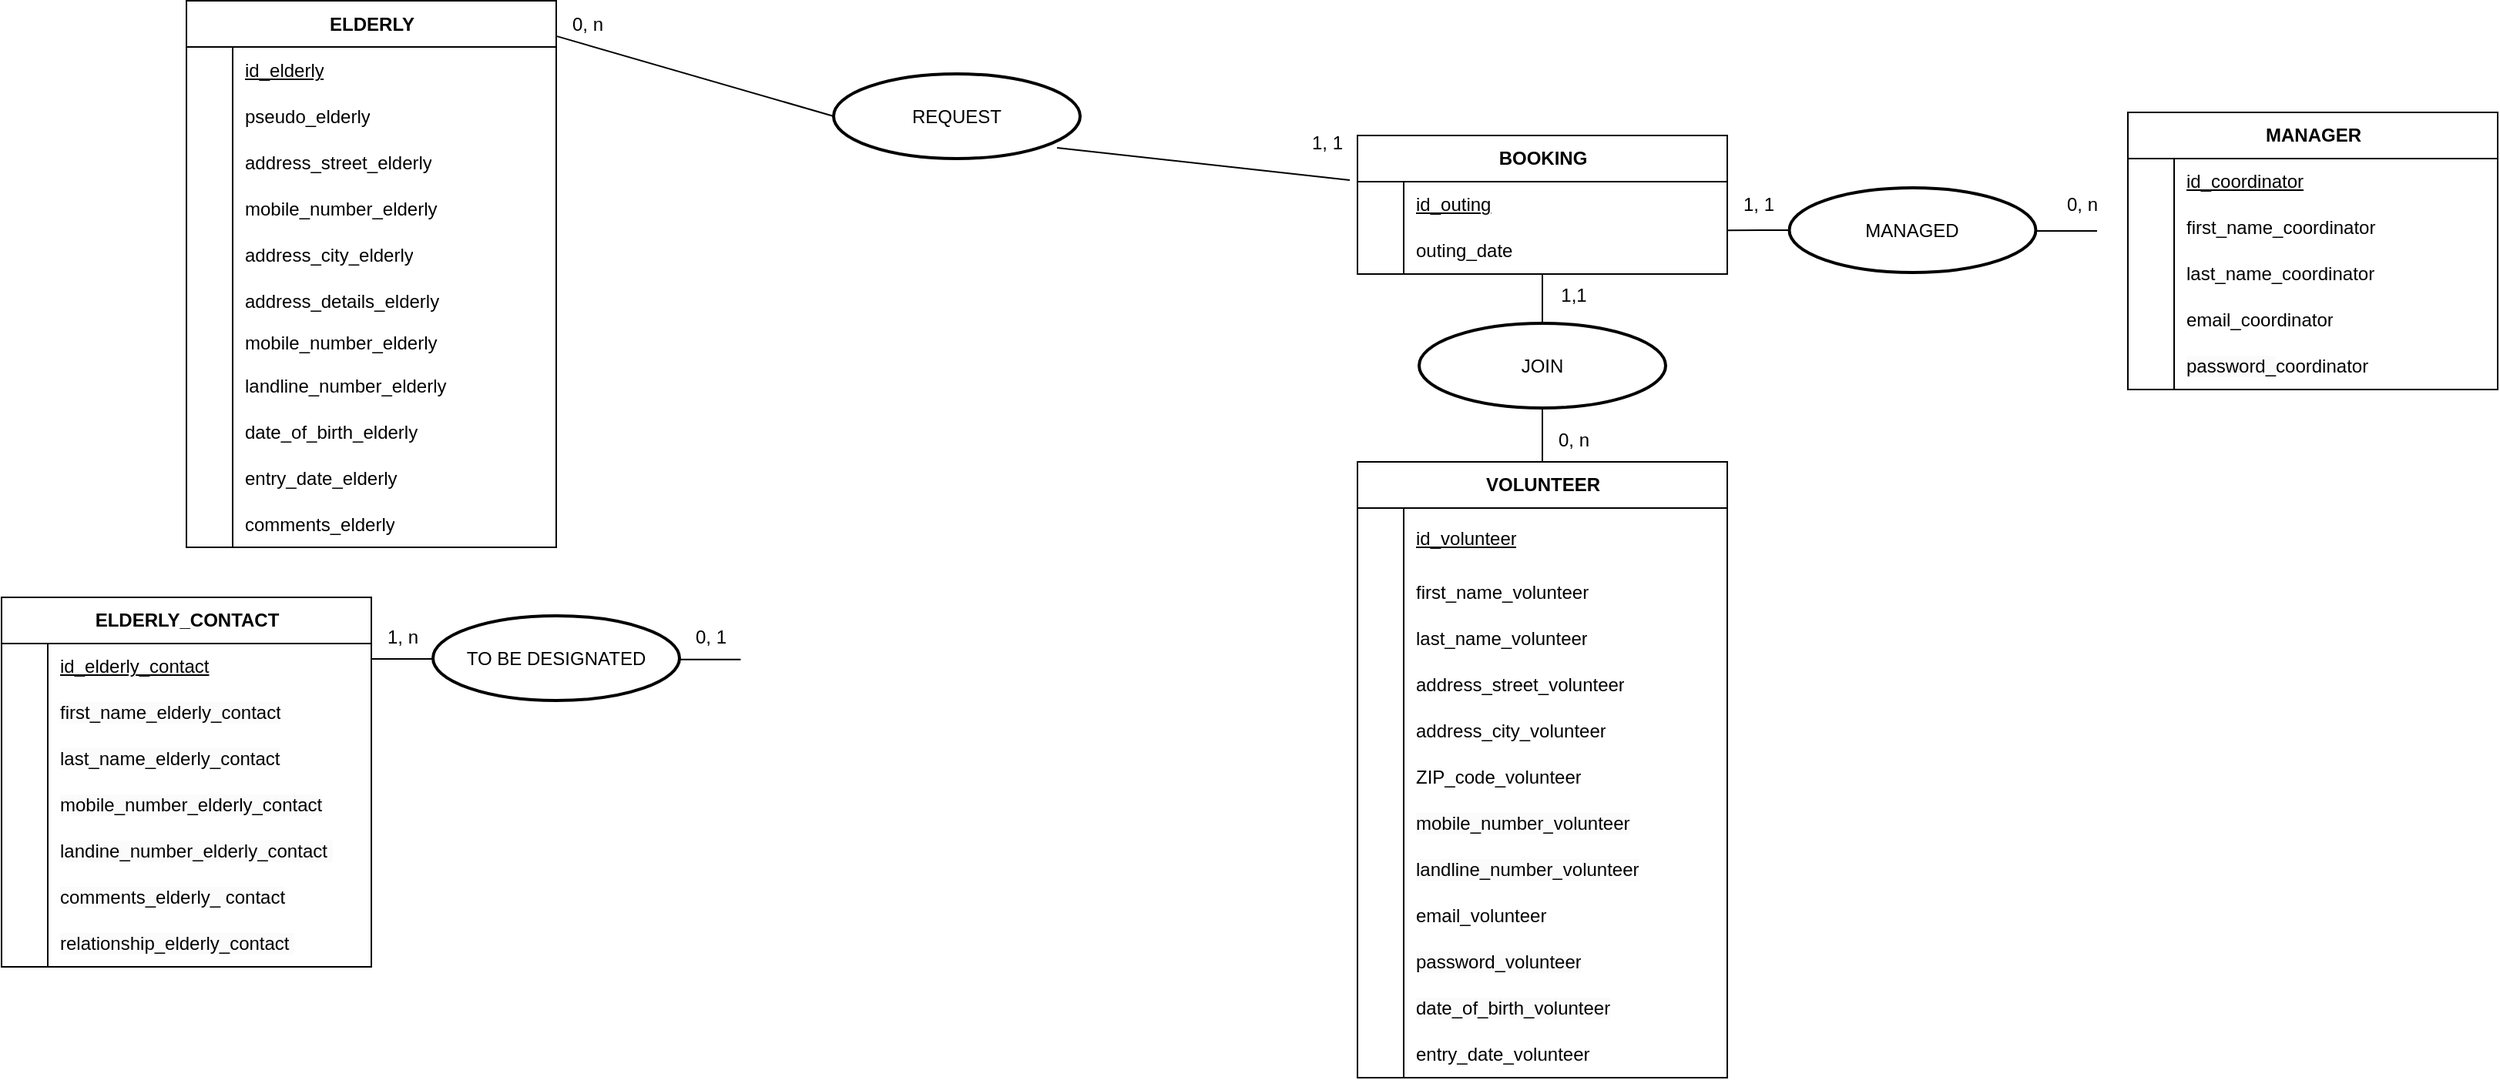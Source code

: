 <mxfile version="24.6.3" type="github" pages="4">
  <diagram name="MCD_MaE" id="Tlwci1VjEVwz0lgoh0XL">
    <mxGraphModel dx="1948" dy="1002" grid="1" gridSize="10" guides="1" tooltips="1" connect="1" arrows="1" fold="1" page="1" pageScale="1" pageWidth="1600" pageHeight="1200" background="none" math="0" shadow="0">
      <root>
        <mxCell id="0" />
        <mxCell id="1" parent="0" />
        <mxCell id="LRRAN91TrpEPsdmhjxqb-1" value="MANAGER" style="shape=table;startSize=30;container=1;collapsible=1;childLayout=tableLayout;fixedRows=1;rowLines=0;fontStyle=1;align=center;resizeLast=1;html=1;" parent="1" vertex="1">
          <mxGeometry x="1400" y="105" width="240" height="180" as="geometry" />
        </mxCell>
        <mxCell id="uptXLRCTO5Mqe5fLihi4-1" value="" style="shape=tableRow;horizontal=0;startSize=0;swimlaneHead=0;swimlaneBody=0;fillColor=none;collapsible=0;dropTarget=0;points=[[0,0.5],[1,0.5]];portConstraint=eastwest;top=0;left=0;right=0;bottom=0;" parent="LRRAN91TrpEPsdmhjxqb-1" vertex="1">
          <mxGeometry y="30" width="240" height="30" as="geometry" />
        </mxCell>
        <mxCell id="uptXLRCTO5Mqe5fLihi4-2" value="" style="shape=partialRectangle;connectable=0;fillColor=none;top=0;left=0;bottom=0;right=0;editable=1;overflow=hidden;whiteSpace=wrap;html=1;" parent="uptXLRCTO5Mqe5fLihi4-1" vertex="1">
          <mxGeometry width="30" height="30" as="geometry">
            <mxRectangle width="30" height="30" as="alternateBounds" />
          </mxGeometry>
        </mxCell>
        <mxCell id="uptXLRCTO5Mqe5fLihi4-3" value="&lt;span style=&quot;white-space-collapse: preserve;&quot;&gt;&lt;u&gt;id_coordinator&lt;/u&gt;&lt;/span&gt;" style="shape=partialRectangle;connectable=0;fillColor=none;top=0;left=0;bottom=0;right=0;align=left;spacingLeft=6;overflow=hidden;whiteSpace=wrap;html=1;" parent="uptXLRCTO5Mqe5fLihi4-1" vertex="1">
          <mxGeometry x="30" width="210" height="30" as="geometry">
            <mxRectangle width="210" height="30" as="alternateBounds" />
          </mxGeometry>
        </mxCell>
        <mxCell id="LRRAN91TrpEPsdmhjxqb-5" value="" style="shape=tableRow;horizontal=0;startSize=0;swimlaneHead=0;swimlaneBody=0;fillColor=none;collapsible=0;dropTarget=0;points=[[0,0.5],[1,0.5]];portConstraint=eastwest;top=0;left=0;right=0;bottom=0;" parent="LRRAN91TrpEPsdmhjxqb-1" vertex="1">
          <mxGeometry y="60" width="240" height="30" as="geometry" />
        </mxCell>
        <mxCell id="LRRAN91TrpEPsdmhjxqb-6" value="" style="shape=partialRectangle;connectable=0;fillColor=none;top=0;left=0;bottom=0;right=0;editable=1;overflow=hidden;whiteSpace=wrap;html=1;" parent="LRRAN91TrpEPsdmhjxqb-5" vertex="1">
          <mxGeometry width="30" height="30" as="geometry">
            <mxRectangle width="30" height="30" as="alternateBounds" />
          </mxGeometry>
        </mxCell>
        <mxCell id="LRRAN91TrpEPsdmhjxqb-7" value="&lt;span style=&quot;white-space-collapse: preserve;&quot;&gt;first_name_coordinator&lt;/span&gt;" style="shape=partialRectangle;connectable=0;fillColor=none;top=0;left=0;bottom=0;right=0;align=left;spacingLeft=6;overflow=hidden;whiteSpace=wrap;html=1;" parent="LRRAN91TrpEPsdmhjxqb-5" vertex="1">
          <mxGeometry x="30" width="210" height="30" as="geometry">
            <mxRectangle width="210" height="30" as="alternateBounds" />
          </mxGeometry>
        </mxCell>
        <mxCell id="LRRAN91TrpEPsdmhjxqb-8" value="" style="shape=tableRow;horizontal=0;startSize=0;swimlaneHead=0;swimlaneBody=0;fillColor=none;collapsible=0;dropTarget=0;points=[[0,0.5],[1,0.5]];portConstraint=eastwest;top=0;left=0;right=0;bottom=0;" parent="LRRAN91TrpEPsdmhjxqb-1" vertex="1">
          <mxGeometry y="90" width="240" height="30" as="geometry" />
        </mxCell>
        <mxCell id="LRRAN91TrpEPsdmhjxqb-9" value="" style="shape=partialRectangle;connectable=0;fillColor=none;top=0;left=0;bottom=0;right=0;editable=1;overflow=hidden;whiteSpace=wrap;html=1;" parent="LRRAN91TrpEPsdmhjxqb-8" vertex="1">
          <mxGeometry width="30" height="30" as="geometry">
            <mxRectangle width="30" height="30" as="alternateBounds" />
          </mxGeometry>
        </mxCell>
        <mxCell id="LRRAN91TrpEPsdmhjxqb-10" value="&lt;span style=&quot;white-space-collapse: preserve;&quot;&gt;last_name_coordinator&lt;/span&gt;" style="shape=partialRectangle;connectable=0;fillColor=none;top=0;left=0;bottom=0;right=0;align=left;spacingLeft=6;overflow=hidden;whiteSpace=wrap;html=1;" parent="LRRAN91TrpEPsdmhjxqb-8" vertex="1">
          <mxGeometry x="30" width="210" height="30" as="geometry">
            <mxRectangle width="210" height="30" as="alternateBounds" />
          </mxGeometry>
        </mxCell>
        <mxCell id="LRRAN91TrpEPsdmhjxqb-74" value="" style="shape=tableRow;horizontal=0;startSize=0;swimlaneHead=0;swimlaneBody=0;fillColor=none;collapsible=0;dropTarget=0;points=[[0,0.5],[1,0.5]];portConstraint=eastwest;top=0;left=0;right=0;bottom=0;" parent="LRRAN91TrpEPsdmhjxqb-1" vertex="1">
          <mxGeometry y="120" width="240" height="30" as="geometry" />
        </mxCell>
        <mxCell id="LRRAN91TrpEPsdmhjxqb-75" value="" style="shape=partialRectangle;connectable=0;fillColor=none;top=0;left=0;bottom=0;right=0;editable=1;overflow=hidden;whiteSpace=wrap;html=1;" parent="LRRAN91TrpEPsdmhjxqb-74" vertex="1">
          <mxGeometry width="30" height="30" as="geometry">
            <mxRectangle width="30" height="30" as="alternateBounds" />
          </mxGeometry>
        </mxCell>
        <mxCell id="LRRAN91TrpEPsdmhjxqb-76" value="&lt;span style=&quot;white-space-collapse: preserve;&quot;&gt;email_&lt;/span&gt;&lt;span style=&quot;white-space-collapse: preserve;&quot;&gt;coordinator&lt;/span&gt;" style="shape=partialRectangle;connectable=0;fillColor=none;top=0;left=0;bottom=0;right=0;align=left;spacingLeft=6;overflow=hidden;whiteSpace=wrap;html=1;" parent="LRRAN91TrpEPsdmhjxqb-74" vertex="1">
          <mxGeometry x="30" width="210" height="30" as="geometry">
            <mxRectangle width="210" height="30" as="alternateBounds" />
          </mxGeometry>
        </mxCell>
        <mxCell id="C6XmJbJUO0ZCrNbhXM-q-1" value="" style="shape=tableRow;horizontal=0;startSize=0;swimlaneHead=0;swimlaneBody=0;fillColor=none;collapsible=0;dropTarget=0;points=[[0,0.5],[1,0.5]];portConstraint=eastwest;top=0;left=0;right=0;bottom=0;" parent="LRRAN91TrpEPsdmhjxqb-1" vertex="1">
          <mxGeometry y="150" width="240" height="30" as="geometry" />
        </mxCell>
        <mxCell id="C6XmJbJUO0ZCrNbhXM-q-2" value="&lt;div&gt;&lt;br&gt;&lt;/div&gt;&lt;div&gt;&lt;br&gt;&lt;/div&gt;&lt;div&gt;&lt;br&gt;&lt;/div&gt;&lt;div&gt;&lt;br&gt;&lt;/div&gt;&lt;div&gt;&lt;br&gt;&lt;/div&gt;" style="shape=partialRectangle;connectable=0;fillColor=none;top=0;left=0;bottom=0;right=0;editable=1;overflow=hidden;whiteSpace=wrap;html=1;" parent="C6XmJbJUO0ZCrNbhXM-q-1" vertex="1">
          <mxGeometry width="30" height="30" as="geometry">
            <mxRectangle width="30" height="30" as="alternateBounds" />
          </mxGeometry>
        </mxCell>
        <mxCell id="C6XmJbJUO0ZCrNbhXM-q-3" value="&lt;span style=&quot;color: rgb(0, 0, 0); font-family: Helvetica; font-size: 12px; font-style: normal; font-variant-ligatures: normal; font-variant-caps: normal; font-weight: 400; letter-spacing: normal; orphans: 2; text-align: left; text-indent: 0px; text-transform: none; widows: 2; word-spacing: 0px; -webkit-text-stroke-width: 0px; white-space: pre-wrap; background-color: rgb(251, 251, 251); text-decoration-thickness: initial; text-decoration-style: initial; text-decoration-color: initial; display: inline !important; float: none;&quot;&gt;password_&lt;/span&gt;&lt;span style=&quot;white-space-collapse: preserve;&quot;&gt;coordinator&lt;/span&gt;" style="shape=partialRectangle;connectable=0;fillColor=none;top=0;left=0;bottom=0;right=0;align=left;spacingLeft=6;overflow=hidden;whiteSpace=wrap;html=1;" parent="C6XmJbJUO0ZCrNbhXM-q-1" vertex="1">
          <mxGeometry x="30" width="210" height="30" as="geometry">
            <mxRectangle width="210" height="30" as="alternateBounds" />
          </mxGeometry>
        </mxCell>
        <mxCell id="LRRAN91TrpEPsdmhjxqb-15" value="&lt;span&gt;&lt;/span&gt;&lt;span&gt;&lt;/span&gt;&lt;span style=&quot;white-space-collapse: preserve;&quot;&gt;MANAGED&lt;/span&gt;" style="strokeWidth=2;html=1;shape=mxgraph.flowchart.start_1;whiteSpace=wrap;" parent="1" vertex="1">
          <mxGeometry x="1180.24" y="154" width="160" height="55" as="geometry" />
        </mxCell>
        <mxCell id="LRRAN91TrpEPsdmhjxqb-77" value="ELDERLY" style="shape=table;startSize=30;container=1;collapsible=1;childLayout=tableLayout;fixedRows=1;rowLines=0;fontStyle=1;align=center;resizeLast=1;html=1;" parent="1" vertex="1">
          <mxGeometry x="140" y="32.5" width="240" height="355" as="geometry" />
        </mxCell>
        <mxCell id="uptXLRCTO5Mqe5fLihi4-4" value="" style="shape=tableRow;horizontal=0;startSize=0;swimlaneHead=0;swimlaneBody=0;fillColor=none;collapsible=0;dropTarget=0;points=[[0,0.5],[1,0.5]];portConstraint=eastwest;top=0;left=0;right=0;bottom=0;" parent="LRRAN91TrpEPsdmhjxqb-77" vertex="1">
          <mxGeometry y="30" width="240" height="30" as="geometry" />
        </mxCell>
        <mxCell id="uptXLRCTO5Mqe5fLihi4-5" value="" style="shape=partialRectangle;connectable=0;fillColor=none;top=0;left=0;bottom=0;right=0;editable=1;overflow=hidden;whiteSpace=wrap;html=1;" parent="uptXLRCTO5Mqe5fLihi4-4" vertex="1">
          <mxGeometry width="30" height="30" as="geometry">
            <mxRectangle width="30" height="30" as="alternateBounds" />
          </mxGeometry>
        </mxCell>
        <mxCell id="uptXLRCTO5Mqe5fLihi4-6" value="&lt;span style=&quot;white-space-collapse: preserve;&quot;&gt;&lt;u&gt;id_elderly&lt;/u&gt;&lt;/span&gt;" style="shape=partialRectangle;connectable=0;fillColor=none;top=0;left=0;bottom=0;right=0;align=left;spacingLeft=6;overflow=hidden;whiteSpace=wrap;html=1;" parent="uptXLRCTO5Mqe5fLihi4-4" vertex="1">
          <mxGeometry x="30" width="210" height="30" as="geometry">
            <mxRectangle width="210" height="30" as="alternateBounds" />
          </mxGeometry>
        </mxCell>
        <mxCell id="LRRAN91TrpEPsdmhjxqb-81" value="" style="shape=tableRow;horizontal=0;startSize=0;swimlaneHead=0;swimlaneBody=0;fillColor=none;collapsible=0;dropTarget=0;points=[[0,0.5],[1,0.5]];portConstraint=eastwest;top=0;left=0;right=0;bottom=0;" parent="LRRAN91TrpEPsdmhjxqb-77" vertex="1">
          <mxGeometry y="60" width="240" height="30" as="geometry" />
        </mxCell>
        <mxCell id="LRRAN91TrpEPsdmhjxqb-82" value="" style="shape=partialRectangle;connectable=0;fillColor=none;top=0;left=0;bottom=0;right=0;editable=1;overflow=hidden;whiteSpace=wrap;html=1;" parent="LRRAN91TrpEPsdmhjxqb-81" vertex="1">
          <mxGeometry width="30" height="30" as="geometry">
            <mxRectangle width="30" height="30" as="alternateBounds" />
          </mxGeometry>
        </mxCell>
        <mxCell id="LRRAN91TrpEPsdmhjxqb-83" value="&lt;span style=&quot;white-space-collapse: preserve;&quot;&gt;pseudo_&lt;/span&gt;&lt;span style=&quot;text-align: center; text-wrap: nowrap;&quot;&gt;elderly&lt;/span&gt;" style="shape=partialRectangle;connectable=0;fillColor=none;top=0;left=0;bottom=0;right=0;align=left;spacingLeft=6;overflow=hidden;whiteSpace=wrap;html=1;" parent="LRRAN91TrpEPsdmhjxqb-81" vertex="1">
          <mxGeometry x="30" width="210" height="30" as="geometry">
            <mxRectangle width="210" height="30" as="alternateBounds" />
          </mxGeometry>
        </mxCell>
        <mxCell id="LRRAN91TrpEPsdmhjxqb-87" value="" style="shape=tableRow;horizontal=0;startSize=0;swimlaneHead=0;swimlaneBody=0;fillColor=none;collapsible=0;dropTarget=0;points=[[0,0.5],[1,0.5]];portConstraint=eastwest;top=0;left=0;right=0;bottom=0;" parent="LRRAN91TrpEPsdmhjxqb-77" vertex="1">
          <mxGeometry y="90" width="240" height="30" as="geometry" />
        </mxCell>
        <mxCell id="LRRAN91TrpEPsdmhjxqb-88" value="" style="shape=partialRectangle;connectable=0;fillColor=none;top=0;left=0;bottom=0;right=0;editable=1;overflow=hidden;whiteSpace=wrap;html=1;" parent="LRRAN91TrpEPsdmhjxqb-87" vertex="1">
          <mxGeometry width="30" height="30" as="geometry">
            <mxRectangle width="30" height="30" as="alternateBounds" />
          </mxGeometry>
        </mxCell>
        <mxCell id="LRRAN91TrpEPsdmhjxqb-89" value="&lt;span style=&quot;white-space-collapse: preserve;&quot;&gt;address_street&lt;/span&gt;&lt;span style=&quot;white-space-collapse: preserve;&quot;&gt;_&lt;/span&gt;&lt;span style=&quot;text-align: center; text-wrap: nowrap;&quot;&gt;elderly&lt;/span&gt;" style="shape=partialRectangle;connectable=0;fillColor=none;top=0;left=0;bottom=0;right=0;align=left;spacingLeft=6;overflow=hidden;whiteSpace=wrap;html=1;" parent="LRRAN91TrpEPsdmhjxqb-87" vertex="1">
          <mxGeometry x="30" width="210" height="30" as="geometry">
            <mxRectangle width="210" height="30" as="alternateBounds" />
          </mxGeometry>
        </mxCell>
        <mxCell id="LRRAN91TrpEPsdmhjxqb-90" value="" style="shape=tableRow;horizontal=0;startSize=0;swimlaneHead=0;swimlaneBody=0;fillColor=none;collapsible=0;dropTarget=0;points=[[0,0.5],[1,0.5]];portConstraint=eastwest;top=0;left=0;right=0;bottom=0;" parent="LRRAN91TrpEPsdmhjxqb-77" vertex="1">
          <mxGeometry y="120" width="240" height="30" as="geometry" />
        </mxCell>
        <mxCell id="LRRAN91TrpEPsdmhjxqb-91" value="" style="shape=partialRectangle;connectable=0;fillColor=none;top=0;left=0;bottom=0;right=0;editable=1;overflow=hidden;whiteSpace=wrap;html=1;" parent="LRRAN91TrpEPsdmhjxqb-90" vertex="1">
          <mxGeometry width="30" height="30" as="geometry">
            <mxRectangle width="30" height="30" as="alternateBounds" />
          </mxGeometry>
        </mxCell>
        <mxCell id="LRRAN91TrpEPsdmhjxqb-92" value="&lt;span style=&quot;white-space-collapse: preserve;&quot;&gt;mobile_number_&lt;/span&gt;&lt;span style=&quot;text-align: center; text-wrap: nowrap;&quot;&gt;elderly&lt;/span&gt;" style="shape=partialRectangle;connectable=0;fillColor=none;top=0;left=0;bottom=0;right=0;align=left;spacingLeft=6;overflow=hidden;whiteSpace=wrap;html=1;" parent="LRRAN91TrpEPsdmhjxqb-90" vertex="1">
          <mxGeometry x="30" width="210" height="30" as="geometry">
            <mxRectangle width="210" height="30" as="alternateBounds" />
          </mxGeometry>
        </mxCell>
        <mxCell id="LRRAN91TrpEPsdmhjxqb-93" value="" style="shape=tableRow;horizontal=0;startSize=0;swimlaneHead=0;swimlaneBody=0;fillColor=none;collapsible=0;dropTarget=0;points=[[0,0.5],[1,0.5]];portConstraint=eastwest;top=0;left=0;right=0;bottom=0;" parent="LRRAN91TrpEPsdmhjxqb-77" vertex="1">
          <mxGeometry y="150" width="240" height="30" as="geometry" />
        </mxCell>
        <mxCell id="LRRAN91TrpEPsdmhjxqb-94" value="" style="shape=partialRectangle;connectable=0;fillColor=none;top=0;left=0;bottom=0;right=0;editable=1;overflow=hidden;whiteSpace=wrap;html=1;" parent="LRRAN91TrpEPsdmhjxqb-93" vertex="1">
          <mxGeometry width="30" height="30" as="geometry">
            <mxRectangle width="30" height="30" as="alternateBounds" />
          </mxGeometry>
        </mxCell>
        <mxCell id="LRRAN91TrpEPsdmhjxqb-95" value="&lt;span style=&quot;white-space-collapse: preserve;&quot;&gt;address_city_&lt;/span&gt;&lt;span style=&quot;text-align: center; text-wrap: nowrap;&quot;&gt;elderly&lt;/span&gt;" style="shape=partialRectangle;connectable=0;fillColor=none;top=0;left=0;bottom=0;right=0;align=left;spacingLeft=6;overflow=hidden;whiteSpace=wrap;html=1;" parent="LRRAN91TrpEPsdmhjxqb-93" vertex="1">
          <mxGeometry x="30" width="210" height="30" as="geometry">
            <mxRectangle width="210" height="30" as="alternateBounds" />
          </mxGeometry>
        </mxCell>
        <mxCell id="LRRAN91TrpEPsdmhjxqb-96" value="" style="shape=tableRow;horizontal=0;startSize=0;swimlaneHead=0;swimlaneBody=0;fillColor=none;collapsible=0;dropTarget=0;points=[[0,0.5],[1,0.5]];portConstraint=eastwest;top=0;left=0;right=0;bottom=0;" parent="LRRAN91TrpEPsdmhjxqb-77" vertex="1">
          <mxGeometry y="180" width="240" height="30" as="geometry" />
        </mxCell>
        <mxCell id="LRRAN91TrpEPsdmhjxqb-97" value="" style="shape=partialRectangle;connectable=0;fillColor=none;top=0;left=0;bottom=0;right=0;editable=1;overflow=hidden;whiteSpace=wrap;html=1;" parent="LRRAN91TrpEPsdmhjxqb-96" vertex="1">
          <mxGeometry width="30" height="30" as="geometry">
            <mxRectangle width="30" height="30" as="alternateBounds" />
          </mxGeometry>
        </mxCell>
        <mxCell id="LRRAN91TrpEPsdmhjxqb-98" value="address_details_&lt;span style=&quot;text-align: center; text-wrap: nowrap;&quot;&gt;elderly&lt;/span&gt;" style="shape=partialRectangle;connectable=0;fillColor=none;top=0;left=0;bottom=0;right=0;align=left;spacingLeft=6;overflow=hidden;whiteSpace=wrap;html=1;" parent="LRRAN91TrpEPsdmhjxqb-96" vertex="1">
          <mxGeometry x="30" width="210" height="30" as="geometry">
            <mxRectangle width="210" height="30" as="alternateBounds" />
          </mxGeometry>
        </mxCell>
        <mxCell id="LRRAN91TrpEPsdmhjxqb-99" value="" style="shape=tableRow;horizontal=0;startSize=0;swimlaneHead=0;swimlaneBody=0;fillColor=none;collapsible=0;dropTarget=0;points=[[0,0.5],[1,0.5]];portConstraint=eastwest;top=0;left=0;right=0;bottom=0;" parent="LRRAN91TrpEPsdmhjxqb-77" vertex="1">
          <mxGeometry y="210" width="240" height="25" as="geometry" />
        </mxCell>
        <mxCell id="LRRAN91TrpEPsdmhjxqb-100" value="" style="shape=partialRectangle;connectable=0;fillColor=none;top=0;left=0;bottom=0;right=0;editable=1;overflow=hidden;whiteSpace=wrap;html=1;" parent="LRRAN91TrpEPsdmhjxqb-99" vertex="1">
          <mxGeometry width="30" height="25" as="geometry">
            <mxRectangle width="30" height="25" as="alternateBounds" />
          </mxGeometry>
        </mxCell>
        <mxCell id="LRRAN91TrpEPsdmhjxqb-101" value="&lt;span style=&quot;white-space-collapse: preserve;&quot;&gt;mobile_number_&lt;/span&gt;&lt;span style=&quot;text-align: center; text-wrap: nowrap;&quot;&gt;elderly&lt;/span&gt;" style="shape=partialRectangle;connectable=0;fillColor=none;top=0;left=0;bottom=0;right=0;align=left;spacingLeft=6;overflow=hidden;whiteSpace=wrap;html=1;" parent="LRRAN91TrpEPsdmhjxqb-99" vertex="1">
          <mxGeometry x="30" width="210" height="25" as="geometry">
            <mxRectangle width="210" height="25" as="alternateBounds" />
          </mxGeometry>
        </mxCell>
        <mxCell id="LRRAN91TrpEPsdmhjxqb-102" value="" style="shape=tableRow;horizontal=0;startSize=0;swimlaneHead=0;swimlaneBody=0;fillColor=none;collapsible=0;dropTarget=0;points=[[0,0.5],[1,0.5]];portConstraint=eastwest;top=0;left=0;right=0;bottom=0;" parent="LRRAN91TrpEPsdmhjxqb-77" vertex="1">
          <mxGeometry y="235" width="240" height="30" as="geometry" />
        </mxCell>
        <mxCell id="LRRAN91TrpEPsdmhjxqb-103" value="" style="shape=partialRectangle;connectable=0;fillColor=none;top=0;left=0;bottom=0;right=0;editable=1;overflow=hidden;whiteSpace=wrap;html=1;" parent="LRRAN91TrpEPsdmhjxqb-102" vertex="1">
          <mxGeometry width="30" height="30" as="geometry">
            <mxRectangle width="30" height="30" as="alternateBounds" />
          </mxGeometry>
        </mxCell>
        <mxCell id="LRRAN91TrpEPsdmhjxqb-104" value="&lt;span style=&quot;white-space-collapse: preserve;&quot;&gt;landline_number_&lt;/span&gt;&lt;span style=&quot;text-align: center; text-wrap: nowrap;&quot;&gt;elderly&lt;/span&gt;" style="shape=partialRectangle;connectable=0;fillColor=none;top=0;left=0;bottom=0;right=0;align=left;spacingLeft=6;overflow=hidden;whiteSpace=wrap;html=1;" parent="LRRAN91TrpEPsdmhjxqb-102" vertex="1">
          <mxGeometry x="30" width="210" height="30" as="geometry">
            <mxRectangle width="210" height="30" as="alternateBounds" />
          </mxGeometry>
        </mxCell>
        <mxCell id="0djDEaMsMR5lgs_NDhRx-4" value="" style="shape=tableRow;horizontal=0;startSize=0;swimlaneHead=0;swimlaneBody=0;fillColor=none;collapsible=0;dropTarget=0;points=[[0,0.5],[1,0.5]];portConstraint=eastwest;top=0;left=0;right=0;bottom=0;" parent="LRRAN91TrpEPsdmhjxqb-77" vertex="1">
          <mxGeometry y="265" width="240" height="30" as="geometry" />
        </mxCell>
        <mxCell id="0djDEaMsMR5lgs_NDhRx-5" value="" style="shape=partialRectangle;connectable=0;fillColor=none;top=0;left=0;bottom=0;right=0;editable=1;overflow=hidden;whiteSpace=wrap;html=1;" parent="0djDEaMsMR5lgs_NDhRx-4" vertex="1">
          <mxGeometry width="30" height="30" as="geometry">
            <mxRectangle width="30" height="30" as="alternateBounds" />
          </mxGeometry>
        </mxCell>
        <mxCell id="0djDEaMsMR5lgs_NDhRx-6" value="&lt;span style=&quot;white-space-collapse: preserve;&quot;&gt;date_of_birth_&lt;/span&gt;&lt;span style=&quot;text-align: center; text-wrap: nowrap;&quot;&gt;elderly&lt;/span&gt;" style="shape=partialRectangle;connectable=0;fillColor=none;top=0;left=0;bottom=0;right=0;align=left;spacingLeft=6;overflow=hidden;whiteSpace=wrap;html=1;" parent="0djDEaMsMR5lgs_NDhRx-4" vertex="1">
          <mxGeometry x="30" width="210" height="30" as="geometry">
            <mxRectangle width="210" height="30" as="alternateBounds" />
          </mxGeometry>
        </mxCell>
        <mxCell id="0djDEaMsMR5lgs_NDhRx-7" value="" style="shape=tableRow;horizontal=0;startSize=0;swimlaneHead=0;swimlaneBody=0;fillColor=none;collapsible=0;dropTarget=0;points=[[0,0.5],[1,0.5]];portConstraint=eastwest;top=0;left=0;right=0;bottom=0;" parent="LRRAN91TrpEPsdmhjxqb-77" vertex="1">
          <mxGeometry y="295" width="240" height="30" as="geometry" />
        </mxCell>
        <mxCell id="0djDEaMsMR5lgs_NDhRx-8" value="" style="shape=partialRectangle;connectable=0;fillColor=none;top=0;left=0;bottom=0;right=0;editable=1;overflow=hidden;whiteSpace=wrap;html=1;" parent="0djDEaMsMR5lgs_NDhRx-7" vertex="1">
          <mxGeometry width="30" height="30" as="geometry">
            <mxRectangle width="30" height="30" as="alternateBounds" />
          </mxGeometry>
        </mxCell>
        <mxCell id="0djDEaMsMR5lgs_NDhRx-9" value="&lt;span style=&quot;white-space-collapse: preserve;&quot;&gt;entry_date_elderly&lt;/span&gt;" style="shape=partialRectangle;connectable=0;fillColor=none;top=0;left=0;bottom=0;right=0;align=left;spacingLeft=6;overflow=hidden;whiteSpace=wrap;html=1;" parent="0djDEaMsMR5lgs_NDhRx-7" vertex="1">
          <mxGeometry x="30" width="210" height="30" as="geometry">
            <mxRectangle width="210" height="30" as="alternateBounds" />
          </mxGeometry>
        </mxCell>
        <mxCell id="0djDEaMsMR5lgs_NDhRx-255" value="" style="shape=tableRow;horizontal=0;startSize=0;swimlaneHead=0;swimlaneBody=0;fillColor=none;collapsible=0;dropTarget=0;points=[[0,0.5],[1,0.5]];portConstraint=eastwest;top=0;left=0;right=0;bottom=0;" parent="LRRAN91TrpEPsdmhjxqb-77" vertex="1">
          <mxGeometry y="325" width="240" height="30" as="geometry" />
        </mxCell>
        <mxCell id="0djDEaMsMR5lgs_NDhRx-256" value="" style="shape=partialRectangle;connectable=0;fillColor=none;top=0;left=0;bottom=0;right=0;editable=1;overflow=hidden;whiteSpace=wrap;html=1;" parent="0djDEaMsMR5lgs_NDhRx-255" vertex="1">
          <mxGeometry width="30" height="30" as="geometry">
            <mxRectangle width="30" height="30" as="alternateBounds" />
          </mxGeometry>
        </mxCell>
        <mxCell id="0djDEaMsMR5lgs_NDhRx-257" value="comments_elderly" style="shape=partialRectangle;connectable=0;fillColor=none;top=0;left=0;bottom=0;right=0;align=left;spacingLeft=6;overflow=hidden;whiteSpace=wrap;html=1;" parent="0djDEaMsMR5lgs_NDhRx-255" vertex="1">
          <mxGeometry x="30" width="210" height="30" as="geometry">
            <mxRectangle width="210" height="30" as="alternateBounds" />
          </mxGeometry>
        </mxCell>
        <mxCell id="LRRAN91TrpEPsdmhjxqb-110" value="" style="endArrow=none;html=1;rounded=0;" parent="1" edge="1">
          <mxGeometry relative="1" as="geometry">
            <mxPoint x="1380" y="182" as="sourcePoint" />
            <mxPoint x="1350" y="182" as="targetPoint" />
            <Array as="points">
              <mxPoint x="1350" y="182" />
              <mxPoint x="1340" y="182" />
            </Array>
          </mxGeometry>
        </mxCell>
        <mxCell id="LRRAN91TrpEPsdmhjxqb-116" value="ELDERLY_CONTACT" style="shape=table;startSize=30;container=1;collapsible=1;childLayout=tableLayout;fixedRows=1;rowLines=0;fontStyle=1;align=center;resizeLast=1;html=1;" parent="1" vertex="1">
          <mxGeometry x="20" y="420" width="240" height="240" as="geometry" />
        </mxCell>
        <mxCell id="LRRAN91TrpEPsdmhjxqb-120" value="" style="shape=tableRow;horizontal=0;startSize=0;swimlaneHead=0;swimlaneBody=0;fillColor=none;collapsible=0;dropTarget=0;points=[[0,0.5],[1,0.5]];portConstraint=eastwest;top=0;left=0;right=0;bottom=0;" parent="LRRAN91TrpEPsdmhjxqb-116" vertex="1">
          <mxGeometry y="30" width="240" height="30" as="geometry" />
        </mxCell>
        <mxCell id="LRRAN91TrpEPsdmhjxqb-121" value="" style="shape=partialRectangle;connectable=0;fillColor=none;top=0;left=0;bottom=0;right=0;editable=1;overflow=hidden;whiteSpace=wrap;html=1;" parent="LRRAN91TrpEPsdmhjxqb-120" vertex="1">
          <mxGeometry width="30" height="30" as="geometry">
            <mxRectangle width="30" height="30" as="alternateBounds" />
          </mxGeometry>
        </mxCell>
        <mxCell id="LRRAN91TrpEPsdmhjxqb-122" value="&lt;u&gt;id_elderly_contact&lt;/u&gt;" style="shape=partialRectangle;connectable=0;fillColor=none;top=0;left=0;bottom=0;right=0;align=left;spacingLeft=6;overflow=hidden;whiteSpace=wrap;html=1;" parent="LRRAN91TrpEPsdmhjxqb-120" vertex="1">
          <mxGeometry x="30" width="210" height="30" as="geometry">
            <mxRectangle width="210" height="30" as="alternateBounds" />
          </mxGeometry>
        </mxCell>
        <mxCell id="LRRAN91TrpEPsdmhjxqb-123" value="" style="shape=tableRow;horizontal=0;startSize=0;swimlaneHead=0;swimlaneBody=0;fillColor=none;collapsible=0;dropTarget=0;points=[[0,0.5],[1,0.5]];portConstraint=eastwest;top=0;left=0;right=0;bottom=0;" parent="LRRAN91TrpEPsdmhjxqb-116" vertex="1">
          <mxGeometry y="60" width="240" height="30" as="geometry" />
        </mxCell>
        <mxCell id="LRRAN91TrpEPsdmhjxqb-124" value="" style="shape=partialRectangle;connectable=0;fillColor=none;top=0;left=0;bottom=0;right=0;editable=1;overflow=hidden;whiteSpace=wrap;html=1;" parent="LRRAN91TrpEPsdmhjxqb-123" vertex="1">
          <mxGeometry width="30" height="30" as="geometry">
            <mxRectangle width="30" height="30" as="alternateBounds" />
          </mxGeometry>
        </mxCell>
        <mxCell id="LRRAN91TrpEPsdmhjxqb-125" value="&lt;meta charset=&quot;utf-8&quot;&gt;&lt;span style=&quot;color: rgb(0, 0, 0); font-family: Helvetica; font-size: 12px; font-style: normal; font-variant-ligatures: normal; font-variant-caps: normal; font-weight: 400; letter-spacing: normal; orphans: 2; text-align: left; text-indent: 0px; text-transform: none; widows: 2; word-spacing: 0px; -webkit-text-stroke-width: 0px; white-space: normal; background-color: rgb(251, 251, 251); text-decoration-thickness: initial; text-decoration-style: initial; text-decoration-color: initial; display: inline !important; float: none;&quot;&gt;first_name_elderly_contact&lt;/span&gt;" style="shape=partialRectangle;connectable=0;fillColor=none;top=0;left=0;bottom=0;right=0;align=left;spacingLeft=6;overflow=hidden;whiteSpace=wrap;html=1;" parent="LRRAN91TrpEPsdmhjxqb-123" vertex="1">
          <mxGeometry x="30" width="210" height="30" as="geometry">
            <mxRectangle width="210" height="30" as="alternateBounds" />
          </mxGeometry>
        </mxCell>
        <mxCell id="0djDEaMsMR5lgs_NDhRx-64" value="" style="shape=tableRow;horizontal=0;startSize=0;swimlaneHead=0;swimlaneBody=0;fillColor=none;collapsible=0;dropTarget=0;points=[[0,0.5],[1,0.5]];portConstraint=eastwest;top=0;left=0;right=0;bottom=0;" parent="LRRAN91TrpEPsdmhjxqb-116" vertex="1">
          <mxGeometry y="90" width="240" height="30" as="geometry" />
        </mxCell>
        <mxCell id="0djDEaMsMR5lgs_NDhRx-65" value="" style="shape=partialRectangle;connectable=0;fillColor=none;top=0;left=0;bottom=0;right=0;editable=1;overflow=hidden;whiteSpace=wrap;html=1;" parent="0djDEaMsMR5lgs_NDhRx-64" vertex="1">
          <mxGeometry width="30" height="30" as="geometry">
            <mxRectangle width="30" height="30" as="alternateBounds" />
          </mxGeometry>
        </mxCell>
        <mxCell id="0djDEaMsMR5lgs_NDhRx-66" value="&lt;meta charset=&quot;utf-8&quot;&gt;&lt;span style=&quot;color: rgb(0, 0, 0); font-family: Helvetica; font-size: 12px; font-style: normal; font-variant-ligatures: normal; font-variant-caps: normal; font-weight: 400; letter-spacing: normal; orphans: 2; text-align: left; text-indent: 0px; text-transform: none; widows: 2; word-spacing: 0px; -webkit-text-stroke-width: 0px; white-space: normal; background-color: rgb(251, 251, 251); text-decoration-thickness: initial; text-decoration-style: initial; text-decoration-color: initial; display: inline !important; float: none;&quot;&gt;last_name_elderly_contact&lt;/span&gt;" style="shape=partialRectangle;connectable=0;fillColor=none;top=0;left=0;bottom=0;right=0;align=left;spacingLeft=6;overflow=hidden;whiteSpace=wrap;html=1;" parent="0djDEaMsMR5lgs_NDhRx-64" vertex="1">
          <mxGeometry x="30" width="210" height="30" as="geometry">
            <mxRectangle width="210" height="30" as="alternateBounds" />
          </mxGeometry>
        </mxCell>
        <mxCell id="0djDEaMsMR5lgs_NDhRx-67" value="" style="shape=tableRow;horizontal=0;startSize=0;swimlaneHead=0;swimlaneBody=0;fillColor=none;collapsible=0;dropTarget=0;points=[[0,0.5],[1,0.5]];portConstraint=eastwest;top=0;left=0;right=0;bottom=0;" parent="LRRAN91TrpEPsdmhjxqb-116" vertex="1">
          <mxGeometry y="120" width="240" height="30" as="geometry" />
        </mxCell>
        <mxCell id="0djDEaMsMR5lgs_NDhRx-68" value="" style="shape=partialRectangle;connectable=0;fillColor=none;top=0;left=0;bottom=0;right=0;editable=1;overflow=hidden;whiteSpace=wrap;html=1;" parent="0djDEaMsMR5lgs_NDhRx-67" vertex="1">
          <mxGeometry width="30" height="30" as="geometry">
            <mxRectangle width="30" height="30" as="alternateBounds" />
          </mxGeometry>
        </mxCell>
        <mxCell id="0djDEaMsMR5lgs_NDhRx-69" value="&lt;meta charset=&quot;utf-8&quot;&gt;&lt;span style=&quot;color: rgb(0, 0, 0); font-family: Helvetica; font-size: 12px; font-style: normal; font-variant-ligatures: normal; font-variant-caps: normal; font-weight: 400; letter-spacing: normal; orphans: 2; text-align: left; text-indent: 0px; text-transform: none; widows: 2; word-spacing: 0px; -webkit-text-stroke-width: 0px; white-space: normal; background-color: rgb(251, 251, 251); text-decoration-thickness: initial; text-decoration-style: initial; text-decoration-color: initial; display: inline !important; float: none;&quot;&gt;mobile_number_elderly_contact&lt;/span&gt;" style="shape=partialRectangle;connectable=0;fillColor=none;top=0;left=0;bottom=0;right=0;align=left;spacingLeft=6;overflow=hidden;whiteSpace=wrap;html=1;" parent="0djDEaMsMR5lgs_NDhRx-67" vertex="1">
          <mxGeometry x="30" width="210" height="30" as="geometry">
            <mxRectangle width="210" height="30" as="alternateBounds" />
          </mxGeometry>
        </mxCell>
        <mxCell id="0djDEaMsMR5lgs_NDhRx-70" value="" style="shape=tableRow;horizontal=0;startSize=0;swimlaneHead=0;swimlaneBody=0;fillColor=none;collapsible=0;dropTarget=0;points=[[0,0.5],[1,0.5]];portConstraint=eastwest;top=0;left=0;right=0;bottom=0;" parent="LRRAN91TrpEPsdmhjxqb-116" vertex="1">
          <mxGeometry y="150" width="240" height="30" as="geometry" />
        </mxCell>
        <mxCell id="0djDEaMsMR5lgs_NDhRx-71" value="" style="shape=partialRectangle;connectable=0;fillColor=none;top=0;left=0;bottom=0;right=0;editable=1;overflow=hidden;whiteSpace=wrap;html=1;" parent="0djDEaMsMR5lgs_NDhRx-70" vertex="1">
          <mxGeometry width="30" height="30" as="geometry">
            <mxRectangle width="30" height="30" as="alternateBounds" />
          </mxGeometry>
        </mxCell>
        <mxCell id="0djDEaMsMR5lgs_NDhRx-72" value="&lt;meta charset=&quot;utf-8&quot;&gt;&lt;span style=&quot;color: rgb(0, 0, 0); font-family: Helvetica; font-size: 12px; font-style: normal; font-variant-ligatures: normal; font-variant-caps: normal; font-weight: 400; letter-spacing: normal; orphans: 2; text-align: left; text-indent: 0px; text-transform: none; widows: 2; word-spacing: 0px; -webkit-text-stroke-width: 0px; white-space: normal; background-color: rgb(251, 251, 251); text-decoration-thickness: initial; text-decoration-style: initial; text-decoration-color: initial; display: inline !important; float: none;&quot;&gt;landine_number_elderly_contact&amp;nbsp;&lt;/span&gt;" style="shape=partialRectangle;connectable=0;fillColor=none;top=0;left=0;bottom=0;right=0;align=left;spacingLeft=6;overflow=hidden;whiteSpace=wrap;html=1;" parent="0djDEaMsMR5lgs_NDhRx-70" vertex="1">
          <mxGeometry x="30" width="210" height="30" as="geometry">
            <mxRectangle width="210" height="30" as="alternateBounds" />
          </mxGeometry>
        </mxCell>
        <mxCell id="0djDEaMsMR5lgs_NDhRx-73" value="" style="shape=tableRow;horizontal=0;startSize=0;swimlaneHead=0;swimlaneBody=0;fillColor=none;collapsible=0;dropTarget=0;points=[[0,0.5],[1,0.5]];portConstraint=eastwest;top=0;left=0;right=0;bottom=0;" parent="LRRAN91TrpEPsdmhjxqb-116" vertex="1">
          <mxGeometry y="180" width="240" height="30" as="geometry" />
        </mxCell>
        <mxCell id="0djDEaMsMR5lgs_NDhRx-74" value="" style="shape=partialRectangle;connectable=0;fillColor=none;top=0;left=0;bottom=0;right=0;editable=1;overflow=hidden;whiteSpace=wrap;html=1;" parent="0djDEaMsMR5lgs_NDhRx-73" vertex="1">
          <mxGeometry width="30" height="30" as="geometry">
            <mxRectangle width="30" height="30" as="alternateBounds" />
          </mxGeometry>
        </mxCell>
        <mxCell id="0djDEaMsMR5lgs_NDhRx-75" value="&lt;meta charset=&quot;utf-8&quot;&gt;&lt;span style=&quot;color: rgb(0, 0, 0); font-family: Helvetica; font-size: 12px; font-style: normal; font-variant-ligatures: normal; font-variant-caps: normal; font-weight: 400; letter-spacing: normal; orphans: 2; text-align: left; text-indent: 0px; text-transform: none; widows: 2; word-spacing: 0px; -webkit-text-stroke-width: 0px; white-space: normal; background-color: rgb(251, 251, 251); text-decoration-thickness: initial; text-decoration-style: initial; text-decoration-color: initial; display: inline !important; float: none;&quot;&gt;comments_elderly_ contact&lt;/span&gt;" style="shape=partialRectangle;connectable=0;fillColor=none;top=0;left=0;bottom=0;right=0;align=left;spacingLeft=6;overflow=hidden;whiteSpace=wrap;html=1;" parent="0djDEaMsMR5lgs_NDhRx-73" vertex="1">
          <mxGeometry x="30" width="210" height="30" as="geometry">
            <mxRectangle width="210" height="30" as="alternateBounds" />
          </mxGeometry>
        </mxCell>
        <mxCell id="UWNn3qUiJpT0IOm0R-71-4" value="" style="shape=tableRow;horizontal=0;startSize=0;swimlaneHead=0;swimlaneBody=0;fillColor=none;collapsible=0;dropTarget=0;points=[[0,0.5],[1,0.5]];portConstraint=eastwest;top=0;left=0;right=0;bottom=0;" parent="LRRAN91TrpEPsdmhjxqb-116" vertex="1">
          <mxGeometry y="210" width="240" height="30" as="geometry" />
        </mxCell>
        <mxCell id="UWNn3qUiJpT0IOm0R-71-5" value="" style="shape=partialRectangle;connectable=0;fillColor=none;top=0;left=0;bottom=0;right=0;editable=1;overflow=hidden;whiteSpace=wrap;html=1;" parent="UWNn3qUiJpT0IOm0R-71-4" vertex="1">
          <mxGeometry width="30" height="30" as="geometry">
            <mxRectangle width="30" height="30" as="alternateBounds" />
          </mxGeometry>
        </mxCell>
        <mxCell id="UWNn3qUiJpT0IOm0R-71-6" value="&lt;meta charset=&quot;utf-8&quot;&gt;&lt;span style=&quot;color: rgb(0, 0, 0); font-family: Helvetica; font-size: 12px; font-style: normal; font-variant-ligatures: normal; font-variant-caps: normal; font-weight: 400; letter-spacing: normal; orphans: 2; text-align: left; text-indent: 0px; text-transform: none; widows: 2; word-spacing: 0px; -webkit-text-stroke-width: 0px; white-space: normal; background-color: rgb(251, 251, 251); text-decoration-thickness: initial; text-decoration-style: initial; text-decoration-color: initial; display: inline !important; float: none;&quot;&gt;relationship_elderly_contact&amp;nbsp;&lt;/span&gt;" style="shape=partialRectangle;connectable=0;fillColor=none;top=0;left=0;bottom=0;right=0;align=left;spacingLeft=6;overflow=hidden;whiteSpace=wrap;html=1;" parent="UWNn3qUiJpT0IOm0R-71-4" vertex="1">
          <mxGeometry x="30" width="210" height="30" as="geometry">
            <mxRectangle width="210" height="30" as="alternateBounds" />
          </mxGeometry>
        </mxCell>
        <mxCell id="C6XmJbJUO0ZCrNbhXM-q-137" value="&lt;span style=&quot;text-align: left; text-wrap: wrap;&quot;&gt;VOLUNTEER&lt;/span&gt;" style="shape=table;startSize=30;container=1;collapsible=1;childLayout=tableLayout;fixedRows=1;rowLines=0;fontStyle=1;align=center;resizeLast=1;html=1;" parent="1" vertex="1">
          <mxGeometry x="900" y="332" width="240" height="400" as="geometry" />
        </mxCell>
        <mxCell id="C6XmJbJUO0ZCrNbhXM-q-141" value="" style="shape=tableRow;horizontal=0;startSize=0;swimlaneHead=0;swimlaneBody=0;fillColor=none;collapsible=0;dropTarget=0;points=[[0,0.5],[1,0.5]];portConstraint=eastwest;top=0;left=0;right=0;bottom=0;" parent="C6XmJbJUO0ZCrNbhXM-q-137" vertex="1">
          <mxGeometry y="30" width="240" height="40" as="geometry" />
        </mxCell>
        <mxCell id="C6XmJbJUO0ZCrNbhXM-q-142" value="" style="shape=partialRectangle;connectable=0;fillColor=none;top=0;left=0;bottom=0;right=0;editable=1;overflow=hidden;whiteSpace=wrap;html=1;" parent="C6XmJbJUO0ZCrNbhXM-q-141" vertex="1">
          <mxGeometry width="30" height="40" as="geometry">
            <mxRectangle width="30" height="40" as="alternateBounds" />
          </mxGeometry>
        </mxCell>
        <mxCell id="C6XmJbJUO0ZCrNbhXM-q-143" value="&lt;span style=&quot;white-space-collapse: preserve;&quot;&gt;&lt;u&gt;id_volunteer&lt;/u&gt;&lt;/span&gt;" style="shape=partialRectangle;connectable=0;fillColor=none;top=0;left=0;bottom=0;right=0;align=left;spacingLeft=6;overflow=hidden;whiteSpace=wrap;html=1;" parent="C6XmJbJUO0ZCrNbhXM-q-141" vertex="1">
          <mxGeometry x="30" width="210" height="40" as="geometry">
            <mxRectangle width="210" height="40" as="alternateBounds" />
          </mxGeometry>
        </mxCell>
        <mxCell id="UWNn3qUiJpT0IOm0R-71-1" value="" style="shape=tableRow;horizontal=0;startSize=0;swimlaneHead=0;swimlaneBody=0;fillColor=none;collapsible=0;dropTarget=0;points=[[0,0.5],[1,0.5]];portConstraint=eastwest;top=0;left=0;right=0;bottom=0;" parent="C6XmJbJUO0ZCrNbhXM-q-137" vertex="1">
          <mxGeometry y="70" width="240" height="30" as="geometry" />
        </mxCell>
        <mxCell id="UWNn3qUiJpT0IOm0R-71-2" value="" style="shape=partialRectangle;connectable=0;fillColor=none;top=0;left=0;bottom=0;right=0;editable=1;overflow=hidden;whiteSpace=wrap;html=1;" parent="UWNn3qUiJpT0IOm0R-71-1" vertex="1">
          <mxGeometry width="30" height="30" as="geometry">
            <mxRectangle width="30" height="30" as="alternateBounds" />
          </mxGeometry>
        </mxCell>
        <mxCell id="UWNn3qUiJpT0IOm0R-71-3" value="&lt;span style=&quot;white-space-collapse: preserve;&quot;&gt;first_name_&lt;/span&gt;volunteer" style="shape=partialRectangle;connectable=0;fillColor=none;top=0;left=0;bottom=0;right=0;align=left;spacingLeft=6;overflow=hidden;whiteSpace=wrap;html=1;" parent="UWNn3qUiJpT0IOm0R-71-1" vertex="1">
          <mxGeometry x="30" width="210" height="30" as="geometry">
            <mxRectangle width="210" height="30" as="alternateBounds" />
          </mxGeometry>
        </mxCell>
        <mxCell id="C6XmJbJUO0ZCrNbhXM-q-144" value="" style="shape=tableRow;horizontal=0;startSize=0;swimlaneHead=0;swimlaneBody=0;fillColor=none;collapsible=0;dropTarget=0;points=[[0,0.5],[1,0.5]];portConstraint=eastwest;top=0;left=0;right=0;bottom=0;" parent="C6XmJbJUO0ZCrNbhXM-q-137" vertex="1">
          <mxGeometry y="100" width="240" height="30" as="geometry" />
        </mxCell>
        <mxCell id="C6XmJbJUO0ZCrNbhXM-q-145" value="" style="shape=partialRectangle;connectable=0;fillColor=none;top=0;left=0;bottom=0;right=0;editable=1;overflow=hidden;whiteSpace=wrap;html=1;" parent="C6XmJbJUO0ZCrNbhXM-q-144" vertex="1">
          <mxGeometry width="30" height="30" as="geometry">
            <mxRectangle width="30" height="30" as="alternateBounds" />
          </mxGeometry>
        </mxCell>
        <mxCell id="C6XmJbJUO0ZCrNbhXM-q-146" value="&lt;span style=&quot;white-space-collapse: preserve;&quot;&gt;last_name_&lt;/span&gt;volunteer" style="shape=partialRectangle;connectable=0;fillColor=none;top=0;left=0;bottom=0;right=0;align=left;spacingLeft=6;overflow=hidden;whiteSpace=wrap;html=1;" parent="C6XmJbJUO0ZCrNbhXM-q-144" vertex="1">
          <mxGeometry x="30" width="210" height="30" as="geometry">
            <mxRectangle width="210" height="30" as="alternateBounds" />
          </mxGeometry>
        </mxCell>
        <mxCell id="C6XmJbJUO0ZCrNbhXM-q-147" value="" style="shape=tableRow;horizontal=0;startSize=0;swimlaneHead=0;swimlaneBody=0;fillColor=none;collapsible=0;dropTarget=0;points=[[0,0.5],[1,0.5]];portConstraint=eastwest;top=0;left=0;right=0;bottom=0;" parent="C6XmJbJUO0ZCrNbhXM-q-137" vertex="1">
          <mxGeometry y="130" width="240" height="30" as="geometry" />
        </mxCell>
        <mxCell id="C6XmJbJUO0ZCrNbhXM-q-148" value="" style="shape=partialRectangle;connectable=0;fillColor=none;top=0;left=0;bottom=0;right=0;editable=1;overflow=hidden;whiteSpace=wrap;html=1;" parent="C6XmJbJUO0ZCrNbhXM-q-147" vertex="1">
          <mxGeometry width="30" height="30" as="geometry">
            <mxRectangle width="30" height="30" as="alternateBounds" />
          </mxGeometry>
        </mxCell>
        <mxCell id="C6XmJbJUO0ZCrNbhXM-q-149" value="&lt;span style=&quot;white-space-collapse: preserve;&quot;&gt;address_street_&lt;/span&gt;volunteer" style="shape=partialRectangle;connectable=0;fillColor=none;top=0;left=0;bottom=0;right=0;align=left;spacingLeft=6;overflow=hidden;whiteSpace=wrap;html=1;" parent="C6XmJbJUO0ZCrNbhXM-q-147" vertex="1">
          <mxGeometry x="30" width="210" height="30" as="geometry">
            <mxRectangle width="210" height="30" as="alternateBounds" />
          </mxGeometry>
        </mxCell>
        <mxCell id="0djDEaMsMR5lgs_NDhRx-83" value="" style="shape=tableRow;horizontal=0;startSize=0;swimlaneHead=0;swimlaneBody=0;fillColor=none;collapsible=0;dropTarget=0;points=[[0,0.5],[1,0.5]];portConstraint=eastwest;top=0;left=0;right=0;bottom=0;" parent="C6XmJbJUO0ZCrNbhXM-q-137" vertex="1">
          <mxGeometry y="160" width="240" height="30" as="geometry" />
        </mxCell>
        <mxCell id="0djDEaMsMR5lgs_NDhRx-84" value="" style="shape=partialRectangle;connectable=0;fillColor=none;top=0;left=0;bottom=0;right=0;editable=1;overflow=hidden;whiteSpace=wrap;html=1;" parent="0djDEaMsMR5lgs_NDhRx-83" vertex="1">
          <mxGeometry width="30" height="30" as="geometry">
            <mxRectangle width="30" height="30" as="alternateBounds" />
          </mxGeometry>
        </mxCell>
        <mxCell id="0djDEaMsMR5lgs_NDhRx-85" value="&lt;span style=&quot;white-space-collapse: preserve;&quot;&gt;address_city_volunteer&lt;/span&gt;" style="shape=partialRectangle;connectable=0;fillColor=none;top=0;left=0;bottom=0;right=0;align=left;spacingLeft=6;overflow=hidden;whiteSpace=wrap;html=1;" parent="0djDEaMsMR5lgs_NDhRx-83" vertex="1">
          <mxGeometry x="30" width="210" height="30" as="geometry">
            <mxRectangle width="210" height="30" as="alternateBounds" />
          </mxGeometry>
        </mxCell>
        <mxCell id="0djDEaMsMR5lgs_NDhRx-86" value="" style="shape=tableRow;horizontal=0;startSize=0;swimlaneHead=0;swimlaneBody=0;fillColor=none;collapsible=0;dropTarget=0;points=[[0,0.5],[1,0.5]];portConstraint=eastwest;top=0;left=0;right=0;bottom=0;" parent="C6XmJbJUO0ZCrNbhXM-q-137" vertex="1">
          <mxGeometry y="190" width="240" height="30" as="geometry" />
        </mxCell>
        <mxCell id="0djDEaMsMR5lgs_NDhRx-87" value="" style="shape=partialRectangle;connectable=0;fillColor=none;top=0;left=0;bottom=0;right=0;editable=1;overflow=hidden;whiteSpace=wrap;html=1;" parent="0djDEaMsMR5lgs_NDhRx-86" vertex="1">
          <mxGeometry width="30" height="30" as="geometry">
            <mxRectangle width="30" height="30" as="alternateBounds" />
          </mxGeometry>
        </mxCell>
        <mxCell id="0djDEaMsMR5lgs_NDhRx-88" value="ZIP_code_volunteer" style="shape=partialRectangle;connectable=0;fillColor=none;top=0;left=0;bottom=0;right=0;align=left;spacingLeft=6;overflow=hidden;whiteSpace=wrap;html=1;" parent="0djDEaMsMR5lgs_NDhRx-86" vertex="1">
          <mxGeometry x="30" width="210" height="30" as="geometry">
            <mxRectangle width="210" height="30" as="alternateBounds" />
          </mxGeometry>
        </mxCell>
        <mxCell id="0djDEaMsMR5lgs_NDhRx-92" value="" style="shape=tableRow;horizontal=0;startSize=0;swimlaneHead=0;swimlaneBody=0;fillColor=none;collapsible=0;dropTarget=0;points=[[0,0.5],[1,0.5]];portConstraint=eastwest;top=0;left=0;right=0;bottom=0;" parent="C6XmJbJUO0ZCrNbhXM-q-137" vertex="1">
          <mxGeometry y="220" width="240" height="30" as="geometry" />
        </mxCell>
        <mxCell id="0djDEaMsMR5lgs_NDhRx-93" value="" style="shape=partialRectangle;connectable=0;fillColor=none;top=0;left=0;bottom=0;right=0;editable=1;overflow=hidden;whiteSpace=wrap;html=1;" parent="0djDEaMsMR5lgs_NDhRx-92" vertex="1">
          <mxGeometry width="30" height="30" as="geometry">
            <mxRectangle width="30" height="30" as="alternateBounds" />
          </mxGeometry>
        </mxCell>
        <mxCell id="0djDEaMsMR5lgs_NDhRx-94" value="&lt;meta charset=&quot;utf-8&quot;&gt;&lt;span style=&quot;forced-color-adjust: none; color: rgb(0, 0, 0); font-family: Helvetica; font-size: 12px; font-style: normal; font-variant-ligatures: normal; font-variant-caps: normal; font-weight: 400; letter-spacing: normal; orphans: 2; text-align: left; text-indent: 0px; text-transform: none; widows: 2; word-spacing: 0px; -webkit-text-stroke-width: 0px; white-space: pre-wrap; background-color: rgb(251, 251, 251); text-decoration-thickness: initial; text-decoration-style: initial; text-decoration-color: initial;&quot;&gt;mobile_number_&lt;/span&gt;&lt;span style=&quot;color: rgb(0, 0, 0); font-family: Helvetica; font-size: 12px; font-style: normal; font-variant-ligatures: normal; font-variant-caps: normal; font-weight: 400; letter-spacing: normal; orphans: 2; text-align: left; text-indent: 0px; text-transform: none; widows: 2; word-spacing: 0px; -webkit-text-stroke-width: 0px; white-space: normal; background-color: rgb(251, 251, 251); text-decoration-thickness: initial; text-decoration-style: initial; text-decoration-color: initial; display: inline !important; float: none;&quot;&gt;volunteer&lt;/span&gt;" style="shape=partialRectangle;connectable=0;fillColor=none;top=0;left=0;bottom=0;right=0;align=left;spacingLeft=6;overflow=hidden;whiteSpace=wrap;html=1;" parent="0djDEaMsMR5lgs_NDhRx-92" vertex="1">
          <mxGeometry x="30" width="210" height="30" as="geometry">
            <mxRectangle width="210" height="30" as="alternateBounds" />
          </mxGeometry>
        </mxCell>
        <mxCell id="0djDEaMsMR5lgs_NDhRx-95" value="" style="shape=tableRow;horizontal=0;startSize=0;swimlaneHead=0;swimlaneBody=0;fillColor=none;collapsible=0;dropTarget=0;points=[[0,0.5],[1,0.5]];portConstraint=eastwest;top=0;left=0;right=0;bottom=0;" parent="C6XmJbJUO0ZCrNbhXM-q-137" vertex="1">
          <mxGeometry y="250" width="240" height="30" as="geometry" />
        </mxCell>
        <mxCell id="0djDEaMsMR5lgs_NDhRx-96" value="" style="shape=partialRectangle;connectable=0;fillColor=none;top=0;left=0;bottom=0;right=0;editable=1;overflow=hidden;whiteSpace=wrap;html=1;" parent="0djDEaMsMR5lgs_NDhRx-95" vertex="1">
          <mxGeometry width="30" height="30" as="geometry">
            <mxRectangle width="30" height="30" as="alternateBounds" />
          </mxGeometry>
        </mxCell>
        <mxCell id="0djDEaMsMR5lgs_NDhRx-97" value="&lt;meta charset=&quot;utf-8&quot;&gt;&lt;span style=&quot;forced-color-adjust: none; color: rgb(0, 0, 0); font-family: Helvetica; font-size: 12px; font-style: normal; font-variant-ligatures: normal; font-variant-caps: normal; font-weight: 400; letter-spacing: normal; orphans: 2; text-align: left; text-indent: 0px; text-transform: none; widows: 2; word-spacing: 0px; -webkit-text-stroke-width: 0px; white-space: pre-wrap; background-color: rgb(251, 251, 251); text-decoration-thickness: initial; text-decoration-style: initial; text-decoration-color: initial;&quot;&gt;landline_number_&lt;/span&gt;&lt;span style=&quot;color: rgb(0, 0, 0); font-family: Helvetica; font-size: 12px; font-style: normal; font-variant-ligatures: normal; font-variant-caps: normal; font-weight: 400; letter-spacing: normal; orphans: 2; text-align: left; text-indent: 0px; text-transform: none; widows: 2; word-spacing: 0px; -webkit-text-stroke-width: 0px; white-space: normal; background-color: rgb(251, 251, 251); text-decoration-thickness: initial; text-decoration-style: initial; text-decoration-color: initial; display: inline !important; float: none;&quot;&gt;volunteer&lt;/span&gt;" style="shape=partialRectangle;connectable=0;fillColor=none;top=0;left=0;bottom=0;right=0;align=left;spacingLeft=6;overflow=hidden;whiteSpace=wrap;html=1;" parent="0djDEaMsMR5lgs_NDhRx-95" vertex="1">
          <mxGeometry x="30" width="210" height="30" as="geometry">
            <mxRectangle width="210" height="30" as="alternateBounds" />
          </mxGeometry>
        </mxCell>
        <mxCell id="0djDEaMsMR5lgs_NDhRx-98" value="" style="shape=tableRow;horizontal=0;startSize=0;swimlaneHead=0;swimlaneBody=0;fillColor=none;collapsible=0;dropTarget=0;points=[[0,0.5],[1,0.5]];portConstraint=eastwest;top=0;left=0;right=0;bottom=0;" parent="C6XmJbJUO0ZCrNbhXM-q-137" vertex="1">
          <mxGeometry y="280" width="240" height="30" as="geometry" />
        </mxCell>
        <mxCell id="0djDEaMsMR5lgs_NDhRx-99" value="" style="shape=partialRectangle;connectable=0;fillColor=none;top=0;left=0;bottom=0;right=0;editable=1;overflow=hidden;whiteSpace=wrap;html=1;" parent="0djDEaMsMR5lgs_NDhRx-98" vertex="1">
          <mxGeometry width="30" height="30" as="geometry">
            <mxRectangle width="30" height="30" as="alternateBounds" />
          </mxGeometry>
        </mxCell>
        <mxCell id="0djDEaMsMR5lgs_NDhRx-100" value="&lt;span style=&quot;white-space-collapse: preserve;&quot;&gt;email_&lt;/span&gt;volunteer" style="shape=partialRectangle;connectable=0;fillColor=none;top=0;left=0;bottom=0;right=0;align=left;spacingLeft=6;overflow=hidden;whiteSpace=wrap;html=1;" parent="0djDEaMsMR5lgs_NDhRx-98" vertex="1">
          <mxGeometry x="30" width="210" height="30" as="geometry">
            <mxRectangle width="210" height="30" as="alternateBounds" />
          </mxGeometry>
        </mxCell>
        <mxCell id="0djDEaMsMR5lgs_NDhRx-101" value="" style="shape=tableRow;horizontal=0;startSize=0;swimlaneHead=0;swimlaneBody=0;fillColor=none;collapsible=0;dropTarget=0;points=[[0,0.5],[1,0.5]];portConstraint=eastwest;top=0;left=0;right=0;bottom=0;" parent="C6XmJbJUO0ZCrNbhXM-q-137" vertex="1">
          <mxGeometry y="310" width="240" height="30" as="geometry" />
        </mxCell>
        <mxCell id="0djDEaMsMR5lgs_NDhRx-102" value="" style="shape=partialRectangle;connectable=0;fillColor=none;top=0;left=0;bottom=0;right=0;editable=1;overflow=hidden;whiteSpace=wrap;html=1;" parent="0djDEaMsMR5lgs_NDhRx-101" vertex="1">
          <mxGeometry width="30" height="30" as="geometry">
            <mxRectangle width="30" height="30" as="alternateBounds" />
          </mxGeometry>
        </mxCell>
        <mxCell id="0djDEaMsMR5lgs_NDhRx-103" value="&lt;meta charset=&quot;utf-8&quot;&gt;&lt;span style=&quot;forced-color-adjust: none; color: rgb(0, 0, 0); font-family: Helvetica; font-size: 12px; font-style: normal; font-variant-ligatures: normal; font-variant-caps: normal; font-weight: 400; letter-spacing: normal; orphans: 2; text-align: left; text-indent: 0px; text-transform: none; widows: 2; word-spacing: 0px; -webkit-text-stroke-width: 0px; white-space: pre-wrap; background-color: rgb(251, 251, 251); text-decoration-thickness: initial; text-decoration-style: initial; text-decoration-color: initial;&quot;&gt;password_&lt;/span&gt;&lt;span style=&quot;color: rgb(0, 0, 0); font-family: Helvetica; font-size: 12px; font-style: normal; font-variant-ligatures: normal; font-variant-caps: normal; font-weight: 400; letter-spacing: normal; orphans: 2; text-align: left; text-indent: 0px; text-transform: none; widows: 2; word-spacing: 0px; -webkit-text-stroke-width: 0px; white-space: normal; background-color: rgb(251, 251, 251); text-decoration-thickness: initial; text-decoration-style: initial; text-decoration-color: initial; display: inline !important; float: none;&quot;&gt;volunteer&lt;/span&gt;" style="shape=partialRectangle;connectable=0;fillColor=none;top=0;left=0;bottom=0;right=0;align=left;spacingLeft=6;overflow=hidden;whiteSpace=wrap;html=1;" parent="0djDEaMsMR5lgs_NDhRx-101" vertex="1">
          <mxGeometry x="30" width="210" height="30" as="geometry">
            <mxRectangle width="210" height="30" as="alternateBounds" />
          </mxGeometry>
        </mxCell>
        <mxCell id="0djDEaMsMR5lgs_NDhRx-104" value="" style="shape=tableRow;horizontal=0;startSize=0;swimlaneHead=0;swimlaneBody=0;fillColor=none;collapsible=0;dropTarget=0;points=[[0,0.5],[1,0.5]];portConstraint=eastwest;top=0;left=0;right=0;bottom=0;" parent="C6XmJbJUO0ZCrNbhXM-q-137" vertex="1">
          <mxGeometry y="340" width="240" height="30" as="geometry" />
        </mxCell>
        <mxCell id="0djDEaMsMR5lgs_NDhRx-105" value="" style="shape=partialRectangle;connectable=0;fillColor=none;top=0;left=0;bottom=0;right=0;editable=1;overflow=hidden;whiteSpace=wrap;html=1;" parent="0djDEaMsMR5lgs_NDhRx-104" vertex="1">
          <mxGeometry width="30" height="30" as="geometry">
            <mxRectangle width="30" height="30" as="alternateBounds" />
          </mxGeometry>
        </mxCell>
        <mxCell id="0djDEaMsMR5lgs_NDhRx-106" value="&lt;meta charset=&quot;utf-8&quot;&gt;&lt;span style=&quot;forced-color-adjust: none; color: rgb(0, 0, 0); font-family: Helvetica; font-size: 12px; font-style: normal; font-variant-ligatures: normal; font-variant-caps: normal; font-weight: 400; letter-spacing: normal; orphans: 2; text-align: left; text-indent: 0px; text-transform: none; widows: 2; word-spacing: 0px; -webkit-text-stroke-width: 0px; white-space: pre-wrap; background-color: rgb(251, 251, 251); text-decoration-thickness: initial; text-decoration-style: initial; text-decoration-color: initial;&quot;&gt;date_of_birth_&lt;/span&gt;&lt;span style=&quot;color: rgb(0, 0, 0); font-family: Helvetica; font-size: 12px; font-style: normal; font-variant-ligatures: normal; font-variant-caps: normal; font-weight: 400; letter-spacing: normal; orphans: 2; text-align: left; text-indent: 0px; text-transform: none; widows: 2; word-spacing: 0px; -webkit-text-stroke-width: 0px; white-space: normal; background-color: rgb(251, 251, 251); text-decoration-thickness: initial; text-decoration-style: initial; text-decoration-color: initial; display: inline !important; float: none;&quot;&gt;volunteer&lt;/span&gt;" style="shape=partialRectangle;connectable=0;fillColor=none;top=0;left=0;bottom=0;right=0;align=left;spacingLeft=6;overflow=hidden;whiteSpace=wrap;html=1;" parent="0djDEaMsMR5lgs_NDhRx-104" vertex="1">
          <mxGeometry x="30" width="210" height="30" as="geometry">
            <mxRectangle width="210" height="30" as="alternateBounds" />
          </mxGeometry>
        </mxCell>
        <mxCell id="EMXWYyB0KeOwjMqHjOWj-2" value="" style="shape=tableRow;horizontal=0;startSize=0;swimlaneHead=0;swimlaneBody=0;fillColor=none;collapsible=0;dropTarget=0;points=[[0,0.5],[1,0.5]];portConstraint=eastwest;top=0;left=0;right=0;bottom=0;" parent="C6XmJbJUO0ZCrNbhXM-q-137" vertex="1">
          <mxGeometry y="370" width="240" height="30" as="geometry" />
        </mxCell>
        <mxCell id="EMXWYyB0KeOwjMqHjOWj-3" value="" style="shape=partialRectangle;connectable=0;fillColor=none;top=0;left=0;bottom=0;right=0;editable=1;overflow=hidden;whiteSpace=wrap;html=1;" parent="EMXWYyB0KeOwjMqHjOWj-2" vertex="1">
          <mxGeometry width="30" height="30" as="geometry">
            <mxRectangle width="30" height="30" as="alternateBounds" />
          </mxGeometry>
        </mxCell>
        <mxCell id="EMXWYyB0KeOwjMqHjOWj-4" value="&lt;span style=&quot;white-space-collapse: preserve;&quot;&gt;entry_date_volunteer&lt;/span&gt;" style="shape=partialRectangle;connectable=0;fillColor=none;top=0;left=0;bottom=0;right=0;align=left;spacingLeft=6;overflow=hidden;whiteSpace=wrap;html=1;" parent="EMXWYyB0KeOwjMqHjOWj-2" vertex="1">
          <mxGeometry x="30" width="210" height="30" as="geometry">
            <mxRectangle width="210" height="30" as="alternateBounds" />
          </mxGeometry>
        </mxCell>
        <mxCell id="0djDEaMsMR5lgs_NDhRx-197" style="edgeStyle=orthogonalEdgeStyle;rounded=0;orthogonalLoop=1;jettySize=auto;html=1;exitX=0.5;exitY=1;exitDx=0;exitDy=0;exitPerimeter=0;" parent="1" edge="1">
          <mxGeometry relative="1" as="geometry">
            <mxPoint x="380" y="490" as="sourcePoint" />
            <mxPoint x="380" y="490" as="targetPoint" />
          </mxGeometry>
        </mxCell>
        <mxCell id="0djDEaMsMR5lgs_NDhRx-200" value="1, 1" style="text;html=1;align=center;verticalAlign=middle;resizable=0;points=[];autosize=1;strokeColor=none;fillColor=none;" parent="1" vertex="1">
          <mxGeometry x="1140" y="150" width="40" height="30" as="geometry" />
        </mxCell>
        <mxCell id="0djDEaMsMR5lgs_NDhRx-201" value="0, n" style="text;html=1;align=center;verticalAlign=middle;resizable=0;points=[];autosize=1;strokeColor=none;fillColor=none;" parent="1" vertex="1">
          <mxGeometry x="1350" y="150" width="40" height="30" as="geometry" />
        </mxCell>
        <mxCell id="0djDEaMsMR5lgs_NDhRx-202" value="0, 1" style="text;html=1;align=center;verticalAlign=middle;resizable=0;points=[];autosize=1;strokeColor=none;fillColor=none;" parent="1" vertex="1">
          <mxGeometry x="460" y="431" width="40" height="30" as="geometry" />
        </mxCell>
        <mxCell id="0djDEaMsMR5lgs_NDhRx-205" value="1, 1" style="text;html=1;align=center;verticalAlign=middle;resizable=0;points=[];autosize=1;strokeColor=none;fillColor=none;" parent="1" vertex="1">
          <mxGeometry x="860" y="110" width="40" height="30" as="geometry" />
        </mxCell>
        <mxCell id="0djDEaMsMR5lgs_NDhRx-206" value="0, n" style="text;html=1;align=center;verticalAlign=middle;resizable=0;points=[];autosize=1;strokeColor=none;fillColor=none;" parent="1" vertex="1">
          <mxGeometry x="1020" y="303" width="40" height="30" as="geometry" />
        </mxCell>
        <mxCell id="IRZHVhdKozDYG3QVDwsF-5" value="1, n" style="text;html=1;align=center;verticalAlign=middle;resizable=0;points=[];autosize=1;strokeColor=none;fillColor=none;" parent="1" vertex="1">
          <mxGeometry x="260" y="431" width="40" height="30" as="geometry" />
        </mxCell>
        <mxCell id="IsKnHubV2rMjOyaqWyix-2" value="" style="endArrow=none;html=1;rounded=0;exitX=0.025;exitY=1.011;exitDx=0;exitDy=0;exitPerimeter=0;entryX=0.993;entryY=1.012;entryDx=0;entryDy=0;entryPerimeter=0;" parent="1" edge="1">
          <mxGeometry relative="1" as="geometry">
            <mxPoint x="460" y="460.33" as="sourcePoint" />
            <mxPoint x="499.72" y="460.36" as="targetPoint" />
            <Array as="points" />
          </mxGeometry>
        </mxCell>
        <mxCell id="JiSN-BzKZ1XmOak9W6Tj-3" value="" style="endArrow=none;html=1;rounded=0;exitX=0;exitY=0.5;exitDx=0;exitDy=0;exitPerimeter=0;entryX=1.002;entryY=0.065;entryDx=0;entryDy=0;entryPerimeter=0;" parent="1" target="LRRAN91TrpEPsdmhjxqb-77" edge="1" source="A9bErsmN5IGFjM4xVRZ4-4">
          <mxGeometry width="50" height="50" relative="1" as="geometry">
            <mxPoint x="779.84" y="189.92" as="sourcePoint" />
            <mxPoint x="740.48" y="190.24" as="targetPoint" />
          </mxGeometry>
        </mxCell>
        <mxCell id="JiSN-BzKZ1XmOak9W6Tj-5" value="&lt;span style=&quot;text-align: left; text-wrap: wrap;&quot;&gt;BOOKING&lt;/span&gt;" style="shape=table;startSize=30;container=1;collapsible=1;childLayout=tableLayout;fixedRows=1;rowLines=0;fontStyle=1;align=center;resizeLast=1;html=1;" parent="1" vertex="1">
          <mxGeometry x="900" y="120" width="240" height="90" as="geometry" />
        </mxCell>
        <mxCell id="JiSN-BzKZ1XmOak9W6Tj-6" value="" style="shape=tableRow;horizontal=0;startSize=0;swimlaneHead=0;swimlaneBody=0;fillColor=none;collapsible=0;dropTarget=0;points=[[0,0.5],[1,0.5]];portConstraint=eastwest;top=0;left=0;right=0;bottom=0;" parent="JiSN-BzKZ1XmOak9W6Tj-5" vertex="1">
          <mxGeometry y="30" width="240" height="30" as="geometry" />
        </mxCell>
        <mxCell id="JiSN-BzKZ1XmOak9W6Tj-7" value="" style="shape=partialRectangle;connectable=0;fillColor=none;top=0;left=0;bottom=0;right=0;editable=1;overflow=hidden;whiteSpace=wrap;html=1;" parent="JiSN-BzKZ1XmOak9W6Tj-6" vertex="1">
          <mxGeometry width="30" height="30" as="geometry">
            <mxRectangle width="30" height="30" as="alternateBounds" />
          </mxGeometry>
        </mxCell>
        <mxCell id="JiSN-BzKZ1XmOak9W6Tj-8" value="&lt;span style=&quot;white-space-collapse: preserve;&quot;&gt;&lt;u&gt;id_outing&lt;/u&gt;&lt;/span&gt;" style="shape=partialRectangle;connectable=0;fillColor=none;top=0;left=0;bottom=0;right=0;align=left;spacingLeft=6;overflow=hidden;whiteSpace=wrap;html=1;" parent="JiSN-BzKZ1XmOak9W6Tj-6" vertex="1">
          <mxGeometry x="30" width="210" height="30" as="geometry">
            <mxRectangle width="210" height="30" as="alternateBounds" />
          </mxGeometry>
        </mxCell>
        <mxCell id="JiSN-BzKZ1XmOak9W6Tj-12" value="" style="shape=tableRow;horizontal=0;startSize=0;swimlaneHead=0;swimlaneBody=0;fillColor=none;collapsible=0;dropTarget=0;points=[[0,0.5],[1,0.5]];portConstraint=eastwest;top=0;left=0;right=0;bottom=0;" parent="JiSN-BzKZ1XmOak9W6Tj-5" vertex="1">
          <mxGeometry y="60" width="240" height="30" as="geometry" />
        </mxCell>
        <mxCell id="JiSN-BzKZ1XmOak9W6Tj-13" value="" style="shape=partialRectangle;connectable=0;fillColor=none;top=0;left=0;bottom=0;right=0;editable=1;overflow=hidden;whiteSpace=wrap;html=1;" parent="JiSN-BzKZ1XmOak9W6Tj-12" vertex="1">
          <mxGeometry width="30" height="30" as="geometry">
            <mxRectangle width="30" height="30" as="alternateBounds" />
          </mxGeometry>
        </mxCell>
        <mxCell id="JiSN-BzKZ1XmOak9W6Tj-14" value="&lt;span style=&quot;white-space-collapse: preserve;&quot;&gt;outing_date&lt;/span&gt;" style="shape=partialRectangle;connectable=0;fillColor=none;top=0;left=0;bottom=0;right=0;align=left;spacingLeft=6;overflow=hidden;whiteSpace=wrap;html=1;" parent="JiSN-BzKZ1XmOak9W6Tj-12" vertex="1">
          <mxGeometry x="30" width="210" height="30" as="geometry">
            <mxRectangle width="210" height="30" as="alternateBounds" />
          </mxGeometry>
        </mxCell>
        <mxCell id="JiSN-BzKZ1XmOak9W6Tj-43" value="" style="endArrow=none;html=1;rounded=0;" parent="1" edge="1">
          <mxGeometry width="50" height="50" relative="1" as="geometry">
            <mxPoint x="895" y="149" as="sourcePoint" />
            <mxPoint x="705" y="128" as="targetPoint" />
          </mxGeometry>
        </mxCell>
        <mxCell id="JiSN-BzKZ1XmOak9W6Tj-44" value="0, n" style="text;html=1;align=center;verticalAlign=middle;resizable=0;points=[];autosize=1;strokeColor=none;fillColor=none;" parent="1" vertex="1">
          <mxGeometry x="380" y="32.5" width="40" height="30" as="geometry" />
        </mxCell>
        <mxCell id="JiSN-BzKZ1XmOak9W6Tj-45" value="1,1" style="text;html=1;align=center;verticalAlign=middle;resizable=0;points=[];autosize=1;strokeColor=none;fillColor=none;" parent="1" vertex="1">
          <mxGeometry x="1020" y="209" width="40" height="30" as="geometry" />
        </mxCell>
        <mxCell id="JiSN-BzKZ1XmOak9W6Tj-48" value="" style="endArrow=none;html=1;rounded=0;" parent="1" edge="1">
          <mxGeometry width="50" height="50" relative="1" as="geometry">
            <mxPoint x="1020" y="252" as="sourcePoint" />
            <mxPoint x="1020" y="210" as="targetPoint" />
            <Array as="points" />
          </mxGeometry>
        </mxCell>
        <mxCell id="JiSN-BzKZ1XmOak9W6Tj-49" value="" style="endArrow=none;html=1;rounded=0;entryX=0.5;entryY=1;entryDx=0;entryDy=0;entryPerimeter=0;" parent="1" target="A9bErsmN5IGFjM4xVRZ4-5" edge="1">
          <mxGeometry width="50" height="50" relative="1" as="geometry">
            <mxPoint x="1020" y="332" as="sourcePoint" />
            <mxPoint x="1020" y="332" as="targetPoint" />
          </mxGeometry>
        </mxCell>
        <mxCell id="A9bErsmN5IGFjM4xVRZ4-1" value="" style="endArrow=none;html=1;rounded=0;entryX=0;entryY=0.5;entryDx=0;entryDy=0;entryPerimeter=0;" parent="1" edge="1">
          <mxGeometry relative="1" as="geometry">
            <mxPoint x="260" y="460" as="sourcePoint" />
            <mxPoint x="300" y="460" as="targetPoint" />
            <Array as="points" />
          </mxGeometry>
        </mxCell>
        <mxCell id="A9bErsmN5IGFjM4xVRZ4-3" value="&lt;span&gt;&lt;/span&gt;&lt;span style=&quot;white-space-collapse: preserve;&quot;&gt;TO BE DESIGNATED&lt;/span&gt;" style="strokeWidth=2;html=1;shape=mxgraph.flowchart.start_1;whiteSpace=wrap;" parent="1" vertex="1">
          <mxGeometry x="300" y="432" width="160" height="55" as="geometry" />
        </mxCell>
        <mxCell id="A9bErsmN5IGFjM4xVRZ4-4" value="&lt;span&gt;&lt;/span&gt;REQUEST" style="strokeWidth=2;html=1;shape=mxgraph.flowchart.start_1;whiteSpace=wrap;" parent="1" vertex="1">
          <mxGeometry x="560" y="80" width="160" height="55" as="geometry" />
        </mxCell>
        <mxCell id="A9bErsmN5IGFjM4xVRZ4-5" value="JOIN&lt;span&gt;&lt;/span&gt;" style="strokeWidth=2;html=1;shape=mxgraph.flowchart.start_1;whiteSpace=wrap;" parent="1" vertex="1">
          <mxGeometry x="940" y="242" width="160" height="55" as="geometry" />
        </mxCell>
        <mxCell id="A9bErsmN5IGFjM4xVRZ4-6" value="" style="endArrow=none;html=1;rounded=0;entryX=0;entryY=0.5;entryDx=0;entryDy=0;entryPerimeter=0;exitX=0.999;exitY=0.153;exitDx=0;exitDy=0;exitPerimeter=0;" parent="1" edge="1">
          <mxGeometry width="50" height="50" relative="1" as="geometry">
            <mxPoint x="1140" y="181.59" as="sourcePoint" />
            <mxPoint x="1180.24" y="181.5" as="targetPoint" />
          </mxGeometry>
        </mxCell>
      </root>
    </mxGraphModel>
  </diagram>
  <diagram id="ahfLxFfvS8dHSrfr2nOG" name="MLD_MaE">
    <mxGraphModel dx="2050" dy="542" grid="1" gridSize="10" guides="1" tooltips="1" connect="1" arrows="1" fold="1" page="1" pageScale="1" pageWidth="1654" pageHeight="1169" math="0" shadow="0">
      <root>
        <mxCell id="0" />
        <mxCell id="1" parent="0" />
        <mxCell id="iQ8eF4V4A7I0PAbBMOuo-1" value="&lt;span style=&quot;text-align: left; text-wrap: wrap;&quot;&gt;OUTING&lt;/span&gt;" style="shape=table;startSize=30;container=1;collapsible=1;childLayout=tableLayout;fixedRows=1;rowLines=0;fontStyle=1;align=center;resizeLast=1;html=1;rounded=0;" parent="1" vertex="1">
          <mxGeometry x="-467" y="41" width="240" height="150" as="geometry" />
        </mxCell>
        <mxCell id="iQ8eF4V4A7I0PAbBMOuo-2" value="" style="shape=tableRow;horizontal=0;startSize=0;swimlaneHead=0;swimlaneBody=0;fillColor=none;collapsible=0;dropTarget=0;points=[[0,0.5],[1,0.5]];portConstraint=eastwest;top=0;left=0;right=0;bottom=0;rounded=0;" parent="iQ8eF4V4A7I0PAbBMOuo-1" vertex="1">
          <mxGeometry y="30" width="240" height="30" as="geometry" />
        </mxCell>
        <mxCell id="iQ8eF4V4A7I0PAbBMOuo-3" value="" style="shape=partialRectangle;connectable=0;fillColor=none;top=0;left=0;bottom=0;right=0;editable=1;overflow=hidden;whiteSpace=wrap;html=1;rounded=0;" parent="iQ8eF4V4A7I0PAbBMOuo-2" vertex="1">
          <mxGeometry width="30" height="30" as="geometry">
            <mxRectangle width="30" height="30" as="alternateBounds" />
          </mxGeometry>
        </mxCell>
        <mxCell id="iQ8eF4V4A7I0PAbBMOuo-4" value="" style="shape=partialRectangle;connectable=0;fillColor=none;top=0;left=0;bottom=0;right=0;align=left;spacingLeft=6;overflow=hidden;whiteSpace=wrap;html=1;rounded=0;" parent="iQ8eF4V4A7I0PAbBMOuo-2" vertex="1">
          <mxGeometry x="30" width="210" height="30" as="geometry">
            <mxRectangle width="210" height="30" as="alternateBounds" />
          </mxGeometry>
        </mxCell>
        <mxCell id="iQ8eF4V4A7I0PAbBMOuo-5" value="" style="shape=tableRow;horizontal=0;startSize=0;swimlaneHead=0;swimlaneBody=0;fillColor=none;collapsible=0;dropTarget=0;points=[[0,0.5],[1,0.5]];portConstraint=eastwest;top=0;left=0;right=0;bottom=0;rounded=0;" parent="iQ8eF4V4A7I0PAbBMOuo-1" vertex="1">
          <mxGeometry y="60" width="240" height="30" as="geometry" />
        </mxCell>
        <mxCell id="iQ8eF4V4A7I0PAbBMOuo-6" value="" style="shape=partialRectangle;connectable=0;fillColor=none;top=0;left=0;bottom=0;right=0;editable=1;overflow=hidden;whiteSpace=wrap;html=1;rounded=0;" parent="iQ8eF4V4A7I0PAbBMOuo-5" vertex="1">
          <mxGeometry width="30" height="30" as="geometry">
            <mxRectangle width="30" height="30" as="alternateBounds" />
          </mxGeometry>
        </mxCell>
        <mxCell id="iQ8eF4V4A7I0PAbBMOuo-7" value="&lt;span style=&quot;white-space-collapse: preserve;&quot;&gt;outing_date&lt;/span&gt;" style="shape=partialRectangle;connectable=0;fillColor=none;top=0;left=0;bottom=0;right=0;align=left;spacingLeft=6;overflow=hidden;whiteSpace=wrap;html=1;rounded=0;" parent="iQ8eF4V4A7I0PAbBMOuo-5" vertex="1">
          <mxGeometry x="30" width="210" height="30" as="geometry">
            <mxRectangle width="210" height="30" as="alternateBounds" />
          </mxGeometry>
        </mxCell>
        <mxCell id="iQ8eF4V4A7I0PAbBMOuo-8" value="" style="shape=tableRow;horizontal=0;startSize=0;swimlaneHead=0;swimlaneBody=0;fillColor=none;collapsible=0;dropTarget=0;points=[[0,0.5],[1,0.5]];portConstraint=eastwest;top=0;left=0;right=0;bottom=0;rounded=0;" parent="iQ8eF4V4A7I0PAbBMOuo-1" vertex="1">
          <mxGeometry y="90" width="240" height="30" as="geometry" />
        </mxCell>
        <mxCell id="iQ8eF4V4A7I0PAbBMOuo-9" value="FK" style="shape=partialRectangle;connectable=0;fillColor=none;top=0;left=0;bottom=0;right=0;editable=1;overflow=hidden;whiteSpace=wrap;html=1;rounded=0;" parent="iQ8eF4V4A7I0PAbBMOuo-8" vertex="1">
          <mxGeometry width="30" height="30" as="geometry">
            <mxRectangle width="30" height="30" as="alternateBounds" />
          </mxGeometry>
        </mxCell>
        <mxCell id="iQ8eF4V4A7I0PAbBMOuo-10" value="&lt;span style=&quot;white-space-collapse: preserve;&quot;&gt;elderly_id&lt;/span&gt;" style="shape=partialRectangle;connectable=0;fillColor=none;top=0;left=0;bottom=0;right=0;align=left;spacingLeft=6;overflow=hidden;whiteSpace=wrap;html=1;rounded=0;" parent="iQ8eF4V4A7I0PAbBMOuo-8" vertex="1">
          <mxGeometry x="30" width="210" height="30" as="geometry">
            <mxRectangle width="210" height="30" as="alternateBounds" />
          </mxGeometry>
        </mxCell>
        <mxCell id="iQ8eF4V4A7I0PAbBMOuo-11" value="" style="shape=tableRow;horizontal=0;startSize=0;swimlaneHead=0;swimlaneBody=0;fillColor=none;collapsible=0;dropTarget=0;points=[[0,0.5],[1,0.5]];portConstraint=eastwest;top=0;left=0;right=0;bottom=0;rounded=0;" parent="iQ8eF4V4A7I0PAbBMOuo-1" vertex="1">
          <mxGeometry y="120" width="240" height="30" as="geometry" />
        </mxCell>
        <mxCell id="iQ8eF4V4A7I0PAbBMOuo-12" value="FK" style="shape=partialRectangle;connectable=0;fillColor=none;top=0;left=0;bottom=0;right=0;editable=1;overflow=hidden;whiteSpace=wrap;html=1;rounded=0;" parent="iQ8eF4V4A7I0PAbBMOuo-11" vertex="1">
          <mxGeometry width="30" height="30" as="geometry">
            <mxRectangle width="30" height="30" as="alternateBounds" />
          </mxGeometry>
        </mxCell>
        <mxCell id="iQ8eF4V4A7I0PAbBMOuo-13" value="&lt;span style=&quot;white-space-collapse: preserve;&quot;&gt;volunteer_id&lt;/span&gt;" style="shape=partialRectangle;connectable=0;fillColor=none;top=0;left=0;bottom=0;right=0;align=left;spacingLeft=6;overflow=hidden;whiteSpace=wrap;html=1;rounded=0;" parent="iQ8eF4V4A7I0PAbBMOuo-11" vertex="1">
          <mxGeometry x="30" width="210" height="30" as="geometry">
            <mxRectangle width="210" height="30" as="alternateBounds" />
          </mxGeometry>
        </mxCell>
        <mxCell id="iQ8eF4V4A7I0PAbBMOuo-14" value="COORDINATOR" style="shape=table;startSize=30;container=1;collapsible=1;childLayout=tableLayout;fixedRows=1;rowLines=0;fontStyle=1;align=center;resizeLast=1;html=1;rounded=0;" parent="1" vertex="1">
          <mxGeometry x="-1427" y="41" width="240" height="180" as="geometry" />
        </mxCell>
        <mxCell id="iQ8eF4V4A7I0PAbBMOuo-15" value="" style="shape=tableRow;horizontal=0;startSize=0;swimlaneHead=0;swimlaneBody=0;fillColor=none;collapsible=0;dropTarget=0;points=[[0,0.5],[1,0.5]];portConstraint=eastwest;top=0;left=0;right=0;bottom=0;rounded=0;" parent="iQ8eF4V4A7I0PAbBMOuo-14" vertex="1">
          <mxGeometry y="30" width="240" height="30" as="geometry" />
        </mxCell>
        <mxCell id="iQ8eF4V4A7I0PAbBMOuo-16" value="" style="shape=partialRectangle;connectable=0;fillColor=none;top=0;left=0;bottom=0;right=0;editable=1;overflow=hidden;whiteSpace=wrap;html=1;rounded=0;" parent="iQ8eF4V4A7I0PAbBMOuo-15" vertex="1">
          <mxGeometry width="30" height="30" as="geometry">
            <mxRectangle width="30" height="30" as="alternateBounds" />
          </mxGeometry>
        </mxCell>
        <mxCell id="iQ8eF4V4A7I0PAbBMOuo-17" value="" style="shape=partialRectangle;connectable=0;fillColor=none;top=0;left=0;bottom=0;right=0;align=left;spacingLeft=6;overflow=hidden;whiteSpace=wrap;html=1;rounded=0;" parent="iQ8eF4V4A7I0PAbBMOuo-15" vertex="1">
          <mxGeometry x="30" width="210" height="30" as="geometry">
            <mxRectangle width="210" height="30" as="alternateBounds" />
          </mxGeometry>
        </mxCell>
        <mxCell id="iQ8eF4V4A7I0PAbBMOuo-18" value="" style="shape=tableRow;horizontal=0;startSize=0;swimlaneHead=0;swimlaneBody=0;fillColor=none;collapsible=0;dropTarget=0;points=[[0,0.5],[1,0.5]];portConstraint=eastwest;top=0;left=0;right=0;bottom=0;rounded=0;" parent="iQ8eF4V4A7I0PAbBMOuo-14" vertex="1">
          <mxGeometry y="60" width="240" height="30" as="geometry" />
        </mxCell>
        <mxCell id="iQ8eF4V4A7I0PAbBMOuo-19" value="" style="shape=partialRectangle;connectable=0;fillColor=none;top=0;left=0;bottom=0;right=0;editable=1;overflow=hidden;whiteSpace=wrap;html=1;rounded=0;" parent="iQ8eF4V4A7I0PAbBMOuo-18" vertex="1">
          <mxGeometry width="30" height="30" as="geometry">
            <mxRectangle width="30" height="30" as="alternateBounds" />
          </mxGeometry>
        </mxCell>
        <mxCell id="iQ8eF4V4A7I0PAbBMOuo-20" value="&lt;span style=&quot;white-space-collapse: preserve;&quot;&gt;first_name_coordinator&lt;/span&gt;" style="shape=partialRectangle;connectable=0;fillColor=none;top=0;left=0;bottom=0;right=0;align=left;spacingLeft=6;overflow=hidden;whiteSpace=wrap;html=1;rounded=0;" parent="iQ8eF4V4A7I0PAbBMOuo-18" vertex="1">
          <mxGeometry x="30" width="210" height="30" as="geometry">
            <mxRectangle width="210" height="30" as="alternateBounds" />
          </mxGeometry>
        </mxCell>
        <mxCell id="iQ8eF4V4A7I0PAbBMOuo-21" value="" style="shape=tableRow;horizontal=0;startSize=0;swimlaneHead=0;swimlaneBody=0;fillColor=none;collapsible=0;dropTarget=0;points=[[0,0.5],[1,0.5]];portConstraint=eastwest;top=0;left=0;right=0;bottom=0;rounded=0;" parent="iQ8eF4V4A7I0PAbBMOuo-14" vertex="1">
          <mxGeometry y="90" width="240" height="30" as="geometry" />
        </mxCell>
        <mxCell id="iQ8eF4V4A7I0PAbBMOuo-22" value="" style="shape=partialRectangle;connectable=0;fillColor=none;top=0;left=0;bottom=0;right=0;editable=1;overflow=hidden;whiteSpace=wrap;html=1;rounded=0;" parent="iQ8eF4V4A7I0PAbBMOuo-21" vertex="1">
          <mxGeometry width="30" height="30" as="geometry">
            <mxRectangle width="30" height="30" as="alternateBounds" />
          </mxGeometry>
        </mxCell>
        <mxCell id="iQ8eF4V4A7I0PAbBMOuo-23" value="&lt;span style=&quot;white-space-collapse: preserve;&quot;&gt;last_name_coordinator&lt;/span&gt;" style="shape=partialRectangle;connectable=0;fillColor=none;top=0;left=0;bottom=0;right=0;align=left;spacingLeft=6;overflow=hidden;whiteSpace=wrap;html=1;rounded=0;" parent="iQ8eF4V4A7I0PAbBMOuo-21" vertex="1">
          <mxGeometry x="30" width="210" height="30" as="geometry">
            <mxRectangle width="210" height="30" as="alternateBounds" />
          </mxGeometry>
        </mxCell>
        <mxCell id="iQ8eF4V4A7I0PAbBMOuo-24" value="" style="shape=tableRow;horizontal=0;startSize=0;swimlaneHead=0;swimlaneBody=0;fillColor=none;collapsible=0;dropTarget=0;points=[[0,0.5],[1,0.5]];portConstraint=eastwest;top=0;left=0;right=0;bottom=0;rounded=0;" parent="iQ8eF4V4A7I0PAbBMOuo-14" vertex="1">
          <mxGeometry y="120" width="240" height="30" as="geometry" />
        </mxCell>
        <mxCell id="iQ8eF4V4A7I0PAbBMOuo-25" value="" style="shape=partialRectangle;connectable=0;fillColor=none;top=0;left=0;bottom=0;right=0;editable=1;overflow=hidden;whiteSpace=wrap;html=1;rounded=0;" parent="iQ8eF4V4A7I0PAbBMOuo-24" vertex="1">
          <mxGeometry width="30" height="30" as="geometry">
            <mxRectangle width="30" height="30" as="alternateBounds" />
          </mxGeometry>
        </mxCell>
        <mxCell id="iQ8eF4V4A7I0PAbBMOuo-26" value="&lt;span style=&quot;white-space-collapse: preserve;&quot;&gt;email_&lt;/span&gt;&lt;span style=&quot;white-space-collapse: preserve;&quot;&gt;coordinator&lt;/span&gt;" style="shape=partialRectangle;connectable=0;fillColor=none;top=0;left=0;bottom=0;right=0;align=left;spacingLeft=6;overflow=hidden;whiteSpace=wrap;html=1;rounded=0;" parent="iQ8eF4V4A7I0PAbBMOuo-24" vertex="1">
          <mxGeometry x="30" width="210" height="30" as="geometry">
            <mxRectangle width="210" height="30" as="alternateBounds" />
          </mxGeometry>
        </mxCell>
        <mxCell id="iQ8eF4V4A7I0PAbBMOuo-27" value="" style="shape=tableRow;horizontal=0;startSize=0;swimlaneHead=0;swimlaneBody=0;fillColor=none;collapsible=0;dropTarget=0;points=[[0,0.5],[1,0.5]];portConstraint=eastwest;top=0;left=0;right=0;bottom=0;rounded=0;" parent="iQ8eF4V4A7I0PAbBMOuo-14" vertex="1">
          <mxGeometry y="150" width="240" height="30" as="geometry" />
        </mxCell>
        <mxCell id="iQ8eF4V4A7I0PAbBMOuo-28" value="&lt;div&gt;&lt;br&gt;&lt;/div&gt;&lt;div&gt;&lt;br&gt;&lt;/div&gt;&lt;div&gt;&lt;br&gt;&lt;/div&gt;&lt;div&gt;&lt;br&gt;&lt;/div&gt;&lt;div&gt;&lt;br&gt;&lt;/div&gt;" style="shape=partialRectangle;connectable=0;fillColor=none;top=0;left=0;bottom=0;right=0;editable=1;overflow=hidden;whiteSpace=wrap;html=1;rounded=0;" parent="iQ8eF4V4A7I0PAbBMOuo-27" vertex="1">
          <mxGeometry width="30" height="30" as="geometry">
            <mxRectangle width="30" height="30" as="alternateBounds" />
          </mxGeometry>
        </mxCell>
        <mxCell id="iQ8eF4V4A7I0PAbBMOuo-29" value="&lt;span style=&quot;color: rgb(0, 0, 0); font-family: Helvetica; font-size: 12px; font-style: normal; font-variant-ligatures: normal; font-variant-caps: normal; font-weight: 400; letter-spacing: normal; orphans: 2; text-align: left; text-indent: 0px; text-transform: none; widows: 2; word-spacing: 0px; -webkit-text-stroke-width: 0px; white-space: pre-wrap; background-color: rgb(251, 251, 251); text-decoration-thickness: initial; text-decoration-style: initial; text-decoration-color: initial; display: inline !important; float: none;&quot;&gt;password_&lt;/span&gt;&lt;span style=&quot;white-space-collapse: preserve;&quot;&gt;coordinator&lt;/span&gt;" style="shape=partialRectangle;connectable=0;fillColor=none;top=0;left=0;bottom=0;right=0;align=left;spacingLeft=6;overflow=hidden;whiteSpace=wrap;html=1;rounded=0;" parent="iQ8eF4V4A7I0PAbBMOuo-27" vertex="1">
          <mxGeometry x="30" width="210" height="30" as="geometry">
            <mxRectangle width="210" height="30" as="alternateBounds" />
          </mxGeometry>
        </mxCell>
        <mxCell id="iQ8eF4V4A7I0PAbBMOuo-30" value="ELDERLY" style="shape=table;startSize=30;container=1;collapsible=1;childLayout=tableLayout;fixedRows=1;rowLines=0;fontStyle=1;align=center;resizeLast=1;html=1;rounded=0;" parent="1" vertex="1">
          <mxGeometry x="-947" y="125" width="240" height="415" as="geometry" />
        </mxCell>
        <mxCell id="iQ8eF4V4A7I0PAbBMOuo-31" value="" style="shape=tableRow;horizontal=0;startSize=0;swimlaneHead=0;swimlaneBody=0;fillColor=none;collapsible=0;dropTarget=0;points=[[0,0.5],[1,0.5]];portConstraint=eastwest;top=0;left=0;right=0;bottom=0;rounded=0;" parent="iQ8eF4V4A7I0PAbBMOuo-30" vertex="1">
          <mxGeometry y="30" width="240" height="30" as="geometry" />
        </mxCell>
        <mxCell id="iQ8eF4V4A7I0PAbBMOuo-32" value="" style="shape=partialRectangle;connectable=0;fillColor=none;top=0;left=0;bottom=0;right=0;editable=1;overflow=hidden;whiteSpace=wrap;html=1;rounded=0;" parent="iQ8eF4V4A7I0PAbBMOuo-31" vertex="1">
          <mxGeometry width="30" height="30" as="geometry">
            <mxRectangle width="30" height="30" as="alternateBounds" />
          </mxGeometry>
        </mxCell>
        <mxCell id="iQ8eF4V4A7I0PAbBMOuo-33" value="" style="shape=partialRectangle;connectable=0;fillColor=none;top=0;left=0;bottom=0;right=0;align=left;spacingLeft=6;overflow=hidden;whiteSpace=wrap;html=1;rounded=0;" parent="iQ8eF4V4A7I0PAbBMOuo-31" vertex="1">
          <mxGeometry x="30" width="210" height="30" as="geometry">
            <mxRectangle width="210" height="30" as="alternateBounds" />
          </mxGeometry>
        </mxCell>
        <mxCell id="iQ8eF4V4A7I0PAbBMOuo-34" value="" style="shape=tableRow;horizontal=0;startSize=0;swimlaneHead=0;swimlaneBody=0;fillColor=none;collapsible=0;dropTarget=0;points=[[0,0.5],[1,0.5]];portConstraint=eastwest;top=0;left=0;right=0;bottom=0;rounded=0;" parent="iQ8eF4V4A7I0PAbBMOuo-30" vertex="1">
          <mxGeometry y="60" width="240" height="30" as="geometry" />
        </mxCell>
        <mxCell id="iQ8eF4V4A7I0PAbBMOuo-35" value="" style="shape=partialRectangle;connectable=0;fillColor=none;top=0;left=0;bottom=0;right=0;editable=1;overflow=hidden;whiteSpace=wrap;html=1;rounded=0;" parent="iQ8eF4V4A7I0PAbBMOuo-34" vertex="1">
          <mxGeometry width="30" height="30" as="geometry">
            <mxRectangle width="30" height="30" as="alternateBounds" />
          </mxGeometry>
        </mxCell>
        <mxCell id="iQ8eF4V4A7I0PAbBMOuo-36" value="&lt;span style=&quot;white-space-collapse: preserve;&quot;&gt;pseudo_&lt;/span&gt;&lt;span style=&quot;text-align: center; text-wrap: nowrap;&quot;&gt;elderly&lt;/span&gt;" style="shape=partialRectangle;connectable=0;fillColor=none;top=0;left=0;bottom=0;right=0;align=left;spacingLeft=6;overflow=hidden;whiteSpace=wrap;html=1;rounded=0;" parent="iQ8eF4V4A7I0PAbBMOuo-34" vertex="1">
          <mxGeometry x="30" width="210" height="30" as="geometry">
            <mxRectangle width="210" height="30" as="alternateBounds" />
          </mxGeometry>
        </mxCell>
        <mxCell id="iQ8eF4V4A7I0PAbBMOuo-37" value="" style="shape=tableRow;horizontal=0;startSize=0;swimlaneHead=0;swimlaneBody=0;fillColor=none;collapsible=0;dropTarget=0;points=[[0,0.5],[1,0.5]];portConstraint=eastwest;top=0;left=0;right=0;bottom=0;rounded=0;" parent="iQ8eF4V4A7I0PAbBMOuo-30" vertex="1">
          <mxGeometry y="90" width="240" height="30" as="geometry" />
        </mxCell>
        <mxCell id="iQ8eF4V4A7I0PAbBMOuo-38" value="" style="shape=partialRectangle;connectable=0;fillColor=none;top=0;left=0;bottom=0;right=0;editable=1;overflow=hidden;whiteSpace=wrap;html=1;rounded=0;" parent="iQ8eF4V4A7I0PAbBMOuo-37" vertex="1">
          <mxGeometry width="30" height="30" as="geometry">
            <mxRectangle width="30" height="30" as="alternateBounds" />
          </mxGeometry>
        </mxCell>
        <mxCell id="iQ8eF4V4A7I0PAbBMOuo-39" value="&lt;span style=&quot;white-space-collapse: preserve;&quot;&gt;address_street&lt;/span&gt;&lt;span style=&quot;white-space-collapse: preserve;&quot;&gt;_&lt;/span&gt;&lt;span style=&quot;text-align: center; text-wrap: nowrap;&quot;&gt;elderly&lt;/span&gt;" style="shape=partialRectangle;connectable=0;fillColor=none;top=0;left=0;bottom=0;right=0;align=left;spacingLeft=6;overflow=hidden;whiteSpace=wrap;html=1;rounded=0;" parent="iQ8eF4V4A7I0PAbBMOuo-37" vertex="1">
          <mxGeometry x="30" width="210" height="30" as="geometry">
            <mxRectangle width="210" height="30" as="alternateBounds" />
          </mxGeometry>
        </mxCell>
        <mxCell id="iQ8eF4V4A7I0PAbBMOuo-40" value="" style="shape=tableRow;horizontal=0;startSize=0;swimlaneHead=0;swimlaneBody=0;fillColor=none;collapsible=0;dropTarget=0;points=[[0,0.5],[1,0.5]];portConstraint=eastwest;top=0;left=0;right=0;bottom=0;rounded=0;" parent="iQ8eF4V4A7I0PAbBMOuo-30" vertex="1">
          <mxGeometry y="120" width="240" height="30" as="geometry" />
        </mxCell>
        <mxCell id="iQ8eF4V4A7I0PAbBMOuo-41" value="" style="shape=partialRectangle;connectable=0;fillColor=none;top=0;left=0;bottom=0;right=0;editable=1;overflow=hidden;whiteSpace=wrap;html=1;rounded=0;" parent="iQ8eF4V4A7I0PAbBMOuo-40" vertex="1">
          <mxGeometry width="30" height="30" as="geometry">
            <mxRectangle width="30" height="30" as="alternateBounds" />
          </mxGeometry>
        </mxCell>
        <mxCell id="iQ8eF4V4A7I0PAbBMOuo-42" value="&lt;span style=&quot;white-space-collapse: preserve;&quot;&gt;mobile_number_&lt;/span&gt;&lt;span style=&quot;text-align: center; text-wrap: nowrap;&quot;&gt;elderly&lt;/span&gt;" style="shape=partialRectangle;connectable=0;fillColor=none;top=0;left=0;bottom=0;right=0;align=left;spacingLeft=6;overflow=hidden;whiteSpace=wrap;html=1;rounded=0;" parent="iQ8eF4V4A7I0PAbBMOuo-40" vertex="1">
          <mxGeometry x="30" width="210" height="30" as="geometry">
            <mxRectangle width="210" height="30" as="alternateBounds" />
          </mxGeometry>
        </mxCell>
        <mxCell id="iQ8eF4V4A7I0PAbBMOuo-43" value="" style="shape=tableRow;horizontal=0;startSize=0;swimlaneHead=0;swimlaneBody=0;fillColor=none;collapsible=0;dropTarget=0;points=[[0,0.5],[1,0.5]];portConstraint=eastwest;top=0;left=0;right=0;bottom=0;rounded=0;" parent="iQ8eF4V4A7I0PAbBMOuo-30" vertex="1">
          <mxGeometry y="150" width="240" height="30" as="geometry" />
        </mxCell>
        <mxCell id="iQ8eF4V4A7I0PAbBMOuo-44" value="" style="shape=partialRectangle;connectable=0;fillColor=none;top=0;left=0;bottom=0;right=0;editable=1;overflow=hidden;whiteSpace=wrap;html=1;rounded=0;" parent="iQ8eF4V4A7I0PAbBMOuo-43" vertex="1">
          <mxGeometry width="30" height="30" as="geometry">
            <mxRectangle width="30" height="30" as="alternateBounds" />
          </mxGeometry>
        </mxCell>
        <mxCell id="iQ8eF4V4A7I0PAbBMOuo-45" value="&lt;span style=&quot;white-space-collapse: preserve;&quot;&gt;address_city_&lt;/span&gt;&lt;span style=&quot;text-align: center; text-wrap: nowrap;&quot;&gt;elderly&lt;/span&gt;" style="shape=partialRectangle;connectable=0;fillColor=none;top=0;left=0;bottom=0;right=0;align=left;spacingLeft=6;overflow=hidden;whiteSpace=wrap;html=1;rounded=0;" parent="iQ8eF4V4A7I0PAbBMOuo-43" vertex="1">
          <mxGeometry x="30" width="210" height="30" as="geometry">
            <mxRectangle width="210" height="30" as="alternateBounds" />
          </mxGeometry>
        </mxCell>
        <mxCell id="iQ8eF4V4A7I0PAbBMOuo-46" value="" style="shape=tableRow;horizontal=0;startSize=0;swimlaneHead=0;swimlaneBody=0;fillColor=none;collapsible=0;dropTarget=0;points=[[0,0.5],[1,0.5]];portConstraint=eastwest;top=0;left=0;right=0;bottom=0;rounded=0;" parent="iQ8eF4V4A7I0PAbBMOuo-30" vertex="1">
          <mxGeometry y="180" width="240" height="30" as="geometry" />
        </mxCell>
        <mxCell id="iQ8eF4V4A7I0PAbBMOuo-47" value="" style="shape=partialRectangle;connectable=0;fillColor=none;top=0;left=0;bottom=0;right=0;editable=1;overflow=hidden;whiteSpace=wrap;html=1;rounded=0;" parent="iQ8eF4V4A7I0PAbBMOuo-46" vertex="1">
          <mxGeometry width="30" height="30" as="geometry">
            <mxRectangle width="30" height="30" as="alternateBounds" />
          </mxGeometry>
        </mxCell>
        <mxCell id="iQ8eF4V4A7I0PAbBMOuo-48" value="address_details_&lt;span style=&quot;text-align: center; text-wrap: nowrap;&quot;&gt;elderly&lt;/span&gt;" style="shape=partialRectangle;connectable=0;fillColor=none;top=0;left=0;bottom=0;right=0;align=left;spacingLeft=6;overflow=hidden;whiteSpace=wrap;html=1;rounded=0;" parent="iQ8eF4V4A7I0PAbBMOuo-46" vertex="1">
          <mxGeometry x="30" width="210" height="30" as="geometry">
            <mxRectangle width="210" height="30" as="alternateBounds" />
          </mxGeometry>
        </mxCell>
        <mxCell id="iQ8eF4V4A7I0PAbBMOuo-49" value="" style="shape=tableRow;horizontal=0;startSize=0;swimlaneHead=0;swimlaneBody=0;fillColor=none;collapsible=0;dropTarget=0;points=[[0,0.5],[1,0.5]];portConstraint=eastwest;top=0;left=0;right=0;bottom=0;rounded=0;" parent="iQ8eF4V4A7I0PAbBMOuo-30" vertex="1">
          <mxGeometry y="210" width="240" height="25" as="geometry" />
        </mxCell>
        <mxCell id="iQ8eF4V4A7I0PAbBMOuo-50" value="" style="shape=partialRectangle;connectable=0;fillColor=none;top=0;left=0;bottom=0;right=0;editable=1;overflow=hidden;whiteSpace=wrap;html=1;rounded=0;" parent="iQ8eF4V4A7I0PAbBMOuo-49" vertex="1">
          <mxGeometry width="30" height="25" as="geometry">
            <mxRectangle width="30" height="25" as="alternateBounds" />
          </mxGeometry>
        </mxCell>
        <mxCell id="iQ8eF4V4A7I0PAbBMOuo-51" value="&lt;span style=&quot;white-space-collapse: preserve;&quot;&gt;mobile_number_&lt;/span&gt;&lt;span style=&quot;text-align: center; text-wrap: nowrap;&quot;&gt;elderly&lt;/span&gt;" style="shape=partialRectangle;connectable=0;fillColor=none;top=0;left=0;bottom=0;right=0;align=left;spacingLeft=6;overflow=hidden;whiteSpace=wrap;html=1;rounded=0;" parent="iQ8eF4V4A7I0PAbBMOuo-49" vertex="1">
          <mxGeometry x="30" width="210" height="25" as="geometry">
            <mxRectangle width="210" height="25" as="alternateBounds" />
          </mxGeometry>
        </mxCell>
        <mxCell id="iQ8eF4V4A7I0PAbBMOuo-52" value="" style="shape=tableRow;horizontal=0;startSize=0;swimlaneHead=0;swimlaneBody=0;fillColor=none;collapsible=0;dropTarget=0;points=[[0,0.5],[1,0.5]];portConstraint=eastwest;top=0;left=0;right=0;bottom=0;rounded=0;" parent="iQ8eF4V4A7I0PAbBMOuo-30" vertex="1">
          <mxGeometry y="235" width="240" height="30" as="geometry" />
        </mxCell>
        <mxCell id="iQ8eF4V4A7I0PAbBMOuo-53" value="" style="shape=partialRectangle;connectable=0;fillColor=none;top=0;left=0;bottom=0;right=0;editable=1;overflow=hidden;whiteSpace=wrap;html=1;rounded=0;" parent="iQ8eF4V4A7I0PAbBMOuo-52" vertex="1">
          <mxGeometry width="30" height="30" as="geometry">
            <mxRectangle width="30" height="30" as="alternateBounds" />
          </mxGeometry>
        </mxCell>
        <mxCell id="iQ8eF4V4A7I0PAbBMOuo-54" value="&lt;span style=&quot;white-space-collapse: preserve;&quot;&gt;landline_number_&lt;/span&gt;&lt;span style=&quot;text-align: center; text-wrap: nowrap;&quot;&gt;elderly&lt;/span&gt;" style="shape=partialRectangle;connectable=0;fillColor=none;top=0;left=0;bottom=0;right=0;align=left;spacingLeft=6;overflow=hidden;whiteSpace=wrap;html=1;rounded=0;" parent="iQ8eF4V4A7I0PAbBMOuo-52" vertex="1">
          <mxGeometry x="30" width="210" height="30" as="geometry">
            <mxRectangle width="210" height="30" as="alternateBounds" />
          </mxGeometry>
        </mxCell>
        <mxCell id="iQ8eF4V4A7I0PAbBMOuo-58" value="" style="shape=tableRow;horizontal=0;startSize=0;swimlaneHead=0;swimlaneBody=0;fillColor=none;collapsible=0;dropTarget=0;points=[[0,0.5],[1,0.5]];portConstraint=eastwest;top=0;left=0;right=0;bottom=0;rounded=0;" parent="iQ8eF4V4A7I0PAbBMOuo-30" vertex="1">
          <mxGeometry y="265" width="240" height="30" as="geometry" />
        </mxCell>
        <mxCell id="iQ8eF4V4A7I0PAbBMOuo-59" value="" style="shape=partialRectangle;connectable=0;fillColor=none;top=0;left=0;bottom=0;right=0;editable=1;overflow=hidden;whiteSpace=wrap;html=1;rounded=0;" parent="iQ8eF4V4A7I0PAbBMOuo-58" vertex="1">
          <mxGeometry width="30" height="30" as="geometry">
            <mxRectangle width="30" height="30" as="alternateBounds" />
          </mxGeometry>
        </mxCell>
        <mxCell id="iQ8eF4V4A7I0PAbBMOuo-60" value="&lt;span style=&quot;white-space-collapse: preserve;&quot;&gt;date_of_birth_&lt;/span&gt;&lt;span style=&quot;text-align: center; text-wrap: nowrap;&quot;&gt;elderly&lt;/span&gt;" style="shape=partialRectangle;connectable=0;fillColor=none;top=0;left=0;bottom=0;right=0;align=left;spacingLeft=6;overflow=hidden;whiteSpace=wrap;html=1;rounded=0;" parent="iQ8eF4V4A7I0PAbBMOuo-58" vertex="1">
          <mxGeometry x="30" width="210" height="30" as="geometry">
            <mxRectangle width="210" height="30" as="alternateBounds" />
          </mxGeometry>
        </mxCell>
        <mxCell id="iQ8eF4V4A7I0PAbBMOuo-61" value="" style="shape=tableRow;horizontal=0;startSize=0;swimlaneHead=0;swimlaneBody=0;fillColor=none;collapsible=0;dropTarget=0;points=[[0,0.5],[1,0.5]];portConstraint=eastwest;top=0;left=0;right=0;bottom=0;rounded=0;" parent="iQ8eF4V4A7I0PAbBMOuo-30" vertex="1">
          <mxGeometry y="295" width="240" height="30" as="geometry" />
        </mxCell>
        <mxCell id="iQ8eF4V4A7I0PAbBMOuo-62" value="" style="shape=partialRectangle;connectable=0;fillColor=none;top=0;left=0;bottom=0;right=0;editable=1;overflow=hidden;whiteSpace=wrap;html=1;rounded=0;" parent="iQ8eF4V4A7I0PAbBMOuo-61" vertex="1">
          <mxGeometry width="30" height="30" as="geometry">
            <mxRectangle width="30" height="30" as="alternateBounds" />
          </mxGeometry>
        </mxCell>
        <mxCell id="iQ8eF4V4A7I0PAbBMOuo-63" value="&lt;span style=&quot;white-space-collapse: preserve;&quot;&gt;entry_date_elderly&lt;/span&gt;" style="shape=partialRectangle;connectable=0;fillColor=none;top=0;left=0;bottom=0;right=0;align=left;spacingLeft=6;overflow=hidden;whiteSpace=wrap;html=1;rounded=0;" parent="iQ8eF4V4A7I0PAbBMOuo-61" vertex="1">
          <mxGeometry x="30" width="210" height="30" as="geometry">
            <mxRectangle width="210" height="30" as="alternateBounds" />
          </mxGeometry>
        </mxCell>
        <mxCell id="iQ8eF4V4A7I0PAbBMOuo-64" value="" style="shape=tableRow;horizontal=0;startSize=0;swimlaneHead=0;swimlaneBody=0;fillColor=none;collapsible=0;dropTarget=0;points=[[0,0.5],[1,0.5]];portConstraint=eastwest;top=0;left=0;right=0;bottom=0;rounded=0;" parent="iQ8eF4V4A7I0PAbBMOuo-30" vertex="1">
          <mxGeometry y="325" width="240" height="30" as="geometry" />
        </mxCell>
        <mxCell id="iQ8eF4V4A7I0PAbBMOuo-65" value="" style="shape=partialRectangle;connectable=0;fillColor=none;top=0;left=0;bottom=0;right=0;editable=1;overflow=hidden;whiteSpace=wrap;html=1;rounded=0;" parent="iQ8eF4V4A7I0PAbBMOuo-64" vertex="1">
          <mxGeometry width="30" height="30" as="geometry">
            <mxRectangle width="30" height="30" as="alternateBounds" />
          </mxGeometry>
        </mxCell>
        <mxCell id="iQ8eF4V4A7I0PAbBMOuo-66" value="comments_elderly" style="shape=partialRectangle;connectable=0;fillColor=none;top=0;left=0;bottom=0;right=0;align=left;spacingLeft=6;overflow=hidden;whiteSpace=wrap;html=1;rounded=0;" parent="iQ8eF4V4A7I0PAbBMOuo-64" vertex="1">
          <mxGeometry x="30" width="210" height="30" as="geometry">
            <mxRectangle width="210" height="30" as="alternateBounds" />
          </mxGeometry>
        </mxCell>
        <mxCell id="iQ8eF4V4A7I0PAbBMOuo-67" value="" style="shape=tableRow;horizontal=0;startSize=0;swimlaneHead=0;swimlaneBody=0;fillColor=none;collapsible=0;dropTarget=0;points=[[0,0.5],[1,0.5]];portConstraint=eastwest;top=0;left=0;right=0;bottom=0;rounded=0;" parent="iQ8eF4V4A7I0PAbBMOuo-30" vertex="1">
          <mxGeometry y="355" width="240" height="30" as="geometry" />
        </mxCell>
        <mxCell id="iQ8eF4V4A7I0PAbBMOuo-68" value="" style="shape=partialRectangle;connectable=0;fillColor=none;top=0;left=0;bottom=0;right=0;editable=1;overflow=hidden;whiteSpace=wrap;html=1;rounded=0;" parent="iQ8eF4V4A7I0PAbBMOuo-67" vertex="1">
          <mxGeometry width="30" height="30" as="geometry">
            <mxRectangle width="30" height="30" as="alternateBounds" />
          </mxGeometry>
        </mxCell>
        <mxCell id="iQ8eF4V4A7I0PAbBMOuo-69" value="&lt;meta charset=&quot;utf-8&quot;&gt;&lt;span style=&quot;color: rgb(0, 0, 0); font-family: Helvetica; font-size: 12px; font-style: normal; font-variant-ligatures: normal; font-variant-caps: normal; font-weight: 400; letter-spacing: normal; orphans: 2; text-align: left; text-indent: 0px; text-transform: none; widows: 2; word-spacing: 0px; -webkit-text-stroke-width: 0px; white-space: normal; background-color: rgb(251, 251, 251); text-decoration-thickness: initial; text-decoration-style: initial; text-decoration-color: initial; display: inline !important; float: none;&quot;&gt;id_coordinator&lt;/span&gt;" style="shape=partialRectangle;connectable=0;fillColor=none;top=0;left=0;bottom=0;right=0;align=left;spacingLeft=6;overflow=hidden;whiteSpace=wrap;html=1;rounded=0;" parent="iQ8eF4V4A7I0PAbBMOuo-67" vertex="1">
          <mxGeometry x="30" width="210" height="30" as="geometry">
            <mxRectangle width="210" height="30" as="alternateBounds" />
          </mxGeometry>
        </mxCell>
        <mxCell id="iQ8eF4V4A7I0PAbBMOuo-70" value="" style="shape=tableRow;horizontal=0;startSize=0;swimlaneHead=0;swimlaneBody=0;fillColor=none;collapsible=0;dropTarget=0;points=[[0,0.5],[1,0.5]];portConstraint=eastwest;top=0;left=0;right=0;bottom=0;rounded=0;" parent="iQ8eF4V4A7I0PAbBMOuo-30" vertex="1">
          <mxGeometry y="385" width="240" height="30" as="geometry" />
        </mxCell>
        <mxCell id="iQ8eF4V4A7I0PAbBMOuo-71" value="" style="shape=partialRectangle;connectable=0;fillColor=none;top=0;left=0;bottom=0;right=0;editable=1;overflow=hidden;whiteSpace=wrap;html=1;rounded=0;" parent="iQ8eF4V4A7I0PAbBMOuo-70" vertex="1">
          <mxGeometry width="30" height="30" as="geometry">
            <mxRectangle width="30" height="30" as="alternateBounds" />
          </mxGeometry>
        </mxCell>
        <mxCell id="iQ8eF4V4A7I0PAbBMOuo-72" value="" style="shape=partialRectangle;connectable=0;fillColor=none;top=0;left=0;bottom=0;right=0;align=left;spacingLeft=6;overflow=hidden;whiteSpace=wrap;html=1;rounded=0;" parent="iQ8eF4V4A7I0PAbBMOuo-70" vertex="1">
          <mxGeometry x="30" width="210" height="30" as="geometry">
            <mxRectangle width="210" height="30" as="alternateBounds" />
          </mxGeometry>
        </mxCell>
        <mxCell id="iQ8eF4V4A7I0PAbBMOuo-73" value="" style="endArrow=none;html=1;rounded=0;" parent="1" edge="1">
          <mxGeometry relative="1" as="geometry">
            <mxPoint x="-947" y="196" as="sourcePoint" />
            <mxPoint x="-977" y="196" as="targetPoint" />
            <Array as="points">
              <mxPoint x="-977" y="196" />
              <mxPoint x="-987" y="196" />
            </Array>
          </mxGeometry>
        </mxCell>
        <mxCell id="iQ8eF4V4A7I0PAbBMOuo-96" value="&lt;span style=&quot;text-align: left; text-wrap: wrap;&quot;&gt;VOLUNTEER&lt;/span&gt;" style="shape=table;startSize=30;container=1;collapsible=1;childLayout=tableLayout;fixedRows=1;rowLines=0;fontStyle=1;align=center;resizeLast=1;html=1;rounded=0;" parent="1" vertex="1">
          <mxGeometry x="-467" y="301" width="240" height="400" as="geometry" />
        </mxCell>
        <mxCell id="iQ8eF4V4A7I0PAbBMOuo-97" value="" style="shape=tableRow;horizontal=0;startSize=0;swimlaneHead=0;swimlaneBody=0;fillColor=none;collapsible=0;dropTarget=0;points=[[0,0.5],[1,0.5]];portConstraint=eastwest;top=0;left=0;right=0;bottom=0;rounded=0;" parent="iQ8eF4V4A7I0PAbBMOuo-96" vertex="1">
          <mxGeometry y="30" width="240" height="40" as="geometry" />
        </mxCell>
        <mxCell id="iQ8eF4V4A7I0PAbBMOuo-98" value="" style="shape=partialRectangle;connectable=0;fillColor=none;top=0;left=0;bottom=0;right=0;editable=1;overflow=hidden;whiteSpace=wrap;html=1;rounded=0;" parent="iQ8eF4V4A7I0PAbBMOuo-97" vertex="1">
          <mxGeometry width="30" height="40" as="geometry">
            <mxRectangle width="30" height="40" as="alternateBounds" />
          </mxGeometry>
        </mxCell>
        <mxCell id="iQ8eF4V4A7I0PAbBMOuo-99" value="&lt;span style=&quot;white-space-collapse: preserve;&quot;&gt;id_volunteer&lt;/span&gt;" style="shape=partialRectangle;connectable=0;fillColor=none;top=0;left=0;bottom=0;right=0;align=left;spacingLeft=6;overflow=hidden;whiteSpace=wrap;html=1;rounded=0;" parent="iQ8eF4V4A7I0PAbBMOuo-97" vertex="1">
          <mxGeometry x="30" width="210" height="40" as="geometry">
            <mxRectangle width="210" height="40" as="alternateBounds" />
          </mxGeometry>
        </mxCell>
        <mxCell id="iQ8eF4V4A7I0PAbBMOuo-100" value="" style="shape=tableRow;horizontal=0;startSize=0;swimlaneHead=0;swimlaneBody=0;fillColor=none;collapsible=0;dropTarget=0;points=[[0,0.5],[1,0.5]];portConstraint=eastwest;top=0;left=0;right=0;bottom=0;rounded=0;" parent="iQ8eF4V4A7I0PAbBMOuo-96" vertex="1">
          <mxGeometry y="70" width="240" height="30" as="geometry" />
        </mxCell>
        <mxCell id="iQ8eF4V4A7I0PAbBMOuo-101" value="" style="shape=partialRectangle;connectable=0;fillColor=none;top=0;left=0;bottom=0;right=0;editable=1;overflow=hidden;whiteSpace=wrap;html=1;rounded=0;" parent="iQ8eF4V4A7I0PAbBMOuo-100" vertex="1">
          <mxGeometry width="30" height="30" as="geometry">
            <mxRectangle width="30" height="30" as="alternateBounds" />
          </mxGeometry>
        </mxCell>
        <mxCell id="iQ8eF4V4A7I0PAbBMOuo-102" value="&lt;span style=&quot;white-space-collapse: preserve;&quot;&gt;first_name_&lt;/span&gt;volunteer" style="shape=partialRectangle;connectable=0;fillColor=none;top=0;left=0;bottom=0;right=0;align=left;spacingLeft=6;overflow=hidden;whiteSpace=wrap;html=1;rounded=0;" parent="iQ8eF4V4A7I0PAbBMOuo-100" vertex="1">
          <mxGeometry x="30" width="210" height="30" as="geometry">
            <mxRectangle width="210" height="30" as="alternateBounds" />
          </mxGeometry>
        </mxCell>
        <mxCell id="iQ8eF4V4A7I0PAbBMOuo-103" value="" style="shape=tableRow;horizontal=0;startSize=0;swimlaneHead=0;swimlaneBody=0;fillColor=none;collapsible=0;dropTarget=0;points=[[0,0.5],[1,0.5]];portConstraint=eastwest;top=0;left=0;right=0;bottom=0;rounded=0;" parent="iQ8eF4V4A7I0PAbBMOuo-96" vertex="1">
          <mxGeometry y="100" width="240" height="30" as="geometry" />
        </mxCell>
        <mxCell id="iQ8eF4V4A7I0PAbBMOuo-104" value="" style="shape=partialRectangle;connectable=0;fillColor=none;top=0;left=0;bottom=0;right=0;editable=1;overflow=hidden;whiteSpace=wrap;html=1;rounded=0;" parent="iQ8eF4V4A7I0PAbBMOuo-103" vertex="1">
          <mxGeometry width="30" height="30" as="geometry">
            <mxRectangle width="30" height="30" as="alternateBounds" />
          </mxGeometry>
        </mxCell>
        <mxCell id="iQ8eF4V4A7I0PAbBMOuo-105" value="&lt;span style=&quot;white-space-collapse: preserve;&quot;&gt;last_name_&lt;/span&gt;volunteer" style="shape=partialRectangle;connectable=0;fillColor=none;top=0;left=0;bottom=0;right=0;align=left;spacingLeft=6;overflow=hidden;whiteSpace=wrap;html=1;rounded=0;" parent="iQ8eF4V4A7I0PAbBMOuo-103" vertex="1">
          <mxGeometry x="30" width="210" height="30" as="geometry">
            <mxRectangle width="210" height="30" as="alternateBounds" />
          </mxGeometry>
        </mxCell>
        <mxCell id="iQ8eF4V4A7I0PAbBMOuo-106" value="" style="shape=tableRow;horizontal=0;startSize=0;swimlaneHead=0;swimlaneBody=0;fillColor=none;collapsible=0;dropTarget=0;points=[[0,0.5],[1,0.5]];portConstraint=eastwest;top=0;left=0;right=0;bottom=0;rounded=0;" parent="iQ8eF4V4A7I0PAbBMOuo-96" vertex="1">
          <mxGeometry y="130" width="240" height="30" as="geometry" />
        </mxCell>
        <mxCell id="iQ8eF4V4A7I0PAbBMOuo-107" value="" style="shape=partialRectangle;connectable=0;fillColor=none;top=0;left=0;bottom=0;right=0;editable=1;overflow=hidden;whiteSpace=wrap;html=1;rounded=0;" parent="iQ8eF4V4A7I0PAbBMOuo-106" vertex="1">
          <mxGeometry width="30" height="30" as="geometry">
            <mxRectangle width="30" height="30" as="alternateBounds" />
          </mxGeometry>
        </mxCell>
        <mxCell id="iQ8eF4V4A7I0PAbBMOuo-108" value="&lt;span style=&quot;white-space-collapse: preserve;&quot;&gt;address_street_&lt;/span&gt;volunteer" style="shape=partialRectangle;connectable=0;fillColor=none;top=0;left=0;bottom=0;right=0;align=left;spacingLeft=6;overflow=hidden;whiteSpace=wrap;html=1;rounded=0;" parent="iQ8eF4V4A7I0PAbBMOuo-106" vertex="1">
          <mxGeometry x="30" width="210" height="30" as="geometry">
            <mxRectangle width="210" height="30" as="alternateBounds" />
          </mxGeometry>
        </mxCell>
        <mxCell id="iQ8eF4V4A7I0PAbBMOuo-109" value="" style="shape=tableRow;horizontal=0;startSize=0;swimlaneHead=0;swimlaneBody=0;fillColor=none;collapsible=0;dropTarget=0;points=[[0,0.5],[1,0.5]];portConstraint=eastwest;top=0;left=0;right=0;bottom=0;rounded=0;" parent="iQ8eF4V4A7I0PAbBMOuo-96" vertex="1">
          <mxGeometry y="160" width="240" height="30" as="geometry" />
        </mxCell>
        <mxCell id="iQ8eF4V4A7I0PAbBMOuo-110" value="" style="shape=partialRectangle;connectable=0;fillColor=none;top=0;left=0;bottom=0;right=0;editable=1;overflow=hidden;whiteSpace=wrap;html=1;rounded=0;" parent="iQ8eF4V4A7I0PAbBMOuo-109" vertex="1">
          <mxGeometry width="30" height="30" as="geometry">
            <mxRectangle width="30" height="30" as="alternateBounds" />
          </mxGeometry>
        </mxCell>
        <mxCell id="iQ8eF4V4A7I0PAbBMOuo-111" value="&lt;span style=&quot;white-space-collapse: preserve;&quot;&gt;address_city_volunteer&lt;/span&gt;" style="shape=partialRectangle;connectable=0;fillColor=none;top=0;left=0;bottom=0;right=0;align=left;spacingLeft=6;overflow=hidden;whiteSpace=wrap;html=1;rounded=0;" parent="iQ8eF4V4A7I0PAbBMOuo-109" vertex="1">
          <mxGeometry x="30" width="210" height="30" as="geometry">
            <mxRectangle width="210" height="30" as="alternateBounds" />
          </mxGeometry>
        </mxCell>
        <mxCell id="iQ8eF4V4A7I0PAbBMOuo-112" value="" style="shape=tableRow;horizontal=0;startSize=0;swimlaneHead=0;swimlaneBody=0;fillColor=none;collapsible=0;dropTarget=0;points=[[0,0.5],[1,0.5]];portConstraint=eastwest;top=0;left=0;right=0;bottom=0;rounded=0;" parent="iQ8eF4V4A7I0PAbBMOuo-96" vertex="1">
          <mxGeometry y="190" width="240" height="30" as="geometry" />
        </mxCell>
        <mxCell id="iQ8eF4V4A7I0PAbBMOuo-113" value="" style="shape=partialRectangle;connectable=0;fillColor=none;top=0;left=0;bottom=0;right=0;editable=1;overflow=hidden;whiteSpace=wrap;html=1;rounded=0;" parent="iQ8eF4V4A7I0PAbBMOuo-112" vertex="1">
          <mxGeometry width="30" height="30" as="geometry">
            <mxRectangle width="30" height="30" as="alternateBounds" />
          </mxGeometry>
        </mxCell>
        <mxCell id="iQ8eF4V4A7I0PAbBMOuo-114" value="&lt;meta charset=&quot;utf-8&quot;&gt;&lt;span style=&quot;color: rgb(0, 0, 0); font-family: Helvetica; font-size: 12px; font-style: normal; font-variant-ligatures: normal; font-variant-caps: normal; font-weight: 400; letter-spacing: normal; orphans: 2; text-align: left; text-indent: 0px; text-transform: none; widows: 2; word-spacing: 0px; -webkit-text-stroke-width: 0px; white-space: normal; background-color: rgb(251, 251, 251); text-decoration-thickness: initial; text-decoration-style: initial; text-decoration-color: initial; display: inline !important; float: none;&quot;&gt;ZIP_code_volunteer&lt;/span&gt;" style="shape=partialRectangle;connectable=0;fillColor=none;top=0;left=0;bottom=0;right=0;align=left;spacingLeft=6;overflow=hidden;whiteSpace=wrap;html=1;rounded=0;" parent="iQ8eF4V4A7I0PAbBMOuo-112" vertex="1">
          <mxGeometry x="30" width="210" height="30" as="geometry">
            <mxRectangle width="210" height="30" as="alternateBounds" />
          </mxGeometry>
        </mxCell>
        <mxCell id="iQ8eF4V4A7I0PAbBMOuo-118" value="" style="shape=tableRow;horizontal=0;startSize=0;swimlaneHead=0;swimlaneBody=0;fillColor=none;collapsible=0;dropTarget=0;points=[[0,0.5],[1,0.5]];portConstraint=eastwest;top=0;left=0;right=0;bottom=0;rounded=0;" parent="iQ8eF4V4A7I0PAbBMOuo-96" vertex="1">
          <mxGeometry y="220" width="240" height="30" as="geometry" />
        </mxCell>
        <mxCell id="iQ8eF4V4A7I0PAbBMOuo-119" value="" style="shape=partialRectangle;connectable=0;fillColor=none;top=0;left=0;bottom=0;right=0;editable=1;overflow=hidden;whiteSpace=wrap;html=1;rounded=0;" parent="iQ8eF4V4A7I0PAbBMOuo-118" vertex="1">
          <mxGeometry width="30" height="30" as="geometry">
            <mxRectangle width="30" height="30" as="alternateBounds" />
          </mxGeometry>
        </mxCell>
        <mxCell id="iQ8eF4V4A7I0PAbBMOuo-120" value="&lt;meta charset=&quot;utf-8&quot;&gt;&lt;span style=&quot;forced-color-adjust: none; color: rgb(0, 0, 0); font-family: Helvetica; font-size: 12px; font-style: normal; font-variant-ligatures: normal; font-variant-caps: normal; font-weight: 400; letter-spacing: normal; orphans: 2; text-align: left; text-indent: 0px; text-transform: none; widows: 2; word-spacing: 0px; -webkit-text-stroke-width: 0px; white-space: pre-wrap; background-color: rgb(251, 251, 251); text-decoration-thickness: initial; text-decoration-style: initial; text-decoration-color: initial;&quot;&gt;mobile_number_&lt;/span&gt;&lt;span style=&quot;color: rgb(0, 0, 0); font-family: Helvetica; font-size: 12px; font-style: normal; font-variant-ligatures: normal; font-variant-caps: normal; font-weight: 400; letter-spacing: normal; orphans: 2; text-align: left; text-indent: 0px; text-transform: none; widows: 2; word-spacing: 0px; -webkit-text-stroke-width: 0px; white-space: normal; background-color: rgb(251, 251, 251); text-decoration-thickness: initial; text-decoration-style: initial; text-decoration-color: initial; display: inline !important; float: none;&quot;&gt;volunteer&lt;/span&gt;" style="shape=partialRectangle;connectable=0;fillColor=none;top=0;left=0;bottom=0;right=0;align=left;spacingLeft=6;overflow=hidden;whiteSpace=wrap;html=1;rounded=0;" parent="iQ8eF4V4A7I0PAbBMOuo-118" vertex="1">
          <mxGeometry x="30" width="210" height="30" as="geometry">
            <mxRectangle width="210" height="30" as="alternateBounds" />
          </mxGeometry>
        </mxCell>
        <mxCell id="iQ8eF4V4A7I0PAbBMOuo-121" value="" style="shape=tableRow;horizontal=0;startSize=0;swimlaneHead=0;swimlaneBody=0;fillColor=none;collapsible=0;dropTarget=0;points=[[0,0.5],[1,0.5]];portConstraint=eastwest;top=0;left=0;right=0;bottom=0;rounded=0;" parent="iQ8eF4V4A7I0PAbBMOuo-96" vertex="1">
          <mxGeometry y="250" width="240" height="30" as="geometry" />
        </mxCell>
        <mxCell id="iQ8eF4V4A7I0PAbBMOuo-122" value="" style="shape=partialRectangle;connectable=0;fillColor=none;top=0;left=0;bottom=0;right=0;editable=1;overflow=hidden;whiteSpace=wrap;html=1;rounded=0;" parent="iQ8eF4V4A7I0PAbBMOuo-121" vertex="1">
          <mxGeometry width="30" height="30" as="geometry">
            <mxRectangle width="30" height="30" as="alternateBounds" />
          </mxGeometry>
        </mxCell>
        <mxCell id="iQ8eF4V4A7I0PAbBMOuo-123" value="&lt;meta charset=&quot;utf-8&quot;&gt;&lt;span style=&quot;forced-color-adjust: none; color: rgb(0, 0, 0); font-family: Helvetica; font-size: 12px; font-style: normal; font-variant-ligatures: normal; font-variant-caps: normal; font-weight: 400; letter-spacing: normal; orphans: 2; text-align: left; text-indent: 0px; text-transform: none; widows: 2; word-spacing: 0px; -webkit-text-stroke-width: 0px; white-space: pre-wrap; background-color: rgb(251, 251, 251); text-decoration-thickness: initial; text-decoration-style: initial; text-decoration-color: initial;&quot;&gt;landline_number_&lt;/span&gt;&lt;span style=&quot;color: rgb(0, 0, 0); font-family: Helvetica; font-size: 12px; font-style: normal; font-variant-ligatures: normal; font-variant-caps: normal; font-weight: 400; letter-spacing: normal; orphans: 2; text-align: left; text-indent: 0px; text-transform: none; widows: 2; word-spacing: 0px; -webkit-text-stroke-width: 0px; white-space: normal; background-color: rgb(251, 251, 251); text-decoration-thickness: initial; text-decoration-style: initial; text-decoration-color: initial; display: inline !important; float: none;&quot;&gt;volunteer&lt;/span&gt;" style="shape=partialRectangle;connectable=0;fillColor=none;top=0;left=0;bottom=0;right=0;align=left;spacingLeft=6;overflow=hidden;whiteSpace=wrap;html=1;rounded=0;" parent="iQ8eF4V4A7I0PAbBMOuo-121" vertex="1">
          <mxGeometry x="30" width="210" height="30" as="geometry">
            <mxRectangle width="210" height="30" as="alternateBounds" />
          </mxGeometry>
        </mxCell>
        <mxCell id="iQ8eF4V4A7I0PAbBMOuo-124" value="" style="shape=tableRow;horizontal=0;startSize=0;swimlaneHead=0;swimlaneBody=0;fillColor=none;collapsible=0;dropTarget=0;points=[[0,0.5],[1,0.5]];portConstraint=eastwest;top=0;left=0;right=0;bottom=0;rounded=0;" parent="iQ8eF4V4A7I0PAbBMOuo-96" vertex="1">
          <mxGeometry y="280" width="240" height="30" as="geometry" />
        </mxCell>
        <mxCell id="iQ8eF4V4A7I0PAbBMOuo-125" value="" style="shape=partialRectangle;connectable=0;fillColor=none;top=0;left=0;bottom=0;right=0;editable=1;overflow=hidden;whiteSpace=wrap;html=1;rounded=0;" parent="iQ8eF4V4A7I0PAbBMOuo-124" vertex="1">
          <mxGeometry width="30" height="30" as="geometry">
            <mxRectangle width="30" height="30" as="alternateBounds" />
          </mxGeometry>
        </mxCell>
        <mxCell id="iQ8eF4V4A7I0PAbBMOuo-126" value="&lt;meta charset=&quot;utf-8&quot;&gt;&lt;span style=&quot;forced-color-adjust: none; color: rgb(0, 0, 0); font-family: Helvetica; font-size: 12px; font-style: normal; font-variant-ligatures: normal; font-variant-caps: normal; font-weight: 400; letter-spacing: normal; orphans: 2; text-align: left; text-indent: 0px; text-transform: none; widows: 2; word-spacing: 0px; -webkit-text-stroke-width: 0px; white-space: pre-wrap; background-color: rgb(251, 251, 251); text-decoration-thickness: initial; text-decoration-style: initial; text-decoration-color: initial;&quot;&gt;email_&lt;/span&gt;&lt;span style=&quot;color: rgb(0, 0, 0); font-family: Helvetica; font-size: 12px; font-style: normal; font-variant-ligatures: normal; font-variant-caps: normal; font-weight: 400; letter-spacing: normal; orphans: 2; text-align: left; text-indent: 0px; text-transform: none; widows: 2; word-spacing: 0px; -webkit-text-stroke-width: 0px; white-space: normal; background-color: rgb(251, 251, 251); text-decoration-thickness: initial; text-decoration-style: initial; text-decoration-color: initial; display: inline !important; float: none;&quot;&gt;volunteer&lt;/span&gt;" style="shape=partialRectangle;connectable=0;fillColor=none;top=0;left=0;bottom=0;right=0;align=left;spacingLeft=6;overflow=hidden;whiteSpace=wrap;html=1;rounded=0;" parent="iQ8eF4V4A7I0PAbBMOuo-124" vertex="1">
          <mxGeometry x="30" width="210" height="30" as="geometry">
            <mxRectangle width="210" height="30" as="alternateBounds" />
          </mxGeometry>
        </mxCell>
        <mxCell id="iQ8eF4V4A7I0PAbBMOuo-127" value="" style="shape=tableRow;horizontal=0;startSize=0;swimlaneHead=0;swimlaneBody=0;fillColor=none;collapsible=0;dropTarget=0;points=[[0,0.5],[1,0.5]];portConstraint=eastwest;top=0;left=0;right=0;bottom=0;rounded=0;" parent="iQ8eF4V4A7I0PAbBMOuo-96" vertex="1">
          <mxGeometry y="310" width="240" height="30" as="geometry" />
        </mxCell>
        <mxCell id="iQ8eF4V4A7I0PAbBMOuo-128" value="" style="shape=partialRectangle;connectable=0;fillColor=none;top=0;left=0;bottom=0;right=0;editable=1;overflow=hidden;whiteSpace=wrap;html=1;rounded=0;" parent="iQ8eF4V4A7I0PAbBMOuo-127" vertex="1">
          <mxGeometry width="30" height="30" as="geometry">
            <mxRectangle width="30" height="30" as="alternateBounds" />
          </mxGeometry>
        </mxCell>
        <mxCell id="iQ8eF4V4A7I0PAbBMOuo-129" value="&lt;meta charset=&quot;utf-8&quot;&gt;&lt;span style=&quot;forced-color-adjust: none; color: rgb(0, 0, 0); font-family: Helvetica; font-size: 12px; font-style: normal; font-variant-ligatures: normal; font-variant-caps: normal; font-weight: 400; letter-spacing: normal; orphans: 2; text-align: left; text-indent: 0px; text-transform: none; widows: 2; word-spacing: 0px; -webkit-text-stroke-width: 0px; white-space: pre-wrap; background-color: rgb(251, 251, 251); text-decoration-thickness: initial; text-decoration-style: initial; text-decoration-color: initial;&quot;&gt;password_&lt;/span&gt;&lt;span style=&quot;color: rgb(0, 0, 0); font-family: Helvetica; font-size: 12px; font-style: normal; font-variant-ligatures: normal; font-variant-caps: normal; font-weight: 400; letter-spacing: normal; orphans: 2; text-align: left; text-indent: 0px; text-transform: none; widows: 2; word-spacing: 0px; -webkit-text-stroke-width: 0px; white-space: normal; background-color: rgb(251, 251, 251); text-decoration-thickness: initial; text-decoration-style: initial; text-decoration-color: initial; display: inline !important; float: none;&quot;&gt;volunteer&lt;/span&gt;" style="shape=partialRectangle;connectable=0;fillColor=none;top=0;left=0;bottom=0;right=0;align=left;spacingLeft=6;overflow=hidden;whiteSpace=wrap;html=1;rounded=0;" parent="iQ8eF4V4A7I0PAbBMOuo-127" vertex="1">
          <mxGeometry x="30" width="210" height="30" as="geometry">
            <mxRectangle width="210" height="30" as="alternateBounds" />
          </mxGeometry>
        </mxCell>
        <mxCell id="iQ8eF4V4A7I0PAbBMOuo-130" value="" style="shape=tableRow;horizontal=0;startSize=0;swimlaneHead=0;swimlaneBody=0;fillColor=none;collapsible=0;dropTarget=0;points=[[0,0.5],[1,0.5]];portConstraint=eastwest;top=0;left=0;right=0;bottom=0;rounded=0;" parent="iQ8eF4V4A7I0PAbBMOuo-96" vertex="1">
          <mxGeometry y="340" width="240" height="30" as="geometry" />
        </mxCell>
        <mxCell id="iQ8eF4V4A7I0PAbBMOuo-131" value="" style="shape=partialRectangle;connectable=0;fillColor=none;top=0;left=0;bottom=0;right=0;editable=1;overflow=hidden;whiteSpace=wrap;html=1;rounded=0;" parent="iQ8eF4V4A7I0PAbBMOuo-130" vertex="1">
          <mxGeometry width="30" height="30" as="geometry">
            <mxRectangle width="30" height="30" as="alternateBounds" />
          </mxGeometry>
        </mxCell>
        <mxCell id="iQ8eF4V4A7I0PAbBMOuo-132" value="&lt;meta charset=&quot;utf-8&quot;&gt;&lt;span style=&quot;forced-color-adjust: none; color: rgb(0, 0, 0); font-family: Helvetica; font-size: 12px; font-style: normal; font-variant-ligatures: normal; font-variant-caps: normal; font-weight: 400; letter-spacing: normal; orphans: 2; text-align: left; text-indent: 0px; text-transform: none; widows: 2; word-spacing: 0px; -webkit-text-stroke-width: 0px; white-space: pre-wrap; background-color: rgb(251, 251, 251); text-decoration-thickness: initial; text-decoration-style: initial; text-decoration-color: initial;&quot;&gt;date_of_birth_&lt;/span&gt;&lt;span style=&quot;color: rgb(0, 0, 0); font-family: Helvetica; font-size: 12px; font-style: normal; font-variant-ligatures: normal; font-variant-caps: normal; font-weight: 400; letter-spacing: normal; orphans: 2; text-align: left; text-indent: 0px; text-transform: none; widows: 2; word-spacing: 0px; -webkit-text-stroke-width: 0px; white-space: normal; background-color: rgb(251, 251, 251); text-decoration-thickness: initial; text-decoration-style: initial; text-decoration-color: initial; display: inline !important; float: none;&quot;&gt;volunteer&lt;/span&gt;" style="shape=partialRectangle;connectable=0;fillColor=none;top=0;left=0;bottom=0;right=0;align=left;spacingLeft=6;overflow=hidden;whiteSpace=wrap;html=1;rounded=0;" parent="iQ8eF4V4A7I0PAbBMOuo-130" vertex="1">
          <mxGeometry x="30" width="210" height="30" as="geometry">
            <mxRectangle width="210" height="30" as="alternateBounds" />
          </mxGeometry>
        </mxCell>
        <mxCell id="y49bbtJSVg2isCgSAgFD-2" value="" style="shape=tableRow;horizontal=0;startSize=0;swimlaneHead=0;swimlaneBody=0;fillColor=none;collapsible=0;dropTarget=0;points=[[0,0.5],[1,0.5]];portConstraint=eastwest;top=0;left=0;right=0;bottom=0;rounded=0;" parent="iQ8eF4V4A7I0PAbBMOuo-96" vertex="1">
          <mxGeometry y="370" width="240" height="30" as="geometry" />
        </mxCell>
        <mxCell id="y49bbtJSVg2isCgSAgFD-3" value="" style="shape=partialRectangle;connectable=0;fillColor=none;top=0;left=0;bottom=0;right=0;editable=1;overflow=hidden;whiteSpace=wrap;html=1;rounded=0;" parent="y49bbtJSVg2isCgSAgFD-2" vertex="1">
          <mxGeometry width="30" height="30" as="geometry">
            <mxRectangle width="30" height="30" as="alternateBounds" />
          </mxGeometry>
        </mxCell>
        <mxCell id="y49bbtJSVg2isCgSAgFD-4" value="&lt;span style=&quot;white-space-collapse: preserve;&quot;&gt;entry_date_volunteer&lt;/span&gt;" style="shape=partialRectangle;connectable=0;fillColor=none;top=0;left=0;bottom=0;right=0;align=left;spacingLeft=6;overflow=hidden;whiteSpace=wrap;html=1;rounded=0;" parent="y49bbtJSVg2isCgSAgFD-2" vertex="1">
          <mxGeometry x="30" width="210" height="30" as="geometry">
            <mxRectangle width="210" height="30" as="alternateBounds" />
          </mxGeometry>
        </mxCell>
        <mxCell id="iQ8eF4V4A7I0PAbBMOuo-133" style="edgeStyle=orthogonalEdgeStyle;rounded=0;orthogonalLoop=1;jettySize=auto;html=1;exitX=0.5;exitY=1;exitDx=0;exitDy=0;exitPerimeter=0;" parent="1" edge="1">
          <mxGeometry relative="1" as="geometry">
            <mxPoint x="-1067" y="451" as="sourcePoint" />
            <mxPoint x="-1067" y="451" as="targetPoint" />
          </mxGeometry>
        </mxCell>
        <mxCell id="iQ8eF4V4A7I0PAbBMOuo-134" value="1, 1" style="text;html=1;align=center;verticalAlign=middle;resizable=0;points=[];autosize=1;strokeColor=none;fillColor=none;rounded=0;" parent="1" vertex="1">
          <mxGeometry x="-987" y="167" width="40" height="30" as="geometry" />
        </mxCell>
        <mxCell id="iQ8eF4V4A7I0PAbBMOuo-135" value="0, n" style="text;html=1;align=center;verticalAlign=middle;resizable=0;points=[];autosize=1;strokeColor=none;fillColor=none;rounded=0;" parent="1" vertex="1">
          <mxGeometry x="-1187" y="167" width="40" height="30" as="geometry" />
        </mxCell>
        <mxCell id="iQ8eF4V4A7I0PAbBMOuo-136" value="0, 1" style="text;html=1;align=center;verticalAlign=middle;resizable=0;points=[];autosize=1;strokeColor=none;fillColor=none;rounded=0;" parent="1" vertex="1">
          <mxGeometry x="-987" y="392" width="40" height="30" as="geometry" />
        </mxCell>
        <mxCell id="iQ8eF4V4A7I0PAbBMOuo-137" value="1, 1" style="text;html=1;align=center;verticalAlign=middle;resizable=0;points=[];autosize=1;strokeColor=none;fillColor=none;rounded=0;" parent="1" vertex="1">
          <mxGeometry x="-507" y="122" width="40" height="30" as="geometry" />
        </mxCell>
        <mxCell id="iQ8eF4V4A7I0PAbBMOuo-138" value="0, n" style="text;html=1;align=center;verticalAlign=middle;resizable=0;points=[];autosize=1;strokeColor=none;fillColor=none;rounded=0;" parent="1" vertex="1">
          <mxGeometry x="-347" y="272" width="40" height="30" as="geometry" />
        </mxCell>
        <mxCell id="iQ8eF4V4A7I0PAbBMOuo-139" value="1, n" style="text;html=1;align=center;verticalAlign=middle;resizable=0;points=[];autosize=1;strokeColor=none;fillColor=none;rounded=0;" parent="1" vertex="1">
          <mxGeometry x="-1187" y="392" width="40" height="30" as="geometry" />
        </mxCell>
        <mxCell id="iQ8eF4V4A7I0PAbBMOuo-140" value="" style="endArrow=none;html=1;rounded=0;entryX=0.993;entryY=1.012;entryDx=0;entryDy=0;entryPerimeter=0;exitX=0.012;exitY=0.984;exitDx=0;exitDy=0;exitPerimeter=0;" parent="1" source="iQ8eF4V4A7I0PAbBMOuo-139" edge="1">
          <mxGeometry relative="1" as="geometry">
            <mxPoint x="-1180" y="421" as="sourcePoint" />
            <mxPoint x="-947.28" y="421.36" as="targetPoint" />
            <Array as="points" />
          </mxGeometry>
        </mxCell>
        <mxCell id="iQ8eF4V4A7I0PAbBMOuo-141" value="" style="endArrow=none;html=1;rounded=0;entryX=0.012;entryY=0.974;entryDx=0;entryDy=0;entryPerimeter=0;" parent="1" target="iQ8eF4V4A7I0PAbBMOuo-142" edge="1">
          <mxGeometry width="50" height="50" relative="1" as="geometry">
            <mxPoint x="-467" y="151" as="sourcePoint" />
            <mxPoint x="-507" y="151" as="targetPoint" />
          </mxGeometry>
        </mxCell>
        <mxCell id="iQ8eF4V4A7I0PAbBMOuo-142" value="0, n" style="text;html=1;align=center;verticalAlign=middle;resizable=0;points=[];autosize=1;strokeColor=none;fillColor=none;rounded=0;" parent="1" vertex="1">
          <mxGeometry x="-707" y="123" width="40" height="30" as="geometry" />
        </mxCell>
        <mxCell id="iQ8eF4V4A7I0PAbBMOuo-143" value="1,1" style="text;html=1;align=center;verticalAlign=middle;resizable=0;points=[];autosize=1;strokeColor=none;fillColor=none;rounded=0;" parent="1" vertex="1">
          <mxGeometry x="-347" y="190" width="40" height="30" as="geometry" />
        </mxCell>
        <mxCell id="iQ8eF4V4A7I0PAbBMOuo-144" value="" style="endArrow=none;html=1;rounded=0;" parent="1" edge="1">
          <mxGeometry width="50" height="50" relative="1" as="geometry">
            <mxPoint x="-347" y="270" as="sourcePoint" />
            <mxPoint x="-347" y="190" as="targetPoint" />
            <Array as="points" />
          </mxGeometry>
        </mxCell>
        <mxCell id="iQ8eF4V4A7I0PAbBMOuo-145" value="" style="endArrow=none;html=1;rounded=0;entryX=0.5;entryY=1;entryDx=0;entryDy=0;entryPerimeter=0;" parent="1" edge="1">
          <mxGeometry width="50" height="50" relative="1" as="geometry">
            <mxPoint x="-347" y="301" as="sourcePoint" />
            <mxPoint x="-347" y="266" as="targetPoint" />
          </mxGeometry>
        </mxCell>
        <mxCell id="iQ8eF4V4A7I0PAbBMOuo-146" value="" style="shape=tableRow;horizontal=0;startSize=0;swimlaneHead=0;swimlaneBody=0;fillColor=none;collapsible=0;dropTarget=0;points=[[0,0.5],[1,0.5]];portConstraint=eastwest;top=0;left=0;right=0;bottom=1;rounded=0;" parent="1" vertex="1">
          <mxGeometry x="-1427" y="71" width="240" height="30" as="geometry" />
        </mxCell>
        <mxCell id="iQ8eF4V4A7I0PAbBMOuo-147" value="PK" style="shape=partialRectangle;connectable=0;fillColor=none;top=0;left=0;bottom=0;right=0;fontStyle=1;overflow=hidden;whiteSpace=wrap;html=1;rounded=0;" parent="iQ8eF4V4A7I0PAbBMOuo-146" vertex="1">
          <mxGeometry width="30" height="30" as="geometry">
            <mxRectangle width="30" height="30" as="alternateBounds" />
          </mxGeometry>
        </mxCell>
        <mxCell id="iQ8eF4V4A7I0PAbBMOuo-148" value="id_coordinator" style="shape=partialRectangle;connectable=0;fillColor=none;top=0;left=0;bottom=0;right=0;align=left;spacingLeft=6;fontStyle=5;overflow=hidden;whiteSpace=wrap;html=1;rounded=0;" parent="iQ8eF4V4A7I0PAbBMOuo-146" vertex="1">
          <mxGeometry x="30" width="210" height="30" as="geometry">
            <mxRectangle width="210" height="30" as="alternateBounds" />
          </mxGeometry>
        </mxCell>
        <mxCell id="iQ8eF4V4A7I0PAbBMOuo-149" value="" style="shape=tableRow;horizontal=0;startSize=0;swimlaneHead=0;swimlaneBody=0;fillColor=none;collapsible=0;dropTarget=0;points=[[0,0.5],[1,0.5]];portConstraint=eastwest;top=0;left=0;right=0;bottom=1;rounded=0;" parent="1" vertex="1">
          <mxGeometry x="-1427" y="400" width="240" height="30" as="geometry" />
        </mxCell>
        <mxCell id="iQ8eF4V4A7I0PAbBMOuo-152" value="" style="shape=tableRow;horizontal=0;startSize=0;swimlaneHead=0;swimlaneBody=0;fillColor=none;collapsible=0;dropTarget=0;points=[[0,0.5],[1,0.5]];portConstraint=eastwest;top=0;left=0;right=0;bottom=1;rounded=0;" parent="1" vertex="1">
          <mxGeometry x="-947" y="156" width="240" height="30" as="geometry" />
        </mxCell>
        <mxCell id="iQ8eF4V4A7I0PAbBMOuo-153" value="PK" style="shape=partialRectangle;connectable=0;fillColor=none;top=0;left=0;bottom=0;right=0;fontStyle=1;overflow=hidden;whiteSpace=wrap;html=1;rounded=0;" parent="iQ8eF4V4A7I0PAbBMOuo-152" vertex="1">
          <mxGeometry width="30" height="30" as="geometry">
            <mxRectangle width="30" height="30" as="alternateBounds" />
          </mxGeometry>
        </mxCell>
        <mxCell id="iQ8eF4V4A7I0PAbBMOuo-154" value="id_elderly" style="shape=partialRectangle;connectable=0;fillColor=none;top=0;left=0;bottom=0;right=0;align=left;spacingLeft=6;fontStyle=5;overflow=hidden;whiteSpace=wrap;html=1;rounded=0;" parent="iQ8eF4V4A7I0PAbBMOuo-152" vertex="1">
          <mxGeometry x="30" width="210" height="30" as="geometry">
            <mxRectangle width="210" height="30" as="alternateBounds" />
          </mxGeometry>
        </mxCell>
        <mxCell id="iQ8eF4V4A7I0PAbBMOuo-155" value="" style="shape=tableRow;horizontal=0;startSize=0;swimlaneHead=0;swimlaneBody=0;fillColor=none;collapsible=0;dropTarget=0;points=[[0,0.5],[1,0.5]];portConstraint=eastwest;top=0;left=0;right=0;bottom=0;rounded=0;" parent="1" vertex="1">
          <mxGeometry x="-947" y="551" width="240" height="30" as="geometry" />
        </mxCell>
        <mxCell id="iQ8eF4V4A7I0PAbBMOuo-156" value="" style="shape=tableRow;horizontal=0;startSize=0;swimlaneHead=0;swimlaneBody=0;fillColor=none;collapsible=0;dropTarget=0;points=[[0,0.5],[1,0.5]];portConstraint=eastwest;top=0;left=0;right=0;bottom=0;rounded=0;" parent="1" vertex="1">
          <mxGeometry x="-947" y="541" width="240" height="30" as="geometry" />
        </mxCell>
        <mxCell id="iQ8eF4V4A7I0PAbBMOuo-158" value="&lt;meta charset=&quot;utf-8&quot;&gt;&lt;span style=&quot;color: rgb(0, 0, 0); font-family: Helvetica; font-size: 12px; font-style: normal; font-variant-ligatures: normal; font-variant-caps: normal; font-weight: 400; letter-spacing: normal; orphans: 2; text-align: left; text-indent: 0px; text-transform: none; widows: 2; word-spacing: 0px; -webkit-text-stroke-width: 0px; white-space: normal; background-color: rgb(251, 251, 251); text-decoration-thickness: initial; text-decoration-style: initial; text-decoration-color: initial; display: inline !important; float: none;&quot;&gt;id_elderly_contact&lt;/span&gt;" style="shape=partialRectangle;connectable=0;fillColor=none;top=0;left=0;bottom=0;right=0;align=left;spacingLeft=6;fontStyle=0;overflow=hidden;whiteSpace=wrap;html=1;rounded=0;" parent="1" vertex="1">
          <mxGeometry x="-917" y="511" width="210" height="30" as="geometry">
            <mxRectangle width="210" height="30" as="alternateBounds" />
          </mxGeometry>
        </mxCell>
        <mxCell id="iQ8eF4V4A7I0PAbBMOuo-159" value="FK" style="shape=partialRectangle;connectable=0;fillColor=none;top=0;left=0;bottom=0;right=0;fontStyle=0;overflow=hidden;whiteSpace=wrap;html=1;rounded=0;" parent="1" vertex="1">
          <mxGeometry x="-947" y="511" width="30" height="30" as="geometry">
            <mxRectangle width="30" height="30" as="alternateBounds" />
          </mxGeometry>
        </mxCell>
        <mxCell id="iQ8eF4V4A7I0PAbBMOuo-161" value="" style="shape=tableRow;horizontal=0;startSize=0;swimlaneHead=0;swimlaneBody=0;fillColor=none;collapsible=0;dropTarget=0;points=[[0,0.5],[1,0.5]];portConstraint=eastwest;top=0;left=0;right=0;bottom=1;rounded=0;" parent="1" vertex="1">
          <mxGeometry x="-467" y="71" width="240" height="30" as="geometry" />
        </mxCell>
        <mxCell id="iQ8eF4V4A7I0PAbBMOuo-162" value="PK" style="shape=partialRectangle;connectable=0;fillColor=none;top=0;left=0;bottom=0;right=0;fontStyle=1;overflow=hidden;whiteSpace=wrap;html=1;rounded=0;" parent="iQ8eF4V4A7I0PAbBMOuo-161" vertex="1">
          <mxGeometry width="30" height="30" as="geometry">
            <mxRectangle width="30" height="30" as="alternateBounds" />
          </mxGeometry>
        </mxCell>
        <mxCell id="iQ8eF4V4A7I0PAbBMOuo-163" value="&lt;span style=&quot;white-space-collapse: preserve;&quot;&gt;id_outing&lt;/span&gt;" style="shape=partialRectangle;connectable=0;fillColor=none;top=0;left=0;bottom=0;right=0;align=left;spacingLeft=6;fontStyle=5;overflow=hidden;whiteSpace=wrap;html=1;rounded=0;" parent="iQ8eF4V4A7I0PAbBMOuo-161" vertex="1">
          <mxGeometry x="30" width="210" height="30" as="geometry">
            <mxRectangle width="210" height="30" as="alternateBounds" />
          </mxGeometry>
        </mxCell>
        <mxCell id="iQ8eF4V4A7I0PAbBMOuo-164" value="" style="endArrow=none;html=1;rounded=0;exitX=0.012;exitY=0.978;exitDx=0;exitDy=0;exitPerimeter=0;" parent="1" source="iQ8eF4V4A7I0PAbBMOuo-135" edge="1">
          <mxGeometry width="50" height="50" relative="1" as="geometry">
            <mxPoint x="-1037" y="246" as="sourcePoint" />
            <mxPoint x="-987" y="196" as="targetPoint" />
          </mxGeometry>
        </mxCell>
        <mxCell id="8n0-HfeSPZ1iZ0k3ZRpS-1" value="ELDERLY_CONTACT" style="shape=table;startSize=30;container=1;collapsible=1;childLayout=tableLayout;fixedRows=1;rowLines=0;fontStyle=1;align=center;resizeLast=1;html=1;" parent="1" vertex="1">
          <mxGeometry x="-1427" y="370" width="240" height="240" as="geometry" />
        </mxCell>
        <mxCell id="8n0-HfeSPZ1iZ0k3ZRpS-2" value="" style="shape=tableRow;horizontal=0;startSize=0;swimlaneHead=0;swimlaneBody=0;fillColor=none;collapsible=0;dropTarget=0;points=[[0,0.5],[1,0.5]];portConstraint=eastwest;top=0;left=0;right=0;bottom=0;" parent="8n0-HfeSPZ1iZ0k3ZRpS-1" vertex="1">
          <mxGeometry y="30" width="240" height="30" as="geometry" />
        </mxCell>
        <mxCell id="8n0-HfeSPZ1iZ0k3ZRpS-3" value="" style="shape=partialRectangle;connectable=0;fillColor=none;top=0;left=0;bottom=0;right=0;editable=1;overflow=hidden;whiteSpace=wrap;html=1;" parent="8n0-HfeSPZ1iZ0k3ZRpS-2" vertex="1">
          <mxGeometry width="30" height="30" as="geometry">
            <mxRectangle width="30" height="30" as="alternateBounds" />
          </mxGeometry>
        </mxCell>
        <mxCell id="8n0-HfeSPZ1iZ0k3ZRpS-4" value="" style="shape=partialRectangle;connectable=0;fillColor=none;top=0;left=0;bottom=0;right=0;align=left;spacingLeft=6;overflow=hidden;whiteSpace=wrap;html=1;" parent="8n0-HfeSPZ1iZ0k3ZRpS-2" vertex="1">
          <mxGeometry x="30" width="210" height="30" as="geometry">
            <mxRectangle width="210" height="30" as="alternateBounds" />
          </mxGeometry>
        </mxCell>
        <mxCell id="8n0-HfeSPZ1iZ0k3ZRpS-5" value="" style="shape=tableRow;horizontal=0;startSize=0;swimlaneHead=0;swimlaneBody=0;fillColor=none;collapsible=0;dropTarget=0;points=[[0,0.5],[1,0.5]];portConstraint=eastwest;top=0;left=0;right=0;bottom=0;" parent="8n0-HfeSPZ1iZ0k3ZRpS-1" vertex="1">
          <mxGeometry y="60" width="240" height="30" as="geometry" />
        </mxCell>
        <mxCell id="8n0-HfeSPZ1iZ0k3ZRpS-6" value="" style="shape=partialRectangle;connectable=0;fillColor=none;top=0;left=0;bottom=0;right=0;editable=1;overflow=hidden;whiteSpace=wrap;html=1;" parent="8n0-HfeSPZ1iZ0k3ZRpS-5" vertex="1">
          <mxGeometry width="30" height="30" as="geometry">
            <mxRectangle width="30" height="30" as="alternateBounds" />
          </mxGeometry>
        </mxCell>
        <mxCell id="8n0-HfeSPZ1iZ0k3ZRpS-7" value="&lt;meta charset=&quot;utf-8&quot;&gt;&lt;span style=&quot;color: rgb(0, 0, 0); font-family: Helvetica; font-size: 12px; font-style: normal; font-variant-ligatures: normal; font-variant-caps: normal; font-weight: 400; letter-spacing: normal; orphans: 2; text-align: left; text-indent: 0px; text-transform: none; widows: 2; word-spacing: 0px; -webkit-text-stroke-width: 0px; white-space: normal; background-color: rgb(251, 251, 251); text-decoration-thickness: initial; text-decoration-style: initial; text-decoration-color: initial; display: inline !important; float: none;&quot;&gt;first_name_elderly_contact&lt;/span&gt;" style="shape=partialRectangle;connectable=0;fillColor=none;top=0;left=0;bottom=0;right=0;align=left;spacingLeft=6;overflow=hidden;whiteSpace=wrap;html=1;" parent="8n0-HfeSPZ1iZ0k3ZRpS-5" vertex="1">
          <mxGeometry x="30" width="210" height="30" as="geometry">
            <mxRectangle width="210" height="30" as="alternateBounds" />
          </mxGeometry>
        </mxCell>
        <mxCell id="8n0-HfeSPZ1iZ0k3ZRpS-8" value="" style="shape=tableRow;horizontal=0;startSize=0;swimlaneHead=0;swimlaneBody=0;fillColor=none;collapsible=0;dropTarget=0;points=[[0,0.5],[1,0.5]];portConstraint=eastwest;top=0;left=0;right=0;bottom=0;" parent="8n0-HfeSPZ1iZ0k3ZRpS-1" vertex="1">
          <mxGeometry y="90" width="240" height="30" as="geometry" />
        </mxCell>
        <mxCell id="8n0-HfeSPZ1iZ0k3ZRpS-9" value="" style="shape=partialRectangle;connectable=0;fillColor=none;top=0;left=0;bottom=0;right=0;editable=1;overflow=hidden;whiteSpace=wrap;html=1;" parent="8n0-HfeSPZ1iZ0k3ZRpS-8" vertex="1">
          <mxGeometry width="30" height="30" as="geometry">
            <mxRectangle width="30" height="30" as="alternateBounds" />
          </mxGeometry>
        </mxCell>
        <mxCell id="8n0-HfeSPZ1iZ0k3ZRpS-10" value="&lt;meta charset=&quot;utf-8&quot;&gt;&lt;span style=&quot;color: rgb(0, 0, 0); font-family: Helvetica; font-size: 12px; font-style: normal; font-variant-ligatures: normal; font-variant-caps: normal; font-weight: 400; letter-spacing: normal; orphans: 2; text-align: left; text-indent: 0px; text-transform: none; widows: 2; word-spacing: 0px; -webkit-text-stroke-width: 0px; white-space: normal; background-color: rgb(251, 251, 251); text-decoration-thickness: initial; text-decoration-style: initial; text-decoration-color: initial; display: inline !important; float: none;&quot;&gt;last_name_elderly_contact&lt;/span&gt;" style="shape=partialRectangle;connectable=0;fillColor=none;top=0;left=0;bottom=0;right=0;align=left;spacingLeft=6;overflow=hidden;whiteSpace=wrap;html=1;" parent="8n0-HfeSPZ1iZ0k3ZRpS-8" vertex="1">
          <mxGeometry x="30" width="210" height="30" as="geometry">
            <mxRectangle width="210" height="30" as="alternateBounds" />
          </mxGeometry>
        </mxCell>
        <mxCell id="8n0-HfeSPZ1iZ0k3ZRpS-11" value="" style="shape=tableRow;horizontal=0;startSize=0;swimlaneHead=0;swimlaneBody=0;fillColor=none;collapsible=0;dropTarget=0;points=[[0,0.5],[1,0.5]];portConstraint=eastwest;top=0;left=0;right=0;bottom=0;" parent="8n0-HfeSPZ1iZ0k3ZRpS-1" vertex="1">
          <mxGeometry y="120" width="240" height="30" as="geometry" />
        </mxCell>
        <mxCell id="8n0-HfeSPZ1iZ0k3ZRpS-12" value="" style="shape=partialRectangle;connectable=0;fillColor=none;top=0;left=0;bottom=0;right=0;editable=1;overflow=hidden;whiteSpace=wrap;html=1;" parent="8n0-HfeSPZ1iZ0k3ZRpS-11" vertex="1">
          <mxGeometry width="30" height="30" as="geometry">
            <mxRectangle width="30" height="30" as="alternateBounds" />
          </mxGeometry>
        </mxCell>
        <mxCell id="8n0-HfeSPZ1iZ0k3ZRpS-13" value="&lt;meta charset=&quot;utf-8&quot;&gt;&lt;span style=&quot;color: rgb(0, 0, 0); font-family: Helvetica; font-size: 12px; font-style: normal; font-variant-ligatures: normal; font-variant-caps: normal; font-weight: 400; letter-spacing: normal; orphans: 2; text-align: left; text-indent: 0px; text-transform: none; widows: 2; word-spacing: 0px; -webkit-text-stroke-width: 0px; white-space: normal; background-color: rgb(251, 251, 251); text-decoration-thickness: initial; text-decoration-style: initial; text-decoration-color: initial; display: inline !important; float: none;&quot;&gt;mobile_number_elderly_contact&lt;/span&gt;" style="shape=partialRectangle;connectable=0;fillColor=none;top=0;left=0;bottom=0;right=0;align=left;spacingLeft=6;overflow=hidden;whiteSpace=wrap;html=1;" parent="8n0-HfeSPZ1iZ0k3ZRpS-11" vertex="1">
          <mxGeometry x="30" width="210" height="30" as="geometry">
            <mxRectangle width="210" height="30" as="alternateBounds" />
          </mxGeometry>
        </mxCell>
        <mxCell id="8n0-HfeSPZ1iZ0k3ZRpS-14" value="" style="shape=tableRow;horizontal=0;startSize=0;swimlaneHead=0;swimlaneBody=0;fillColor=none;collapsible=0;dropTarget=0;points=[[0,0.5],[1,0.5]];portConstraint=eastwest;top=0;left=0;right=0;bottom=0;" parent="8n0-HfeSPZ1iZ0k3ZRpS-1" vertex="1">
          <mxGeometry y="150" width="240" height="30" as="geometry" />
        </mxCell>
        <mxCell id="8n0-HfeSPZ1iZ0k3ZRpS-15" value="" style="shape=partialRectangle;connectable=0;fillColor=none;top=0;left=0;bottom=0;right=0;editable=1;overflow=hidden;whiteSpace=wrap;html=1;" parent="8n0-HfeSPZ1iZ0k3ZRpS-14" vertex="1">
          <mxGeometry width="30" height="30" as="geometry">
            <mxRectangle width="30" height="30" as="alternateBounds" />
          </mxGeometry>
        </mxCell>
        <mxCell id="8n0-HfeSPZ1iZ0k3ZRpS-16" value="&lt;meta charset=&quot;utf-8&quot;&gt;&lt;span style=&quot;color: rgb(0, 0, 0); font-family: Helvetica; font-size: 12px; font-style: normal; font-variant-ligatures: normal; font-variant-caps: normal; font-weight: 400; letter-spacing: normal; orphans: 2; text-align: left; text-indent: 0px; text-transform: none; widows: 2; word-spacing: 0px; -webkit-text-stroke-width: 0px; white-space: normal; background-color: rgb(251, 251, 251); text-decoration-thickness: initial; text-decoration-style: initial; text-decoration-color: initial; display: inline !important; float: none;&quot;&gt;landine_number_elderly_contact&amp;nbsp;&lt;/span&gt;" style="shape=partialRectangle;connectable=0;fillColor=none;top=0;left=0;bottom=0;right=0;align=left;spacingLeft=6;overflow=hidden;whiteSpace=wrap;html=1;" parent="8n0-HfeSPZ1iZ0k3ZRpS-14" vertex="1">
          <mxGeometry x="30" width="210" height="30" as="geometry">
            <mxRectangle width="210" height="30" as="alternateBounds" />
          </mxGeometry>
        </mxCell>
        <mxCell id="8n0-HfeSPZ1iZ0k3ZRpS-17" value="" style="shape=tableRow;horizontal=0;startSize=0;swimlaneHead=0;swimlaneBody=0;fillColor=none;collapsible=0;dropTarget=0;points=[[0,0.5],[1,0.5]];portConstraint=eastwest;top=0;left=0;right=0;bottom=0;" parent="8n0-HfeSPZ1iZ0k3ZRpS-1" vertex="1">
          <mxGeometry y="180" width="240" height="30" as="geometry" />
        </mxCell>
        <mxCell id="8n0-HfeSPZ1iZ0k3ZRpS-18" value="" style="shape=partialRectangle;connectable=0;fillColor=none;top=0;left=0;bottom=0;right=0;editable=1;overflow=hidden;whiteSpace=wrap;html=1;" parent="8n0-HfeSPZ1iZ0k3ZRpS-17" vertex="1">
          <mxGeometry width="30" height="30" as="geometry">
            <mxRectangle width="30" height="30" as="alternateBounds" />
          </mxGeometry>
        </mxCell>
        <mxCell id="8n0-HfeSPZ1iZ0k3ZRpS-19" value="&lt;meta charset=&quot;utf-8&quot;&gt;&lt;span style=&quot;color: rgb(0, 0, 0); font-family: Helvetica; font-size: 12px; font-style: normal; font-variant-ligatures: normal; font-variant-caps: normal; font-weight: 400; letter-spacing: normal; orphans: 2; text-align: left; text-indent: 0px; text-transform: none; widows: 2; word-spacing: 0px; -webkit-text-stroke-width: 0px; white-space: normal; background-color: rgb(251, 251, 251); text-decoration-thickness: initial; text-decoration-style: initial; text-decoration-color: initial; display: inline !important; float: none;&quot;&gt;comments_elderly_ contact&lt;/span&gt;" style="shape=partialRectangle;connectable=0;fillColor=none;top=0;left=0;bottom=0;right=0;align=left;spacingLeft=6;overflow=hidden;whiteSpace=wrap;html=1;" parent="8n0-HfeSPZ1iZ0k3ZRpS-17" vertex="1">
          <mxGeometry x="30" width="210" height="30" as="geometry">
            <mxRectangle width="210" height="30" as="alternateBounds" />
          </mxGeometry>
        </mxCell>
        <mxCell id="8n0-HfeSPZ1iZ0k3ZRpS-20" value="" style="shape=tableRow;horizontal=0;startSize=0;swimlaneHead=0;swimlaneBody=0;fillColor=none;collapsible=0;dropTarget=0;points=[[0,0.5],[1,0.5]];portConstraint=eastwest;top=0;left=0;right=0;bottom=0;" parent="8n0-HfeSPZ1iZ0k3ZRpS-1" vertex="1">
          <mxGeometry y="210" width="240" height="30" as="geometry" />
        </mxCell>
        <mxCell id="8n0-HfeSPZ1iZ0k3ZRpS-21" value="" style="shape=partialRectangle;connectable=0;fillColor=none;top=0;left=0;bottom=0;right=0;editable=1;overflow=hidden;whiteSpace=wrap;html=1;" parent="8n0-HfeSPZ1iZ0k3ZRpS-20" vertex="1">
          <mxGeometry width="30" height="30" as="geometry">
            <mxRectangle width="30" height="30" as="alternateBounds" />
          </mxGeometry>
        </mxCell>
        <mxCell id="8n0-HfeSPZ1iZ0k3ZRpS-22" value="&lt;meta charset=&quot;utf-8&quot;&gt;&lt;span style=&quot;color: rgb(0, 0, 0); font-family: Helvetica; font-size: 12px; font-style: normal; font-variant-ligatures: normal; font-variant-caps: normal; font-weight: 400; letter-spacing: normal; orphans: 2; text-align: left; text-indent: 0px; text-transform: none; widows: 2; word-spacing: 0px; -webkit-text-stroke-width: 0px; white-space: normal; background-color: rgb(251, 251, 251); text-decoration-thickness: initial; text-decoration-style: initial; text-decoration-color: initial; display: inline !important; float: none;&quot;&gt;relationship_elderly_contact&amp;nbsp;&lt;/span&gt;" style="shape=partialRectangle;connectable=0;fillColor=none;top=0;left=0;bottom=0;right=0;align=left;spacingLeft=6;overflow=hidden;whiteSpace=wrap;html=1;" parent="8n0-HfeSPZ1iZ0k3ZRpS-20" vertex="1">
          <mxGeometry x="30" width="210" height="30" as="geometry">
            <mxRectangle width="210" height="30" as="alternateBounds" />
          </mxGeometry>
        </mxCell>
        <mxCell id="iQ8eF4V4A7I0PAbBMOuo-151" value="&lt;span style=&quot;text-align: center; text-wrap: nowrap;&quot;&gt;id_elderly_contact&lt;/span&gt;" style="shape=partialRectangle;connectable=0;fillColor=none;top=0;left=0;bottom=0;right=0;align=left;spacingLeft=6;fontStyle=5;overflow=hidden;whiteSpace=wrap;html=1;rounded=0;" parent="1" vertex="1">
          <mxGeometry x="-1397" y="400" width="210" height="30" as="geometry">
            <mxRectangle width="210" height="30" as="alternateBounds" />
          </mxGeometry>
        </mxCell>
        <mxCell id="iQ8eF4V4A7I0PAbBMOuo-150" value="PK" style="shape=partialRectangle;connectable=0;fillColor=none;top=0;left=0;bottom=0;right=0;fontStyle=1;overflow=hidden;whiteSpace=wrap;html=1;rounded=0;" parent="1" vertex="1">
          <mxGeometry x="-1427" y="400" width="30" height="30" as="geometry">
            <mxRectangle width="30" height="30" as="alternateBounds" />
          </mxGeometry>
        </mxCell>
        <mxCell id="iQ8eF4V4A7I0PAbBMOuo-157" value="FK" style="shape=partialRectangle;connectable=0;fillColor=none;top=0;left=0;bottom=0;right=0;fontStyle=0;overflow=hidden;whiteSpace=wrap;html=1;rounded=0;" parent="1" vertex="1">
          <mxGeometry x="-947" y="481" width="30" height="30" as="geometry">
            <mxRectangle width="30" height="30" as="alternateBounds" />
          </mxGeometry>
        </mxCell>
      </root>
    </mxGraphModel>
  </diagram>
  <diagram id="RYM7fGxzTFBC6LownPG9" name="MPD_MaE">
    <mxGraphModel grid="1" page="1" gridSize="10" guides="1" tooltips="1" connect="1" arrows="1" fold="1" pageScale="1" pageWidth="1654" pageHeight="1169" math="0" shadow="0">
      <root>
        <mxCell id="0" />
        <mxCell id="1" parent="0" />
        <mxCell id="ijR0CL1oxglBct_iwK7Q-1" value="&lt;span style=&quot;text-align: left; text-wrap: wrap;&quot;&gt;OUTING&lt;/span&gt;" style="shape=table;startSize=30;container=1;collapsible=1;childLayout=tableLayout;fixedRows=1;rowLines=0;fontStyle=1;align=center;resizeLast=1;html=1;rounded=0;" parent="1" vertex="1">
          <mxGeometry x="-457" y="61" width="405" height="150" as="geometry" />
        </mxCell>
        <mxCell id="ijR0CL1oxglBct_iwK7Q-2" value="" style="shape=tableRow;horizontal=0;startSize=0;swimlaneHead=0;swimlaneBody=0;fillColor=none;collapsible=0;dropTarget=0;points=[[0,0.5],[1,0.5]];portConstraint=eastwest;top=0;left=0;right=0;bottom=0;rounded=0;" parent="ijR0CL1oxglBct_iwK7Q-1" vertex="1">
          <mxGeometry y="30" width="405" height="30" as="geometry" />
        </mxCell>
        <mxCell id="ijR0CL1oxglBct_iwK7Q-3" value="" style="shape=partialRectangle;connectable=0;fillColor=none;top=0;left=0;bottom=0;right=0;editable=1;overflow=hidden;whiteSpace=wrap;html=1;rounded=0;" parent="ijR0CL1oxglBct_iwK7Q-2" vertex="1">
          <mxGeometry width="30" height="30" as="geometry">
            <mxRectangle width="30" height="30" as="alternateBounds" />
          </mxGeometry>
        </mxCell>
        <mxCell id="ijR0CL1oxglBct_iwK7Q-4" value="" style="shape=partialRectangle;connectable=0;fillColor=none;top=0;left=0;bottom=0;right=0;align=left;spacingLeft=6;overflow=hidden;whiteSpace=wrap;html=1;rounded=0;" parent="ijR0CL1oxglBct_iwK7Q-2" vertex="1">
          <mxGeometry x="30" width="375" height="30" as="geometry">
            <mxRectangle width="375" height="30" as="alternateBounds" />
          </mxGeometry>
        </mxCell>
        <mxCell id="ijR0CL1oxglBct_iwK7Q-5" value="" style="shape=tableRow;horizontal=0;startSize=0;swimlaneHead=0;swimlaneBody=0;fillColor=none;collapsible=0;dropTarget=0;points=[[0,0.5],[1,0.5]];portConstraint=eastwest;top=0;left=0;right=0;bottom=0;rounded=0;" parent="ijR0CL1oxglBct_iwK7Q-1" vertex="1">
          <mxGeometry y="60" width="405" height="30" as="geometry" />
        </mxCell>
        <mxCell id="ijR0CL1oxglBct_iwK7Q-6" value="" style="shape=partialRectangle;connectable=0;fillColor=none;top=0;left=0;bottom=0;right=0;editable=1;overflow=hidden;whiteSpace=wrap;html=1;rounded=0;" parent="ijR0CL1oxglBct_iwK7Q-5" vertex="1">
          <mxGeometry width="30" height="30" as="geometry">
            <mxRectangle width="30" height="30" as="alternateBounds" />
          </mxGeometry>
        </mxCell>
        <mxCell id="ijR0CL1oxglBct_iwK7Q-7" value="&lt;span style=&quot;white-space-collapse: preserve;&quot;&gt;outing_date                                       &lt;/span&gt;&lt;span class=&quot;hljs-type&quot;&gt;TIMESTAMP&lt;/span&gt;&amp;nbsp;&lt;span class=&quot;hljs-keyword&quot;&gt;NOT&lt;/span&gt; &lt;span class=&quot;hljs-keyword&quot;&gt;NULL&lt;/span&gt;" style="shape=partialRectangle;connectable=0;fillColor=none;top=0;left=0;bottom=0;right=0;align=left;spacingLeft=6;overflow=hidden;whiteSpace=wrap;html=1;rounded=0;" parent="ijR0CL1oxglBct_iwK7Q-5" vertex="1">
          <mxGeometry x="30" width="375" height="30" as="geometry">
            <mxRectangle width="375" height="30" as="alternateBounds" />
          </mxGeometry>
        </mxCell>
        <mxCell id="ijR0CL1oxglBct_iwK7Q-8" value="" style="shape=tableRow;horizontal=0;startSize=0;swimlaneHead=0;swimlaneBody=0;fillColor=none;collapsible=0;dropTarget=0;points=[[0,0.5],[1,0.5]];portConstraint=eastwest;top=0;left=0;right=0;bottom=0;rounded=0;" parent="ijR0CL1oxglBct_iwK7Q-1" vertex="1">
          <mxGeometry y="90" width="405" height="30" as="geometry" />
        </mxCell>
        <mxCell id="ijR0CL1oxglBct_iwK7Q-9" value="FK" style="shape=partialRectangle;connectable=0;fillColor=none;top=0;left=0;bottom=0;right=0;editable=1;overflow=hidden;whiteSpace=wrap;html=1;rounded=0;" parent="ijR0CL1oxglBct_iwK7Q-8" vertex="1">
          <mxGeometry width="30" height="30" as="geometry">
            <mxRectangle width="30" height="30" as="alternateBounds" />
          </mxGeometry>
        </mxCell>
        <mxCell id="ijR0CL1oxglBct_iwK7Q-10" value="&lt;span style=&quot;white-space-collapse: preserve;&quot;&gt;elderly_id                                          &lt;/span&gt;UUID &lt;span class=&quot;hljs-keyword&quot;&gt;NOT&lt;/span&gt; &lt;span class=&quot;hljs-keyword&quot;&gt;NULL&lt;/span&gt;" style="shape=partialRectangle;connectable=0;fillColor=none;top=0;left=0;bottom=0;right=0;align=left;spacingLeft=6;overflow=hidden;whiteSpace=wrap;html=1;rounded=0;" parent="ijR0CL1oxglBct_iwK7Q-8" vertex="1">
          <mxGeometry x="30" width="375" height="30" as="geometry">
            <mxRectangle width="375" height="30" as="alternateBounds" />
          </mxGeometry>
        </mxCell>
        <mxCell id="ijR0CL1oxglBct_iwK7Q-11" value="" style="shape=tableRow;horizontal=0;startSize=0;swimlaneHead=0;swimlaneBody=0;fillColor=none;collapsible=0;dropTarget=0;points=[[0,0.5],[1,0.5]];portConstraint=eastwest;top=0;left=0;right=0;bottom=0;rounded=0;" parent="ijR0CL1oxglBct_iwK7Q-1" vertex="1">
          <mxGeometry y="120" width="405" height="30" as="geometry" />
        </mxCell>
        <mxCell id="ijR0CL1oxglBct_iwK7Q-12" value="FK" style="shape=partialRectangle;connectable=0;fillColor=none;top=0;left=0;bottom=0;right=0;editable=1;overflow=hidden;whiteSpace=wrap;html=1;rounded=0;" parent="ijR0CL1oxglBct_iwK7Q-11" vertex="1">
          <mxGeometry width="30" height="30" as="geometry">
            <mxRectangle width="30" height="30" as="alternateBounds" />
          </mxGeometry>
        </mxCell>
        <mxCell id="ijR0CL1oxglBct_iwK7Q-13" value="&lt;span style=&quot;white-space-collapse: preserve;&quot;&gt;volunteer_id                                      &lt;/span&gt;UUID&amp;nbsp;&lt;span class=&quot;hljs-keyword&quot;&gt;NULL&lt;/span&gt;" style="shape=partialRectangle;connectable=0;fillColor=none;top=0;left=0;bottom=0;right=0;align=left;spacingLeft=6;overflow=hidden;whiteSpace=wrap;html=1;rounded=0;" parent="ijR0CL1oxglBct_iwK7Q-11" vertex="1">
          <mxGeometry x="30" width="375" height="30" as="geometry">
            <mxRectangle width="375" height="30" as="alternateBounds" />
          </mxGeometry>
        </mxCell>
        <mxCell id="ijR0CL1oxglBct_iwK7Q-133" style="edgeStyle=orthogonalEdgeStyle;rounded=0;orthogonalLoop=1;jettySize=auto;html=1;exitX=0.5;exitY=1;exitDx=0;exitDy=0;exitPerimeter=0;" parent="1" edge="1">
          <mxGeometry relative="1" as="geometry">
            <mxPoint x="-1079" y="451" as="sourcePoint" />
            <mxPoint x="-1079" y="451" as="targetPoint" />
          </mxGeometry>
        </mxCell>
        <mxCell id="ijR0CL1oxglBct_iwK7Q-140" value="" style="endArrow=none;html=1;rounded=0;exitX=1;exitY=0.5;exitDx=0;exitDy=0;entryX=0;entryY=0.5;entryDx=0;entryDy=0;" parent="1" source="zb_eu8fQpvJZAVwmdiT6-5" target="hLQBsHnf3_E7y_qD_dYv-47" edge="1">
          <mxGeometry relative="1" as="geometry">
            <mxPoint x="-1199" y="421.59" as="sourcePoint" />
            <mxPoint x="-959.28" y="421.36" as="targetPoint" />
            <Array as="points" />
          </mxGeometry>
        </mxCell>
        <mxCell id="ijR0CL1oxglBct_iwK7Q-144" value="" style="endArrow=none;html=1;rounded=0;exitX=0.379;exitY=0.002;exitDx=0;exitDy=0;exitPerimeter=0;entryX=0.498;entryY=1.004;entryDx=0;entryDy=0;entryPerimeter=0;" parent="1" target="ijR0CL1oxglBct_iwK7Q-11" edge="1">
          <mxGeometry width="50" height="50" relative="1" as="geometry">
            <mxPoint x="-254.195" y="300.78" as="sourcePoint" />
            <mxPoint x="-255" y="220" as="targetPoint" />
            <Array as="points" />
          </mxGeometry>
        </mxCell>
        <mxCell id="ijR0CL1oxglBct_iwK7Q-161" value="" style="shape=tableRow;horizontal=0;startSize=0;swimlaneHead=0;swimlaneBody=0;fillColor=none;collapsible=0;dropTarget=0;points=[[0,0.5],[1,0.5]];portConstraint=eastwest;top=0;left=0;right=0;bottom=1;rounded=0;" parent="1" vertex="1">
          <mxGeometry x="-457" y="91" width="405" height="30" as="geometry" />
        </mxCell>
        <mxCell id="ijR0CL1oxglBct_iwK7Q-163" value="&lt;span style=&quot;white-space-collapse: preserve;&quot;&gt;id_outing          &lt;/span&gt;&amp;nbsp;UUID NOT NULL" style="shape=partialRectangle;connectable=0;fillColor=none;top=0;left=0;bottom=0;right=0;align=left;spacingLeft=6;fontStyle=5;overflow=hidden;whiteSpace=wrap;html=1;rounded=0;" parent="ijR0CL1oxglBct_iwK7Q-161" vertex="1">
          <mxGeometry x="30" width="210" height="30" as="geometry">
            <mxRectangle width="210" height="30" as="alternateBounds" />
          </mxGeometry>
        </mxCell>
        <mxCell id="ijR0CL1oxglBct_iwK7Q-164" value="" style="endArrow=none;html=1;rounded=0;exitX=1;exitY=0.581;exitDx=0;exitDy=0;exitPerimeter=0;entryX=0;entryY=0.894;entryDx=0;entryDy=0;entryPerimeter=0;" parent="1" source="20K0OP6s_l1pUop_K4Zt-11" target="hLQBsHnf3_E7y_qD_dYv-8" edge="1">
          <mxGeometry width="50" height="50" relative="1" as="geometry">
            <mxPoint x="-1198.52" y="196.34" as="sourcePoint" />
            <mxPoint x="-1042" y="197" as="targetPoint" />
          </mxGeometry>
        </mxCell>
        <mxCell id="20K0OP6s_l1pUop_K4Zt-1" value="COORDINATOR" style="shape=table;startSize=29;container=1;collapsible=1;childLayout=tableLayout;fixedRows=1;rowLines=0;fontStyle=1;align=center;resizeLast=1;html=1;" parent="1" vertex="1">
          <mxGeometry x="-1601" y="60" width="401" height="180" as="geometry" />
        </mxCell>
        <mxCell id="20K0OP6s_l1pUop_K4Zt-2" value="" style="shape=tableRow;horizontal=0;startSize=0;swimlaneHead=0;swimlaneBody=0;fillColor=none;collapsible=0;dropTarget=0;points=[[0,0.5],[1,0.5]];portConstraint=eastwest;top=0;left=0;right=0;bottom=1;" parent="20K0OP6s_l1pUop_K4Zt-1" vertex="1">
          <mxGeometry y="29" width="401" height="30" as="geometry" />
        </mxCell>
        <mxCell id="20K0OP6s_l1pUop_K4Zt-3" value="PK" style="shape=partialRectangle;connectable=0;fillColor=none;top=0;left=0;bottom=0;right=0;fontStyle=1;overflow=hidden;whiteSpace=wrap;html=1;" parent="20K0OP6s_l1pUop_K4Zt-2" vertex="1">
          <mxGeometry width="30" height="30" as="geometry">
            <mxRectangle width="30" height="30" as="alternateBounds" />
          </mxGeometry>
        </mxCell>
        <mxCell id="20K0OP6s_l1pUop_K4Zt-4" value="id_coordinator&amp;nbsp; &amp;nbsp; &amp;nbsp; &amp;nbsp; &amp;nbsp; &amp;nbsp; &amp;nbsp; &amp;nbsp; &amp;nbsp; &amp;nbsp; &amp;nbsp; &amp;nbsp; &amp;nbsp; &amp;nbsp; &amp;nbsp; &amp;nbsp; &amp;nbsp;UUID NOT NULL" style="shape=partialRectangle;connectable=0;fillColor=none;top=0;left=0;bottom=0;right=0;align=left;spacingLeft=6;fontStyle=5;overflow=hidden;whiteSpace=wrap;html=1;" parent="20K0OP6s_l1pUop_K4Zt-2" vertex="1">
          <mxGeometry x="30" width="371" height="30" as="geometry">
            <mxRectangle width="371" height="30" as="alternateBounds" />
          </mxGeometry>
        </mxCell>
        <mxCell id="20K0OP6s_l1pUop_K4Zt-5" value="" style="shape=tableRow;horizontal=0;startSize=0;swimlaneHead=0;swimlaneBody=0;fillColor=none;collapsible=0;dropTarget=0;points=[[0,0.5],[1,0.5]];portConstraint=eastwest;top=0;left=0;right=0;bottom=0;" parent="20K0OP6s_l1pUop_K4Zt-1" vertex="1">
          <mxGeometry y="59" width="401" height="30" as="geometry" />
        </mxCell>
        <mxCell id="20K0OP6s_l1pUop_K4Zt-6" value="" style="shape=partialRectangle;connectable=0;fillColor=none;top=0;left=0;bottom=0;right=0;editable=1;overflow=hidden;whiteSpace=wrap;html=1;" parent="20K0OP6s_l1pUop_K4Zt-5" vertex="1">
          <mxGeometry width="30" height="30" as="geometry">
            <mxRectangle width="30" height="30" as="alternateBounds" />
          </mxGeometry>
        </mxCell>
        <mxCell id="20K0OP6s_l1pUop_K4Zt-7" value="&lt;span style=&quot;white-space-collapse: preserve;&quot;&gt;first_name_coordinator                      VARCHAR(25) NOT NULL&lt;/span&gt;" style="shape=partialRectangle;connectable=0;fillColor=none;top=0;left=0;bottom=0;right=0;align=left;spacingLeft=6;overflow=hidden;whiteSpace=wrap;html=1;" parent="20K0OP6s_l1pUop_K4Zt-5" vertex="1">
          <mxGeometry x="30" width="371" height="30" as="geometry">
            <mxRectangle width="371" height="30" as="alternateBounds" />
          </mxGeometry>
        </mxCell>
        <mxCell id="20K0OP6s_l1pUop_K4Zt-8" value="" style="shape=tableRow;horizontal=0;startSize=0;swimlaneHead=0;swimlaneBody=0;fillColor=none;collapsible=0;dropTarget=0;points=[[0,0.5],[1,0.5]];portConstraint=eastwest;top=0;left=0;right=0;bottom=0;" parent="20K0OP6s_l1pUop_K4Zt-1" vertex="1">
          <mxGeometry y="89" width="401" height="30" as="geometry" />
        </mxCell>
        <mxCell id="20K0OP6s_l1pUop_K4Zt-9" value="" style="shape=partialRectangle;connectable=0;fillColor=none;top=0;left=0;bottom=0;right=0;editable=1;overflow=hidden;whiteSpace=wrap;html=1;" parent="20K0OP6s_l1pUop_K4Zt-8" vertex="1">
          <mxGeometry width="30" height="30" as="geometry">
            <mxRectangle width="30" height="30" as="alternateBounds" />
          </mxGeometry>
        </mxCell>
        <mxCell id="20K0OP6s_l1pUop_K4Zt-10" value="&lt;span style=&quot;white-space-collapse: preserve;&quot;&gt;last_name_&lt;/span&gt;&lt;span style=&quot;white-space-collapse: preserve;&quot;&gt;coordinator                     &lt;/span&gt;&lt;span style=&quot;white-space-collapse: preserve;&quot;&gt; &lt;/span&gt;&lt;span style=&quot;white-space-collapse: preserve;&quot;&gt;VARCHAR(35) NOT NULL&lt;/span&gt;" style="shape=partialRectangle;connectable=0;fillColor=none;top=0;left=0;bottom=0;right=0;align=left;spacingLeft=6;overflow=hidden;whiteSpace=wrap;html=1;" parent="20K0OP6s_l1pUop_K4Zt-8" vertex="1">
          <mxGeometry x="30" width="371" height="30" as="geometry">
            <mxRectangle width="371" height="30" as="alternateBounds" />
          </mxGeometry>
        </mxCell>
        <mxCell id="20K0OP6s_l1pUop_K4Zt-11" value="" style="shape=tableRow;horizontal=0;startSize=0;swimlaneHead=0;swimlaneBody=0;fillColor=none;collapsible=0;dropTarget=0;points=[[0,0.5],[1,0.5]];portConstraint=eastwest;top=0;left=0;right=0;bottom=0;" parent="20K0OP6s_l1pUop_K4Zt-1" vertex="1">
          <mxGeometry y="119" width="401" height="30" as="geometry" />
        </mxCell>
        <mxCell id="20K0OP6s_l1pUop_K4Zt-12" value="" style="shape=partialRectangle;connectable=0;fillColor=none;top=0;left=0;bottom=0;right=0;editable=1;overflow=hidden;whiteSpace=wrap;html=1;" parent="20K0OP6s_l1pUop_K4Zt-11" vertex="1">
          <mxGeometry width="30" height="30" as="geometry">
            <mxRectangle width="30" height="30" as="alternateBounds" />
          </mxGeometry>
        </mxCell>
        <mxCell id="20K0OP6s_l1pUop_K4Zt-13" value="&lt;span style=&quot;white-space-collapse: preserve;&quot;&gt;email_&lt;/span&gt;&lt;span style=&quot;white-space-collapse: preserve;&quot;&gt;coordinator &lt;/span&gt;&lt;span style=&quot;white-space-collapse: preserve;&quot;&gt;                             &lt;/span&gt;&lt;span style=&quot;white-space-collapse: preserve;&quot;&gt;VARCHAR(50) NOT NULL&lt;/span&gt;" style="shape=partialRectangle;connectable=0;fillColor=none;top=0;left=0;bottom=0;right=0;align=left;spacingLeft=6;overflow=hidden;whiteSpace=wrap;html=1;" parent="20K0OP6s_l1pUop_K4Zt-11" vertex="1">
          <mxGeometry x="30" width="371" height="30" as="geometry">
            <mxRectangle width="371" height="30" as="alternateBounds" />
          </mxGeometry>
        </mxCell>
        <mxCell id="20K0OP6s_l1pUop_K4Zt-14" value="" style="shape=tableRow;horizontal=0;startSize=0;swimlaneHead=0;swimlaneBody=0;fillColor=none;collapsible=0;dropTarget=0;points=[[0,0.5],[1,0.5]];portConstraint=eastwest;top=0;left=0;right=0;bottom=0;" parent="20K0OP6s_l1pUop_K4Zt-1" vertex="1">
          <mxGeometry y="149" width="401" height="30" as="geometry" />
        </mxCell>
        <mxCell id="20K0OP6s_l1pUop_K4Zt-15" value="&lt;div&gt;&lt;br&gt;&lt;/div&gt;&lt;div&gt;&lt;br&gt;&lt;/div&gt;&lt;div&gt;&lt;br&gt;&lt;/div&gt;&lt;div&gt;&lt;br&gt;&lt;/div&gt;&lt;div&gt;&lt;br&gt;&lt;/div&gt;" style="shape=partialRectangle;connectable=0;fillColor=none;top=0;left=0;bottom=0;right=0;editable=1;overflow=hidden;whiteSpace=wrap;html=1;" parent="20K0OP6s_l1pUop_K4Zt-14" vertex="1">
          <mxGeometry width="30" height="30" as="geometry">
            <mxRectangle width="30" height="30" as="alternateBounds" />
          </mxGeometry>
        </mxCell>
        <mxCell id="20K0OP6s_l1pUop_K4Zt-16" value="&lt;span style=&quot;color: rgb(0, 0, 0); font-family: Helvetica; font-size: 12px; font-style: normal; font-variant-ligatures: normal; font-variant-caps: normal; font-weight: 400; letter-spacing: normal; orphans: 2; text-align: left; text-indent: 0px; text-transform: none; widows: 2; word-spacing: 0px; -webkit-text-stroke-width: 0px; white-space: pre-wrap; background-color: rgb(251, 251, 251); text-decoration-thickness: initial; text-decoration-style: initial; text-decoration-color: initial; display: inline !important; float: none;&quot;&gt;password_&lt;/span&gt;&lt;span style=&quot;white-space-collapse: preserve;&quot;&gt;coordinator                      &lt;/span&gt;&lt;span style=&quot;white-space-collapse: preserve;&quot;&gt; &lt;/span&gt;&lt;span style=&quot;white-space-collapse: preserve;&quot;&gt;VARCHAR(64) NOT NULL&lt;/span&gt;" style="shape=partialRectangle;connectable=0;fillColor=none;top=0;left=0;bottom=0;right=0;align=left;spacingLeft=6;overflow=hidden;whiteSpace=wrap;html=1;" parent="20K0OP6s_l1pUop_K4Zt-14" vertex="1">
          <mxGeometry x="30" width="371" height="30" as="geometry">
            <mxRectangle width="371" height="30" as="alternateBounds" />
          </mxGeometry>
        </mxCell>
        <mxCell id="hLQBsHnf3_E7y_qD_dYv-1" value="ELDERLY" style="shape=table;startSize=30;container=1;collapsible=1;childLayout=tableLayout;fixedRows=1;rowLines=0;fontStyle=1;align=center;resizeLast=1;html=1;" parent="1" vertex="1">
          <mxGeometry x="-1030" y="80" width="400" height="415" as="geometry" />
        </mxCell>
        <mxCell id="hLQBsHnf3_E7y_qD_dYv-2" value="" style="shape=tableRow;horizontal=0;startSize=0;swimlaneHead=0;swimlaneBody=0;fillColor=none;collapsible=0;dropTarget=0;points=[[0,0.5],[1,0.5]];portConstraint=eastwest;top=0;left=0;right=0;bottom=1;" parent="hLQBsHnf3_E7y_qD_dYv-1" vertex="1">
          <mxGeometry y="30" width="400" height="30" as="geometry" />
        </mxCell>
        <mxCell id="hLQBsHnf3_E7y_qD_dYv-3" value="PK" style="shape=partialRectangle;connectable=0;fillColor=none;top=0;left=0;bottom=0;right=0;fontStyle=1;overflow=hidden;whiteSpace=wrap;html=1;" parent="hLQBsHnf3_E7y_qD_dYv-2" vertex="1">
          <mxGeometry width="30" height="30" as="geometry">
            <mxRectangle width="30" height="30" as="alternateBounds" />
          </mxGeometry>
        </mxCell>
        <mxCell id="hLQBsHnf3_E7y_qD_dYv-4" value="id_elderly&amp;nbsp; &amp;nbsp; &amp;nbsp; &amp;nbsp; &amp;nbsp; &amp;nbsp; &amp;nbsp; &amp;nbsp; &amp;nbsp; &amp;nbsp; &amp;nbsp; &amp;nbsp; &amp;nbsp; &amp;nbsp; &amp;nbsp; &amp;nbsp; &amp;nbsp; &amp;nbsp; &amp;nbsp;UUID NOT NULL" style="shape=partialRectangle;connectable=0;fillColor=none;top=0;left=0;bottom=0;right=0;align=left;spacingLeft=6;fontStyle=5;overflow=hidden;whiteSpace=wrap;html=1;" parent="hLQBsHnf3_E7y_qD_dYv-2" vertex="1">
          <mxGeometry x="30" width="370" height="30" as="geometry">
            <mxRectangle width="370" height="30" as="alternateBounds" />
          </mxGeometry>
        </mxCell>
        <mxCell id="hLQBsHnf3_E7y_qD_dYv-5" value="" style="shape=tableRow;horizontal=0;startSize=0;swimlaneHead=0;swimlaneBody=0;fillColor=none;collapsible=0;dropTarget=0;points=[[0,0.5],[1,0.5]];portConstraint=eastwest;top=0;left=0;right=0;bottom=0;" parent="hLQBsHnf3_E7y_qD_dYv-1" vertex="1">
          <mxGeometry y="60" width="400" height="30" as="geometry" />
        </mxCell>
        <mxCell id="hLQBsHnf3_E7y_qD_dYv-6" value="" style="shape=partialRectangle;connectable=0;fillColor=none;top=0;left=0;bottom=0;right=0;editable=1;overflow=hidden;whiteSpace=wrap;html=1;" parent="hLQBsHnf3_E7y_qD_dYv-5" vertex="1">
          <mxGeometry width="30" height="30" as="geometry">
            <mxRectangle width="30" height="30" as="alternateBounds" />
          </mxGeometry>
        </mxCell>
        <mxCell id="hLQBsHnf3_E7y_qD_dYv-7" value="&lt;span style=&quot;white-space-collapse: preserve;&quot;&gt;pseudo_&lt;/span&gt;&lt;span style=&quot;text-align: center; text-wrap: nowrap;&quot;&gt;elderly&lt;/span&gt;&lt;span style=&quot;white-space-collapse: preserve;&quot;&gt;                              &lt;/span&gt;&lt;span style=&quot;white-space-collapse: preserve;&quot;&gt;VARCHAR(25) NOT NULL&lt;/span&gt;" style="shape=partialRectangle;connectable=0;fillColor=none;top=0;left=0;bottom=0;right=0;align=left;spacingLeft=6;overflow=hidden;whiteSpace=wrap;html=1;" parent="hLQBsHnf3_E7y_qD_dYv-5" vertex="1">
          <mxGeometry x="30" width="370" height="30" as="geometry">
            <mxRectangle width="370" height="30" as="alternateBounds" />
          </mxGeometry>
        </mxCell>
        <mxCell id="hLQBsHnf3_E7y_qD_dYv-8" value="" style="shape=tableRow;horizontal=0;startSize=0;swimlaneHead=0;swimlaneBody=0;fillColor=none;collapsible=0;dropTarget=0;points=[[0,0.5],[1,0.5]];portConstraint=eastwest;top=0;left=0;right=0;bottom=0;" parent="hLQBsHnf3_E7y_qD_dYv-1" vertex="1">
          <mxGeometry y="90" width="400" height="30" as="geometry" />
        </mxCell>
        <mxCell id="hLQBsHnf3_E7y_qD_dYv-9" value="" style="shape=partialRectangle;connectable=0;fillColor=none;top=0;left=0;bottom=0;right=0;editable=1;overflow=hidden;whiteSpace=wrap;html=1;" parent="hLQBsHnf3_E7y_qD_dYv-8" vertex="1">
          <mxGeometry width="30" height="30" as="geometry">
            <mxRectangle width="30" height="30" as="alternateBounds" />
          </mxGeometry>
        </mxCell>
        <mxCell id="hLQBsHnf3_E7y_qD_dYv-10" value="&lt;span style=&quot;forced-color-adjust: none; color: rgb(0, 0, 0); font-family: Helvetica; font-size: 12px; font-style: normal; font-variant-ligatures: normal; font-variant-caps: normal; font-weight: 400; letter-spacing: normal; orphans: 2; text-align: left; text-indent: 0px; text-transform: none; widows: 2; word-spacing: 0px; -webkit-text-stroke-width: 0px; white-space: pre-wrap; background-color: rgb(251, 251, 251); text-decoration-thickness: initial; text-decoration-style: initial; text-decoration-color: initial;&quot;&gt;address_street&lt;/span&gt;&lt;span style=&quot;forced-color-adjust: none; color: rgb(0, 0, 0); font-family: Helvetica; font-size: 12px; font-style: normal; font-variant-ligatures: normal; font-variant-caps: normal; font-weight: 400; letter-spacing: normal; orphans: 2; text-align: left; text-indent: 0px; text-transform: none; widows: 2; word-spacing: 0px; -webkit-text-stroke-width: 0px; white-space: pre-wrap; background-color: rgb(251, 251, 251); text-decoration-thickness: initial; text-decoration-style: initial; text-decoration-color: initial;&quot;&gt;_&lt;/span&gt;&lt;span style=&quot;forced-color-adjust: none; color: rgb(0, 0, 0); font-family: Helvetica; font-size: 12px; font-style: normal; font-variant-ligatures: normal; font-variant-caps: normal; font-weight: 400; letter-spacing: normal; orphans: 2; text-indent: 0px; text-transform: none; widows: 2; word-spacing: 0px; -webkit-text-stroke-width: 0px; white-space: nowrap; background-color: rgb(251, 251, 251); text-decoration-thickness: initial; text-decoration-style: initial; text-decoration-color: initial; text-align: center;&quot;&gt;elderly&lt;/span&gt;&lt;span style=&quot;forced-color-adjust: none; color: rgb(0, 0, 0); font-family: Helvetica; font-size: 12px; font-style: normal; font-variant-ligatures: normal; font-variant-caps: normal; font-weight: 400; letter-spacing: normal; orphans: 2; text-align: left; text-indent: 0px; text-transform: none; widows: 2; word-spacing: 0px; -webkit-text-stroke-width: 0px; white-space: pre-wrap; background-color: rgb(251, 251, 251); text-decoration-thickness: initial; text-decoration-style: initial; text-decoration-color: initial;&quot;&gt;                  &lt;/span&gt;&lt;span style=&quot;forced-color-adjust: none; color: rgb(0, 0, 0); font-family: Helvetica; font-size: 12px; font-style: normal; font-variant-ligatures: normal; font-variant-caps: normal; font-weight: 400; letter-spacing: normal; orphans: 2; text-align: left; text-indent: 0px; text-transform: none; widows: 2; word-spacing: 0px; -webkit-text-stroke-width: 0px; white-space: pre-wrap; background-color: rgb(251, 251, 251); text-decoration-thickness: initial; text-decoration-style: initial; text-decoration-color: initial;&quot;&gt;VARCHAR(100) NOT NULL&lt;/span&gt;" style="shape=partialRectangle;connectable=0;fillColor=none;top=0;left=0;bottom=0;right=0;align=left;spacingLeft=6;overflow=hidden;whiteSpace=wrap;html=1;" parent="hLQBsHnf3_E7y_qD_dYv-8" vertex="1">
          <mxGeometry x="30" width="370" height="30" as="geometry">
            <mxRectangle width="370" height="30" as="alternateBounds" />
          </mxGeometry>
        </mxCell>
        <mxCell id="hLQBsHnf3_E7y_qD_dYv-11" value="" style="shape=tableRow;horizontal=0;startSize=0;swimlaneHead=0;swimlaneBody=0;fillColor=none;collapsible=0;dropTarget=0;points=[[0,0.5],[1,0.5]];portConstraint=eastwest;top=0;left=0;right=0;bottom=0;" parent="hLQBsHnf3_E7y_qD_dYv-1" vertex="1">
          <mxGeometry y="120" width="400" height="30" as="geometry" />
        </mxCell>
        <mxCell id="hLQBsHnf3_E7y_qD_dYv-12" value="" style="shape=partialRectangle;connectable=0;fillColor=none;top=0;left=0;bottom=0;right=0;editable=1;overflow=hidden;whiteSpace=wrap;html=1;" parent="hLQBsHnf3_E7y_qD_dYv-11" vertex="1">
          <mxGeometry width="30" height="30" as="geometry">
            <mxRectangle width="30" height="30" as="alternateBounds" />
          </mxGeometry>
        </mxCell>
        <mxCell id="hLQBsHnf3_E7y_qD_dYv-13" value="&lt;span style=&quot;white-space-collapse: preserve;&quot;&gt;address_city_&lt;/span&gt;&lt;span style=&quot;text-align: center; text-wrap: nowrap;&quot;&gt;elderly&lt;/span&gt;&lt;span style=&quot;white-space-collapse: preserve;&quot;&gt;                      &lt;/span&gt;&lt;span style=&quot;white-space-collapse: preserve;&quot;&gt;VARCHAR(50) NOT NULL&lt;/span&gt;" style="shape=partialRectangle;connectable=0;fillColor=none;top=0;left=0;bottom=0;right=0;align=left;spacingLeft=6;overflow=hidden;whiteSpace=wrap;html=1;" parent="hLQBsHnf3_E7y_qD_dYv-11" vertex="1">
          <mxGeometry x="30" width="370" height="30" as="geometry">
            <mxRectangle width="370" height="30" as="alternateBounds" />
          </mxGeometry>
        </mxCell>
        <mxCell id="hLQBsHnf3_E7y_qD_dYv-14" value="" style="shape=tableRow;horizontal=0;startSize=0;swimlaneHead=0;swimlaneBody=0;fillColor=none;collapsible=0;dropTarget=0;points=[[0,0.5],[1,0.5]];portConstraint=eastwest;top=0;left=0;right=0;bottom=0;" parent="hLQBsHnf3_E7y_qD_dYv-1" vertex="1">
          <mxGeometry y="150" width="400" height="30" as="geometry" />
        </mxCell>
        <mxCell id="hLQBsHnf3_E7y_qD_dYv-15" value="" style="shape=partialRectangle;connectable=0;fillColor=none;top=0;left=0;bottom=0;right=0;editable=1;overflow=hidden;whiteSpace=wrap;html=1;" parent="hLQBsHnf3_E7y_qD_dYv-14" vertex="1">
          <mxGeometry width="30" height="30" as="geometry">
            <mxRectangle width="30" height="30" as="alternateBounds" />
          </mxGeometry>
        </mxCell>
        <mxCell id="hLQBsHnf3_E7y_qD_dYv-16" value="ZIP_code_elderly&amp;nbsp; &amp;nbsp; &amp;nbsp; &amp;nbsp; &amp;nbsp; &amp;nbsp; &amp;nbsp; &amp;nbsp; &amp;nbsp; &amp;nbsp; &amp;nbsp; &amp;nbsp; &amp;nbsp; &amp;nbsp;&lt;span style=&quot;white-space-collapse: preserve;&quot;&gt;VARCHAR(10) NOT NULL&lt;/span&gt;" style="shape=partialRectangle;connectable=0;fillColor=none;top=0;left=0;bottom=0;right=0;align=left;spacingLeft=6;overflow=hidden;whiteSpace=wrap;html=1;" parent="hLQBsHnf3_E7y_qD_dYv-14" vertex="1">
          <mxGeometry x="30" width="370" height="30" as="geometry">
            <mxRectangle width="370" height="30" as="alternateBounds" />
          </mxGeometry>
        </mxCell>
        <mxCell id="hLQBsHnf3_E7y_qD_dYv-17" value="" style="shape=tableRow;horizontal=0;startSize=0;swimlaneHead=0;swimlaneBody=0;fillColor=none;collapsible=0;dropTarget=0;points=[[0,0.5],[1,0.5]];portConstraint=eastwest;top=0;left=0;right=0;bottom=0;" parent="hLQBsHnf3_E7y_qD_dYv-1" vertex="1">
          <mxGeometry y="180" width="400" height="30" as="geometry" />
        </mxCell>
        <mxCell id="hLQBsHnf3_E7y_qD_dYv-18" value="" style="shape=partialRectangle;connectable=0;fillColor=none;top=0;left=0;bottom=0;right=0;editable=1;overflow=hidden;whiteSpace=wrap;html=1;" parent="hLQBsHnf3_E7y_qD_dYv-17" vertex="1">
          <mxGeometry width="30" height="30" as="geometry">
            <mxRectangle width="30" height="30" as="alternateBounds" />
          </mxGeometry>
        </mxCell>
        <mxCell id="hLQBsHnf3_E7y_qD_dYv-19" value="address_details_&lt;span style=&quot;text-align: center; text-wrap: nowrap;&quot;&gt;elderly&lt;/span&gt;&lt;span style=&quot;white-space-collapse: preserve;&quot;&gt;                 &lt;/span&gt;&lt;span style=&quot;white-space-collapse: preserve;&quot;&gt;VARCHAR(255) NULL&lt;/span&gt;" style="shape=partialRectangle;connectable=0;fillColor=none;top=0;left=0;bottom=0;right=0;align=left;spacingLeft=6;overflow=hidden;whiteSpace=wrap;html=1;" parent="hLQBsHnf3_E7y_qD_dYv-17" vertex="1">
          <mxGeometry x="30" width="370" height="30" as="geometry">
            <mxRectangle width="370" height="30" as="alternateBounds" />
          </mxGeometry>
        </mxCell>
        <mxCell id="hLQBsHnf3_E7y_qD_dYv-20" value="" style="shape=tableRow;horizontal=0;startSize=0;swimlaneHead=0;swimlaneBody=0;fillColor=none;collapsible=0;dropTarget=0;points=[[0,0.5],[1,0.5]];portConstraint=eastwest;top=0;left=0;right=0;bottom=0;" parent="hLQBsHnf3_E7y_qD_dYv-1" vertex="1">
          <mxGeometry y="210" width="400" height="25" as="geometry" />
        </mxCell>
        <mxCell id="hLQBsHnf3_E7y_qD_dYv-21" value="" style="shape=partialRectangle;connectable=0;fillColor=none;top=0;left=0;bottom=0;right=0;editable=1;overflow=hidden;whiteSpace=wrap;html=1;" parent="hLQBsHnf3_E7y_qD_dYv-20" vertex="1">
          <mxGeometry width="30" height="25" as="geometry">
            <mxRectangle width="30" height="25" as="alternateBounds" />
          </mxGeometry>
        </mxCell>
        <mxCell id="hLQBsHnf3_E7y_qD_dYv-22" value="&lt;span style=&quot;white-space-collapse: preserve;&quot;&gt;mobile_number_&lt;/span&gt;&lt;span style=&quot;text-align: center; text-wrap: nowrap;&quot;&gt;elderly&amp;nbsp; &amp;nbsp; &amp;nbsp; &amp;nbsp; &amp;nbsp; &amp;nbsp; &amp;nbsp; &amp;nbsp; &amp;nbsp;&amp;nbsp;&lt;/span&gt;&lt;span style=&quot;white-space-collapse: preserve;&quot;&gt;VARCHAR(20) NULL&lt;/span&gt;" style="shape=partialRectangle;connectable=0;fillColor=none;top=0;left=0;bottom=0;right=0;align=left;spacingLeft=6;overflow=hidden;whiteSpace=wrap;html=1;" parent="hLQBsHnf3_E7y_qD_dYv-20" vertex="1">
          <mxGeometry x="30" width="370" height="25" as="geometry">
            <mxRectangle width="370" height="25" as="alternateBounds" />
          </mxGeometry>
        </mxCell>
        <mxCell id="hLQBsHnf3_E7y_qD_dYv-23" value="" style="shape=tableRow;horizontal=0;startSize=0;swimlaneHead=0;swimlaneBody=0;fillColor=none;collapsible=0;dropTarget=0;points=[[0,0.5],[1,0.5]];portConstraint=eastwest;top=0;left=0;right=0;bottom=0;" parent="hLQBsHnf3_E7y_qD_dYv-1" vertex="1">
          <mxGeometry y="235" width="400" height="30" as="geometry" />
        </mxCell>
        <mxCell id="hLQBsHnf3_E7y_qD_dYv-24" value="" style="shape=partialRectangle;connectable=0;fillColor=none;top=0;left=0;bottom=0;right=0;editable=1;overflow=hidden;whiteSpace=wrap;html=1;" parent="hLQBsHnf3_E7y_qD_dYv-23" vertex="1">
          <mxGeometry width="30" height="30" as="geometry">
            <mxRectangle width="30" height="30" as="alternateBounds" />
          </mxGeometry>
        </mxCell>
        <mxCell id="hLQBsHnf3_E7y_qD_dYv-25" value="&lt;span style=&quot;white-space-collapse: preserve;&quot;&gt;landline_number_&lt;/span&gt;&lt;span style=&quot;text-align: center; text-wrap: nowrap;&quot;&gt;elderly.&amp;nbsp; &amp;nbsp; &amp;nbsp; &amp;nbsp; &amp;nbsp; &amp;nbsp; &amp;nbsp; &amp;nbsp;&lt;/span&gt;&lt;span style=&quot;white-space-collapse: preserve;&quot;&gt;VARCHAR(&lt;/span&gt;&lt;span style=&quot;white-space-collapse: preserve;&quot;&gt;20&lt;/span&gt;&lt;span style=&quot;white-space-collapse: preserve;&quot;&gt;) NOT NULL&lt;/span&gt;" style="shape=partialRectangle;connectable=0;fillColor=none;top=0;left=0;bottom=0;right=0;align=left;spacingLeft=6;overflow=hidden;whiteSpace=wrap;html=1;" parent="hLQBsHnf3_E7y_qD_dYv-23" vertex="1">
          <mxGeometry x="30" width="370" height="30" as="geometry">
            <mxRectangle width="370" height="30" as="alternateBounds" />
          </mxGeometry>
        </mxCell>
        <mxCell id="hLQBsHnf3_E7y_qD_dYv-29" value="" style="shape=tableRow;horizontal=0;startSize=0;swimlaneHead=0;swimlaneBody=0;fillColor=none;collapsible=0;dropTarget=0;points=[[0,0.5],[1,0.5]];portConstraint=eastwest;top=0;left=0;right=0;bottom=0;" parent="hLQBsHnf3_E7y_qD_dYv-1" vertex="1">
          <mxGeometry y="265" width="400" height="30" as="geometry" />
        </mxCell>
        <mxCell id="hLQBsHnf3_E7y_qD_dYv-30" value="" style="shape=partialRectangle;connectable=0;fillColor=none;top=0;left=0;bottom=0;right=0;editable=1;overflow=hidden;whiteSpace=wrap;html=1;" parent="hLQBsHnf3_E7y_qD_dYv-29" vertex="1">
          <mxGeometry width="30" height="30" as="geometry">
            <mxRectangle width="30" height="30" as="alternateBounds" />
          </mxGeometry>
        </mxCell>
        <mxCell id="hLQBsHnf3_E7y_qD_dYv-31" value="&lt;span style=&quot;white-space-collapse: preserve;&quot;&gt;date_of_birth_&lt;/span&gt;&lt;span style=&quot;text-align: center; text-wrap: nowrap;&quot;&gt;elderly&lt;/span&gt;&lt;span style=&quot;white-space-collapse: preserve;&quot;&gt;                     &lt;/span&gt;&lt;span style=&quot;white-space-collapse: preserve;&quot;&gt;DATE NULL&lt;/span&gt;" style="shape=partialRectangle;connectable=0;fillColor=none;top=0;left=0;bottom=0;right=0;align=left;spacingLeft=6;overflow=hidden;whiteSpace=wrap;html=1;" parent="hLQBsHnf3_E7y_qD_dYv-29" vertex="1">
          <mxGeometry x="30" width="370" height="30" as="geometry">
            <mxRectangle width="370" height="30" as="alternateBounds" />
          </mxGeometry>
        </mxCell>
        <mxCell id="hLQBsHnf3_E7y_qD_dYv-32" value="" style="shape=tableRow;horizontal=0;startSize=0;swimlaneHead=0;swimlaneBody=0;fillColor=none;collapsible=0;dropTarget=0;points=[[0,0.5],[1,0.5]];portConstraint=eastwest;top=0;left=0;right=0;bottom=0;" parent="hLQBsHnf3_E7y_qD_dYv-1" vertex="1">
          <mxGeometry y="295" width="400" height="30" as="geometry" />
        </mxCell>
        <mxCell id="hLQBsHnf3_E7y_qD_dYv-33" value="" style="shape=partialRectangle;connectable=0;fillColor=none;top=0;left=0;bottom=0;right=0;editable=1;overflow=hidden;whiteSpace=wrap;html=1;" parent="hLQBsHnf3_E7y_qD_dYv-32" vertex="1">
          <mxGeometry width="30" height="30" as="geometry">
            <mxRectangle width="30" height="30" as="alternateBounds" />
          </mxGeometry>
        </mxCell>
        <mxCell id="hLQBsHnf3_E7y_qD_dYv-34" value="&lt;span style=&quot;white-space-collapse: preserve;&quot;&gt;entry_date_elderly&lt;/span&gt;&lt;span style=&quot;white-space-collapse: preserve;&quot;&gt;                         &lt;/span&gt;&lt;span style=&quot;white-space-collapse: preserve;&quot;&gt;DATE NULL&lt;/span&gt;" style="shape=partialRectangle;connectable=0;fillColor=none;top=0;left=0;bottom=0;right=0;align=left;spacingLeft=6;overflow=hidden;whiteSpace=wrap;html=1;" parent="hLQBsHnf3_E7y_qD_dYv-32" vertex="1">
          <mxGeometry x="30" width="370" height="30" as="geometry">
            <mxRectangle width="370" height="30" as="alternateBounds" />
          </mxGeometry>
        </mxCell>
        <mxCell id="hLQBsHnf3_E7y_qD_dYv-47" value="" style="shape=tableRow;horizontal=0;startSize=0;swimlaneHead=0;swimlaneBody=0;fillColor=none;collapsible=0;dropTarget=0;points=[[0,0.5],[1,0.5]];portConstraint=eastwest;top=0;left=0;right=0;bottom=0;" parent="hLQBsHnf3_E7y_qD_dYv-1" vertex="1">
          <mxGeometry y="325" width="400" height="30" as="geometry" />
        </mxCell>
        <mxCell id="hLQBsHnf3_E7y_qD_dYv-48" value="" style="shape=partialRectangle;connectable=0;fillColor=none;top=0;left=0;bottom=0;right=0;editable=1;overflow=hidden;whiteSpace=wrap;html=1;" parent="hLQBsHnf3_E7y_qD_dYv-47" vertex="1">
          <mxGeometry width="30" height="30" as="geometry">
            <mxRectangle width="30" height="30" as="alternateBounds" />
          </mxGeometry>
        </mxCell>
        <mxCell id="hLQBsHnf3_E7y_qD_dYv-49" value="comments_elderly&amp;nbsp; &amp;nbsp; &amp;nbsp; &amp;nbsp; &amp;nbsp; &amp;nbsp; &amp;nbsp; &amp;nbsp; &amp;nbsp; &amp;nbsp; &amp;nbsp; &amp;nbsp; &amp;nbsp;&amp;nbsp;&lt;span style=&quot;white-space-collapse: preserve;&quot;&gt;VARCHAR(&lt;font face=&quot;Menlo, Monaco, Courier New, monospace&quot;&gt;&lt;span style=&quot;text-wrap: nowrap; background-color: rgb(255, 255, 255);&quot;&gt;1000&lt;/span&gt;&lt;/font&gt;&lt;/span&gt;&lt;span style=&quot;white-space-collapse: preserve; background-color: initial;&quot;&gt;) NULL&lt;/span&gt;" style="shape=partialRectangle;connectable=0;fillColor=none;top=0;left=0;bottom=0;right=0;align=left;spacingLeft=6;overflow=hidden;whiteSpace=wrap;html=1;" parent="hLQBsHnf3_E7y_qD_dYv-47" vertex="1">
          <mxGeometry x="30" width="370" height="30" as="geometry">
            <mxRectangle width="370" height="30" as="alternateBounds" />
          </mxGeometry>
        </mxCell>
        <mxCell id="hLQBsHnf3_E7y_qD_dYv-50" value="" style="shape=tableRow;horizontal=0;startSize=0;swimlaneHead=0;swimlaneBody=0;fillColor=none;collapsible=0;dropTarget=0;points=[[0,0.5],[1,0.5]];portConstraint=eastwest;top=0;left=0;right=0;bottom=0;" parent="hLQBsHnf3_E7y_qD_dYv-1" vertex="1">
          <mxGeometry y="355" width="400" height="30" as="geometry" />
        </mxCell>
        <mxCell id="hLQBsHnf3_E7y_qD_dYv-51" value="FK" style="shape=partialRectangle;connectable=0;fillColor=none;top=0;left=0;bottom=0;right=0;editable=1;overflow=hidden;whiteSpace=wrap;html=1;" parent="hLQBsHnf3_E7y_qD_dYv-50" vertex="1">
          <mxGeometry width="30" height="30" as="geometry">
            <mxRectangle width="30" height="30" as="alternateBounds" />
          </mxGeometry>
        </mxCell>
        <mxCell id="hLQBsHnf3_E7y_qD_dYv-52" value="id_coordinator&amp;nbsp; &amp;nbsp; &amp;nbsp; &amp;nbsp; &amp;nbsp; &amp;nbsp; &amp;nbsp; &amp;nbsp; &amp;nbsp; &amp;nbsp; &amp;nbsp; &amp;nbsp; &amp;nbsp; &amp;nbsp; &amp;nbsp; &amp;nbsp; UUID &lt;span class=&quot;hljs-keyword&quot;&gt;NOT&lt;/span&gt; &lt;span class=&quot;hljs-keyword&quot;&gt;NULL&lt;/span&gt;" style="shape=partialRectangle;connectable=0;fillColor=none;top=0;left=0;bottom=0;right=0;align=left;spacingLeft=6;overflow=hidden;whiteSpace=wrap;html=1;" parent="hLQBsHnf3_E7y_qD_dYv-50" vertex="1">
          <mxGeometry x="30" width="370" height="30" as="geometry">
            <mxRectangle width="370" height="30" as="alternateBounds" />
          </mxGeometry>
        </mxCell>
        <mxCell id="hLQBsHnf3_E7y_qD_dYv-53" value="" style="shape=tableRow;horizontal=0;startSize=0;swimlaneHead=0;swimlaneBody=0;fillColor=none;collapsible=0;dropTarget=0;points=[[0,0.5],[1,0.5]];portConstraint=eastwest;top=0;left=0;right=0;bottom=0;" parent="hLQBsHnf3_E7y_qD_dYv-1" vertex="1">
          <mxGeometry y="385" width="400" height="30" as="geometry" />
        </mxCell>
        <mxCell id="hLQBsHnf3_E7y_qD_dYv-54" value="FK" style="shape=partialRectangle;connectable=0;fillColor=none;top=0;left=0;bottom=0;right=0;editable=1;overflow=hidden;whiteSpace=wrap;html=1;" parent="hLQBsHnf3_E7y_qD_dYv-53" vertex="1">
          <mxGeometry width="30" height="30" as="geometry">
            <mxRectangle width="30" height="30" as="alternateBounds" />
          </mxGeometry>
        </mxCell>
        <mxCell id="hLQBsHnf3_E7y_qD_dYv-55" value="id_elderly_contact&amp;nbsp; &amp;nbsp; &amp;nbsp; &amp;nbsp; &amp;nbsp; &amp;nbsp; &amp;nbsp; &amp;nbsp; &amp;nbsp; &amp;nbsp; &amp;nbsp; &amp;nbsp; &amp;nbsp; UUID&amp;nbsp;&lt;span class=&quot;hljs-keyword&quot;&gt;NULL&lt;/span&gt;" style="shape=partialRectangle;connectable=0;fillColor=none;top=0;left=0;bottom=0;right=0;align=left;spacingLeft=6;overflow=hidden;whiteSpace=wrap;html=1;" parent="hLQBsHnf3_E7y_qD_dYv-53" vertex="1">
          <mxGeometry x="30" width="370" height="30" as="geometry">
            <mxRectangle width="370" height="30" as="alternateBounds" />
          </mxGeometry>
        </mxCell>
        <mxCell id="hLQBsHnf3_E7y_qD_dYv-56" value="" style="endArrow=none;html=1;rounded=0;entryX=-0.005;entryY=-0.103;entryDx=0;entryDy=0;entryPerimeter=0;exitX=1.001;exitY=0.67;exitDx=0;exitDy=0;exitPerimeter=0;" parent="1" source="hLQBsHnf3_E7y_qD_dYv-2" edge="1">
          <mxGeometry width="50" height="50" relative="1" as="geometry">
            <mxPoint x="-632" y="130" as="sourcePoint" />
            <mxPoint x="-457.48" y="130.66" as="targetPoint" />
          </mxGeometry>
        </mxCell>
        <mxCell id="zb_eu8fQpvJZAVwmdiT6-1" value="ELDERLY_CONTACT" style="shape=table;startSize=30;container=1;collapsible=1;childLayout=tableLayout;fixedRows=1;rowLines=0;fontStyle=1;align=center;resizeLast=1;html=1;" parent="1" vertex="1">
          <mxGeometry x="-1602" y="345" width="400" height="240" as="geometry" />
        </mxCell>
        <mxCell id="zb_eu8fQpvJZAVwmdiT6-2" value="" style="shape=tableRow;horizontal=0;startSize=0;swimlaneHead=0;swimlaneBody=0;fillColor=none;collapsible=0;dropTarget=0;points=[[0,0.5],[1,0.5]];portConstraint=eastwest;top=0;left=0;right=0;bottom=1;" parent="zb_eu8fQpvJZAVwmdiT6-1" vertex="1">
          <mxGeometry y="30" width="400" height="30" as="geometry" />
        </mxCell>
        <mxCell id="zb_eu8fQpvJZAVwmdiT6-3" value="PK" style="shape=partialRectangle;connectable=0;fillColor=none;top=0;left=0;bottom=0;right=0;fontStyle=1;overflow=hidden;whiteSpace=wrap;html=1;" parent="zb_eu8fQpvJZAVwmdiT6-2" vertex="1">
          <mxGeometry width="30" height="30" as="geometry">
            <mxRectangle width="30" height="30" as="alternateBounds" />
          </mxGeometry>
        </mxCell>
        <mxCell id="zb_eu8fQpvJZAVwmdiT6-4" value="&lt;span style=&quot;text-align: center; text-wrap: nowrap;&quot;&gt;id_elderly_contact&amp;nbsp; &amp;nbsp; &amp;nbsp; &amp;nbsp; &amp;nbsp; &amp;nbsp; &amp;nbsp; &amp;nbsp; &amp;nbsp; &amp;nbsp; &amp;nbsp; &amp;nbsp; &amp;nbsp;&amp;nbsp;&lt;/span&gt;&amp;nbsp;UUID NOT NULL" style="shape=partialRectangle;connectable=0;fillColor=none;top=0;left=0;bottom=0;right=0;align=left;spacingLeft=6;fontStyle=5;overflow=hidden;whiteSpace=wrap;html=1;" parent="zb_eu8fQpvJZAVwmdiT6-2" vertex="1">
          <mxGeometry x="30" width="370" height="30" as="geometry">
            <mxRectangle width="370" height="30" as="alternateBounds" />
          </mxGeometry>
        </mxCell>
        <mxCell id="zb_eu8fQpvJZAVwmdiT6-5" value="" style="shape=tableRow;horizontal=0;startSize=0;swimlaneHead=0;swimlaneBody=0;fillColor=none;collapsible=0;dropTarget=0;points=[[0,0.5],[1,0.5]];portConstraint=eastwest;top=0;left=0;right=0;bottom=0;" parent="zb_eu8fQpvJZAVwmdiT6-1" vertex="1">
          <mxGeometry y="60" width="400" height="30" as="geometry" />
        </mxCell>
        <mxCell id="zb_eu8fQpvJZAVwmdiT6-6" value="" style="shape=partialRectangle;connectable=0;fillColor=none;top=0;left=0;bottom=0;right=0;editable=1;overflow=hidden;whiteSpace=wrap;html=1;" parent="zb_eu8fQpvJZAVwmdiT6-5" vertex="1">
          <mxGeometry width="30" height="30" as="geometry">
            <mxRectangle width="30" height="30" as="alternateBounds" />
          </mxGeometry>
        </mxCell>
        <mxCell id="zb_eu8fQpvJZAVwmdiT6-7" value="first_name_elderly_contact&amp;nbsp; &amp;nbsp; &amp;nbsp; &amp;nbsp; &amp;nbsp; &amp;nbsp; &amp;nbsp; &amp;nbsp; VARCHAR(25) NOT NULL" style="shape=partialRectangle;connectable=0;fillColor=none;top=0;left=0;bottom=0;right=0;align=left;spacingLeft=6;overflow=hidden;whiteSpace=wrap;html=1;" parent="zb_eu8fQpvJZAVwmdiT6-5" vertex="1">
          <mxGeometry x="30" width="370" height="30" as="geometry">
            <mxRectangle width="370" height="30" as="alternateBounds" />
          </mxGeometry>
        </mxCell>
        <mxCell id="zb_eu8fQpvJZAVwmdiT6-8" value="" style="shape=tableRow;horizontal=0;startSize=0;swimlaneHead=0;swimlaneBody=0;fillColor=none;collapsible=0;dropTarget=0;points=[[0,0.5],[1,0.5]];portConstraint=eastwest;top=0;left=0;right=0;bottom=0;" parent="zb_eu8fQpvJZAVwmdiT6-1" vertex="1">
          <mxGeometry y="90" width="400" height="30" as="geometry" />
        </mxCell>
        <mxCell id="zb_eu8fQpvJZAVwmdiT6-9" value="" style="shape=partialRectangle;connectable=0;fillColor=none;top=0;left=0;bottom=0;right=0;editable=1;overflow=hidden;whiteSpace=wrap;html=1;" parent="zb_eu8fQpvJZAVwmdiT6-8" vertex="1">
          <mxGeometry width="30" height="30" as="geometry">
            <mxRectangle width="30" height="30" as="alternateBounds" />
          </mxGeometry>
        </mxCell>
        <mxCell id="zb_eu8fQpvJZAVwmdiT6-10" value="last_name_elderly_contact&amp;nbsp; &amp;nbsp; &amp;nbsp; &amp;nbsp; &amp;nbsp; &amp;nbsp; &amp;nbsp; &amp;nbsp; VARCHAR(35) NOT NULL" style="shape=partialRectangle;connectable=0;fillColor=none;top=0;left=0;bottom=0;right=0;align=left;spacingLeft=6;overflow=hidden;whiteSpace=wrap;html=1;" parent="zb_eu8fQpvJZAVwmdiT6-8" vertex="1">
          <mxGeometry x="30" width="370" height="30" as="geometry">
            <mxRectangle width="370" height="30" as="alternateBounds" />
          </mxGeometry>
        </mxCell>
        <mxCell id="zb_eu8fQpvJZAVwmdiT6-11" value="" style="shape=tableRow;horizontal=0;startSize=0;swimlaneHead=0;swimlaneBody=0;fillColor=none;collapsible=0;dropTarget=0;points=[[0,0.5],[1,0.5]];portConstraint=eastwest;top=0;left=0;right=0;bottom=0;" parent="zb_eu8fQpvJZAVwmdiT6-1" vertex="1">
          <mxGeometry y="120" width="400" height="30" as="geometry" />
        </mxCell>
        <mxCell id="zb_eu8fQpvJZAVwmdiT6-12" value="" style="shape=partialRectangle;connectable=0;fillColor=none;top=0;left=0;bottom=0;right=0;editable=1;overflow=hidden;whiteSpace=wrap;html=1;" parent="zb_eu8fQpvJZAVwmdiT6-11" vertex="1">
          <mxGeometry width="30" height="30" as="geometry">
            <mxRectangle width="30" height="30" as="alternateBounds" />
          </mxGeometry>
        </mxCell>
        <mxCell id="zb_eu8fQpvJZAVwmdiT6-13" value="mobile_number_elderly_contact&amp;nbsp; &amp;nbsp; &amp;nbsp; &amp;nbsp; VARCHAR(20) NOT NULL" style="shape=partialRectangle;connectable=0;fillColor=none;top=0;left=0;bottom=0;right=0;align=left;spacingLeft=6;overflow=hidden;whiteSpace=wrap;html=1;" parent="zb_eu8fQpvJZAVwmdiT6-11" vertex="1">
          <mxGeometry x="30" width="370" height="30" as="geometry">
            <mxRectangle width="370" height="30" as="alternateBounds" />
          </mxGeometry>
        </mxCell>
        <mxCell id="zb_eu8fQpvJZAVwmdiT6-14" value="" style="shape=tableRow;horizontal=0;startSize=0;swimlaneHead=0;swimlaneBody=0;fillColor=none;collapsible=0;dropTarget=0;points=[[0,0.5],[1,0.5]];portConstraint=eastwest;top=0;left=0;right=0;bottom=0;" parent="zb_eu8fQpvJZAVwmdiT6-1" vertex="1">
          <mxGeometry y="150" width="400" height="30" as="geometry" />
        </mxCell>
        <mxCell id="zb_eu8fQpvJZAVwmdiT6-15" value="" style="shape=partialRectangle;connectable=0;fillColor=none;top=0;left=0;bottom=0;right=0;editable=1;overflow=hidden;whiteSpace=wrap;html=1;" parent="zb_eu8fQpvJZAVwmdiT6-14" vertex="1">
          <mxGeometry width="30" height="30" as="geometry">
            <mxRectangle width="30" height="30" as="alternateBounds" />
          </mxGeometry>
        </mxCell>
        <mxCell id="zb_eu8fQpvJZAVwmdiT6-16" value="landine_number_elderly_contact&amp;nbsp; &amp;nbsp; &amp;nbsp; &amp;nbsp;VARCHAR(20) NULL" style="shape=partialRectangle;connectable=0;fillColor=none;top=0;left=0;bottom=0;right=0;align=left;spacingLeft=6;overflow=hidden;whiteSpace=wrap;html=1;" parent="zb_eu8fQpvJZAVwmdiT6-14" vertex="1">
          <mxGeometry x="30" width="370" height="30" as="geometry">
            <mxRectangle width="370" height="30" as="alternateBounds" />
          </mxGeometry>
        </mxCell>
        <mxCell id="zb_eu8fQpvJZAVwmdiT6-17" value="" style="shape=tableRow;horizontal=0;startSize=0;swimlaneHead=0;swimlaneBody=0;fillColor=none;collapsible=0;dropTarget=0;points=[[0,0.5],[1,0.5]];portConstraint=eastwest;top=0;left=0;right=0;bottom=0;" parent="zb_eu8fQpvJZAVwmdiT6-1" vertex="1">
          <mxGeometry y="180" width="400" height="30" as="geometry" />
        </mxCell>
        <mxCell id="zb_eu8fQpvJZAVwmdiT6-18" value="" style="shape=partialRectangle;connectable=0;fillColor=none;top=0;left=0;bottom=0;right=0;editable=1;overflow=hidden;whiteSpace=wrap;html=1;" parent="zb_eu8fQpvJZAVwmdiT6-17" vertex="1">
          <mxGeometry width="30" height="30" as="geometry">
            <mxRectangle width="30" height="30" as="alternateBounds" />
          </mxGeometry>
        </mxCell>
        <mxCell id="zb_eu8fQpvJZAVwmdiT6-19" value="comments_elderly_ contact&amp;nbsp; &amp;nbsp; &amp;nbsp; &amp;nbsp; &amp;nbsp; &amp;nbsp; &amp;nbsp; &amp;nbsp;VARCHAR(1000) NULL" style="shape=partialRectangle;connectable=0;fillColor=none;top=0;left=0;bottom=0;right=0;align=left;spacingLeft=6;overflow=hidden;whiteSpace=wrap;html=1;" parent="zb_eu8fQpvJZAVwmdiT6-17" vertex="1">
          <mxGeometry x="30" width="370" height="30" as="geometry">
            <mxRectangle width="370" height="30" as="alternateBounds" />
          </mxGeometry>
        </mxCell>
        <mxCell id="zb_eu8fQpvJZAVwmdiT6-20" value="" style="shape=tableRow;horizontal=0;startSize=0;swimlaneHead=0;swimlaneBody=0;fillColor=none;collapsible=0;dropTarget=0;points=[[0,0.5],[1,0.5]];portConstraint=eastwest;top=0;left=0;right=0;bottom=0;" parent="zb_eu8fQpvJZAVwmdiT6-1" vertex="1">
          <mxGeometry y="210" width="400" height="30" as="geometry" />
        </mxCell>
        <mxCell id="zb_eu8fQpvJZAVwmdiT6-21" value="" style="shape=partialRectangle;connectable=0;fillColor=none;top=0;left=0;bottom=0;right=0;editable=1;overflow=hidden;whiteSpace=wrap;html=1;" parent="zb_eu8fQpvJZAVwmdiT6-20" vertex="1">
          <mxGeometry width="30" height="30" as="geometry">
            <mxRectangle width="30" height="30" as="alternateBounds" />
          </mxGeometry>
        </mxCell>
        <mxCell id="zb_eu8fQpvJZAVwmdiT6-22" value="relationship_elderly_contact&amp;nbsp; &amp;nbsp; &amp;nbsp; &amp;nbsp; &amp;nbsp; &amp;nbsp; &amp;nbsp; VARCHAR(100) NOT NULL" style="shape=partialRectangle;connectable=0;fillColor=none;top=0;left=0;bottom=0;right=0;align=left;spacingLeft=6;overflow=hidden;whiteSpace=wrap;html=1;" parent="zb_eu8fQpvJZAVwmdiT6-20" vertex="1">
          <mxGeometry x="30" width="370" height="30" as="geometry">
            <mxRectangle width="370" height="30" as="alternateBounds" />
          </mxGeometry>
        </mxCell>
        <mxCell id="Lrh9t9zfKO5YVuSyCBo0-1" value="&lt;span style=&quot;text-align: left; text-wrap: wrap;&quot;&gt;VOLUNTEER&lt;/span&gt;" style="shape=table;startSize=30;container=1;collapsible=1;childLayout=tableLayout;fixedRows=1;rowLines=0;fontStyle=1;align=center;resizeLast=1;html=1;" parent="1" vertex="1">
          <mxGeometry x="-457" y="300" width="405.0" height="390" as="geometry" />
        </mxCell>
        <mxCell id="Lrh9t9zfKO5YVuSyCBo0-2" value="" style="shape=tableRow;horizontal=0;startSize=0;swimlaneHead=0;swimlaneBody=0;fillColor=none;collapsible=0;dropTarget=0;points=[[0,0.5],[1,0.5]];portConstraint=eastwest;top=0;left=0;right=0;bottom=1;" parent="Lrh9t9zfKO5YVuSyCBo0-1" vertex="1">
          <mxGeometry y="30" width="405.0" height="30" as="geometry" />
        </mxCell>
        <mxCell id="Lrh9t9zfKO5YVuSyCBo0-3" value="PK" style="shape=partialRectangle;connectable=0;fillColor=none;top=0;left=0;bottom=0;right=0;fontStyle=1;overflow=hidden;whiteSpace=wrap;html=1;" parent="Lrh9t9zfKO5YVuSyCBo0-2" vertex="1">
          <mxGeometry width="30" height="30" as="geometry">
            <mxRectangle width="30" height="30" as="alternateBounds" />
          </mxGeometry>
        </mxCell>
        <mxCell id="Lrh9t9zfKO5YVuSyCBo0-4" value="id_volunteer&amp;nbsp; &amp;nbsp; &amp;nbsp; &amp;nbsp; &amp;nbsp; &amp;nbsp; &amp;nbsp; &amp;nbsp; &amp;nbsp; &amp;nbsp; &amp;nbsp; &amp;nbsp; &amp;nbsp; &amp;nbsp; &amp;nbsp; &amp;nbsp; &amp;nbsp; &amp;nbsp; UUID NOT NULL" style="shape=partialRectangle;connectable=0;fillColor=none;top=0;left=0;bottom=0;right=0;align=left;spacingLeft=6;fontStyle=5;overflow=hidden;whiteSpace=wrap;html=1;" parent="Lrh9t9zfKO5YVuSyCBo0-2" vertex="1">
          <mxGeometry x="30" width="375.0" height="30" as="geometry">
            <mxRectangle width="375.0" height="30" as="alternateBounds" />
          </mxGeometry>
        </mxCell>
        <mxCell id="Lrh9t9zfKO5YVuSyCBo0-5" value="" style="shape=tableRow;horizontal=0;startSize=0;swimlaneHead=0;swimlaneBody=0;fillColor=none;collapsible=0;dropTarget=0;points=[[0,0.5],[1,0.5]];portConstraint=eastwest;top=0;left=0;right=0;bottom=0;" parent="Lrh9t9zfKO5YVuSyCBo0-1" vertex="1">
          <mxGeometry y="60" width="405.0" height="30" as="geometry" />
        </mxCell>
        <mxCell id="Lrh9t9zfKO5YVuSyCBo0-6" value="" style="shape=partialRectangle;connectable=0;fillColor=none;top=0;left=0;bottom=0;right=0;editable=1;overflow=hidden;whiteSpace=wrap;html=1;" parent="Lrh9t9zfKO5YVuSyCBo0-5" vertex="1">
          <mxGeometry width="30" height="30" as="geometry">
            <mxRectangle width="30" height="30" as="alternateBounds" />
          </mxGeometry>
        </mxCell>
        <mxCell id="Lrh9t9zfKO5YVuSyCBo0-7" value="&lt;span style=&quot;white-space-collapse: preserve;&quot;&gt;first_name_&lt;/span&gt;volunteer&amp;nbsp; &amp;nbsp; &amp;nbsp; &amp;nbsp; &amp;nbsp; &amp;nbsp; &amp;nbsp; &amp;nbsp; &amp;nbsp; &amp;nbsp; &amp;nbsp; &amp;nbsp; VARCHAR(25) NOT NULL" style="shape=partialRectangle;connectable=0;fillColor=none;top=0;left=0;bottom=0;right=0;align=left;spacingLeft=6;overflow=hidden;whiteSpace=wrap;html=1;" parent="Lrh9t9zfKO5YVuSyCBo0-5" vertex="1">
          <mxGeometry x="30" width="375.0" height="30" as="geometry">
            <mxRectangle width="375.0" height="30" as="alternateBounds" />
          </mxGeometry>
        </mxCell>
        <mxCell id="Lrh9t9zfKO5YVuSyCBo0-8" value="" style="shape=tableRow;horizontal=0;startSize=0;swimlaneHead=0;swimlaneBody=0;fillColor=none;collapsible=0;dropTarget=0;points=[[0,0.5],[1,0.5]];portConstraint=eastwest;top=0;left=0;right=0;bottom=0;" parent="Lrh9t9zfKO5YVuSyCBo0-1" vertex="1">
          <mxGeometry y="90" width="405.0" height="30" as="geometry" />
        </mxCell>
        <mxCell id="Lrh9t9zfKO5YVuSyCBo0-9" value="" style="shape=partialRectangle;connectable=0;fillColor=none;top=0;left=0;bottom=0;right=0;editable=1;overflow=hidden;whiteSpace=wrap;html=1;" parent="Lrh9t9zfKO5YVuSyCBo0-8" vertex="1">
          <mxGeometry width="30" height="30" as="geometry">
            <mxRectangle width="30" height="30" as="alternateBounds" />
          </mxGeometry>
        </mxCell>
        <mxCell id="Lrh9t9zfKO5YVuSyCBo0-10" value="&lt;span style=&quot;white-space-collapse: preserve;&quot;&gt;last_name_&lt;/span&gt;volunteer&amp;nbsp; &amp;nbsp; &amp;nbsp; &amp;nbsp; &amp;nbsp; &amp;nbsp; &amp;nbsp; &amp;nbsp; &amp;nbsp; &amp;nbsp; &amp;nbsp; &amp;nbsp; VARCHAR(35) NOT NULL" style="shape=partialRectangle;connectable=0;fillColor=none;top=0;left=0;bottom=0;right=0;align=left;spacingLeft=6;overflow=hidden;whiteSpace=wrap;html=1;" parent="Lrh9t9zfKO5YVuSyCBo0-8" vertex="1">
          <mxGeometry x="30" width="375.0" height="30" as="geometry">
            <mxRectangle width="375.0" height="30" as="alternateBounds" />
          </mxGeometry>
        </mxCell>
        <mxCell id="Lrh9t9zfKO5YVuSyCBo0-11" value="" style="shape=tableRow;horizontal=0;startSize=0;swimlaneHead=0;swimlaneBody=0;fillColor=none;collapsible=0;dropTarget=0;points=[[0,0.5],[1,0.5]];portConstraint=eastwest;top=0;left=0;right=0;bottom=0;" parent="Lrh9t9zfKO5YVuSyCBo0-1" vertex="1">
          <mxGeometry y="120" width="405.0" height="30" as="geometry" />
        </mxCell>
        <mxCell id="Lrh9t9zfKO5YVuSyCBo0-12" value="" style="shape=partialRectangle;connectable=0;fillColor=none;top=0;left=0;bottom=0;right=0;editable=1;overflow=hidden;whiteSpace=wrap;html=1;" parent="Lrh9t9zfKO5YVuSyCBo0-11" vertex="1">
          <mxGeometry width="30" height="30" as="geometry">
            <mxRectangle width="30" height="30" as="alternateBounds" />
          </mxGeometry>
        </mxCell>
        <mxCell id="Lrh9t9zfKO5YVuSyCBo0-13" value="&lt;span style=&quot;white-space-collapse: preserve;&quot;&gt;address_street_&lt;/span&gt;volunteer&amp;nbsp; &amp;nbsp; &amp;nbsp; &amp;nbsp; &amp;nbsp; &amp;nbsp; &amp;nbsp; &amp;nbsp; &amp;nbsp;VARCHAR(100) NOT NULL" style="shape=partialRectangle;connectable=0;fillColor=none;top=0;left=0;bottom=0;right=0;align=left;spacingLeft=6;overflow=hidden;whiteSpace=wrap;html=1;" parent="Lrh9t9zfKO5YVuSyCBo0-11" vertex="1">
          <mxGeometry x="30" width="375.0" height="30" as="geometry">
            <mxRectangle width="375.0" height="30" as="alternateBounds" />
          </mxGeometry>
        </mxCell>
        <mxCell id="Lrh9t9zfKO5YVuSyCBo0-14" value="" style="shape=tableRow;horizontal=0;startSize=0;swimlaneHead=0;swimlaneBody=0;fillColor=none;collapsible=0;dropTarget=0;points=[[0,0.5],[1,0.5]];portConstraint=eastwest;top=0;left=0;right=0;bottom=0;" parent="Lrh9t9zfKO5YVuSyCBo0-1" vertex="1">
          <mxGeometry y="150" width="405.0" height="30" as="geometry" />
        </mxCell>
        <mxCell id="Lrh9t9zfKO5YVuSyCBo0-15" value="" style="shape=partialRectangle;connectable=0;fillColor=none;top=0;left=0;bottom=0;right=0;editable=1;overflow=hidden;whiteSpace=wrap;html=1;" parent="Lrh9t9zfKO5YVuSyCBo0-14" vertex="1">
          <mxGeometry width="30" height="30" as="geometry">
            <mxRectangle width="30" height="30" as="alternateBounds" />
          </mxGeometry>
        </mxCell>
        <mxCell id="Lrh9t9zfKO5YVuSyCBo0-16" value="&lt;span style=&quot;white-space-collapse: preserve;&quot;&gt;address_city_volunteer&lt;/span&gt;&amp;nbsp; &amp;nbsp; &amp;nbsp; &amp;nbsp; &amp;nbsp; &amp;nbsp; &amp;nbsp; &amp;nbsp; &amp;nbsp; &amp;nbsp; VARCHAR(50) NOT NULL" style="shape=partialRectangle;connectable=0;fillColor=none;top=0;left=0;bottom=0;right=0;align=left;spacingLeft=6;overflow=hidden;whiteSpace=wrap;html=1;" parent="Lrh9t9zfKO5YVuSyCBo0-14" vertex="1">
          <mxGeometry x="30" width="375.0" height="30" as="geometry">
            <mxRectangle width="375.0" height="30" as="alternateBounds" />
          </mxGeometry>
        </mxCell>
        <mxCell id="Lrh9t9zfKO5YVuSyCBo0-17" value="" style="shape=tableRow;horizontal=0;startSize=0;swimlaneHead=0;swimlaneBody=0;fillColor=none;collapsible=0;dropTarget=0;points=[[0,0.5],[1,0.5]];portConstraint=eastwest;top=0;left=0;right=0;bottom=0;" parent="Lrh9t9zfKO5YVuSyCBo0-1" vertex="1">
          <mxGeometry y="180" width="405.0" height="30" as="geometry" />
        </mxCell>
        <mxCell id="Lrh9t9zfKO5YVuSyCBo0-18" value="" style="shape=partialRectangle;connectable=0;fillColor=none;top=0;left=0;bottom=0;right=0;editable=1;overflow=hidden;whiteSpace=wrap;html=1;" parent="Lrh9t9zfKO5YVuSyCBo0-17" vertex="1">
          <mxGeometry width="30" height="30" as="geometry">
            <mxRectangle width="30" height="30" as="alternateBounds" />
          </mxGeometry>
        </mxCell>
        <mxCell id="Lrh9t9zfKO5YVuSyCBo0-19" value="&lt;span style=&quot;color: rgb(0, 0, 0); font-family: Helvetica; font-size: 12px; font-style: normal; font-variant-ligatures: normal; font-variant-caps: normal; font-weight: 400; letter-spacing: normal; orphans: 2; text-align: left; text-indent: 0px; text-transform: none; widows: 2; word-spacing: 0px; -webkit-text-stroke-width: 0px; white-space: normal; background-color: rgb(251, 251, 251); text-decoration-thickness: initial; text-decoration-style: initial; text-decoration-color: initial; display: inline !important; float: none;&quot;&gt;ZIP_code_volunteer&amp;nbsp; &amp;nbsp; &amp;nbsp; &amp;nbsp; &amp;nbsp; &amp;nbsp; &amp;nbsp; &amp;nbsp; &amp;nbsp; &amp;nbsp; &amp;nbsp; &amp;nbsp; &amp;nbsp;&lt;/span&gt;&lt;span style=&quot;forced-color-adjust: none; color: rgb(0, 0, 0); font-family: Helvetica; font-size: 12px; font-style: normal; font-variant-ligatures: normal; font-variant-caps: normal; font-weight: 400; letter-spacing: normal; orphans: 2; text-align: left; text-indent: 0px; text-transform: none; widows: 2; word-spacing: 0px; -webkit-text-stroke-width: 0px; white-space: pre-wrap; background-color: rgb(251, 251, 251); text-decoration-thickness: initial; text-decoration-style: initial; text-decoration-color: initial;&quot;&gt;VARCHAR(10) NOT NULL&lt;/span&gt;" style="shape=partialRectangle;connectable=0;fillColor=none;top=0;left=0;bottom=0;right=0;align=left;spacingLeft=6;overflow=hidden;whiteSpace=wrap;html=1;" parent="Lrh9t9zfKO5YVuSyCBo0-17" vertex="1">
          <mxGeometry x="30" width="375.0" height="30" as="geometry">
            <mxRectangle width="375.0" height="30" as="alternateBounds" />
          </mxGeometry>
        </mxCell>
        <mxCell id="Lrh9t9zfKO5YVuSyCBo0-23" value="" style="shape=tableRow;horizontal=0;startSize=0;swimlaneHead=0;swimlaneBody=0;fillColor=none;collapsible=0;dropTarget=0;points=[[0,0.5],[1,0.5]];portConstraint=eastwest;top=0;left=0;right=0;bottom=0;" parent="Lrh9t9zfKO5YVuSyCBo0-1" vertex="1">
          <mxGeometry y="210" width="405.0" height="30" as="geometry" />
        </mxCell>
        <mxCell id="Lrh9t9zfKO5YVuSyCBo0-24" value="" style="shape=partialRectangle;connectable=0;fillColor=none;top=0;left=0;bottom=0;right=0;editable=1;overflow=hidden;whiteSpace=wrap;html=1;" parent="Lrh9t9zfKO5YVuSyCBo0-23" vertex="1">
          <mxGeometry width="30" height="30" as="geometry">
            <mxRectangle width="30" height="30" as="alternateBounds" />
          </mxGeometry>
        </mxCell>
        <mxCell id="Lrh9t9zfKO5YVuSyCBo0-25" value="&lt;span style=&quot;forced-color-adjust: none; color: rgb(0, 0, 0); font-family: Helvetica; font-size: 12px; font-style: normal; font-variant-ligatures: normal; font-variant-caps: normal; font-weight: 400; letter-spacing: normal; orphans: 2; text-align: left; text-indent: 0px; text-transform: none; widows: 2; word-spacing: 0px; -webkit-text-stroke-width: 0px; white-space: pre-wrap; background-color: rgb(251, 251, 251); text-decoration-thickness: initial; text-decoration-style: initial; text-decoration-color: initial;&quot;&gt;mobile_number_&lt;/span&gt;&lt;span style=&quot;color: rgb(0, 0, 0); font-family: Helvetica; font-size: 12px; font-style: normal; font-variant-ligatures: normal; font-variant-caps: normal; font-weight: 400; letter-spacing: normal; orphans: 2; text-align: left; text-indent: 0px; text-transform: none; widows: 2; word-spacing: 0px; -webkit-text-stroke-width: 0px; white-space: normal; background-color: rgb(251, 251, 251); text-decoration-thickness: initial; text-decoration-style: initial; text-decoration-color: initial; display: inline !important; float: none;&quot;&gt;volunteer&amp;nbsp; &amp;nbsp; &amp;nbsp; &amp;nbsp; &amp;nbsp; &amp;nbsp; &amp;nbsp; &amp;nbsp; VARCHAR(20) NOT NULL&lt;/span&gt;" style="shape=partialRectangle;connectable=0;fillColor=none;top=0;left=0;bottom=0;right=0;align=left;spacingLeft=6;overflow=hidden;whiteSpace=wrap;html=1;" parent="Lrh9t9zfKO5YVuSyCBo0-23" vertex="1">
          <mxGeometry x="30" width="375.0" height="30" as="geometry">
            <mxRectangle width="375.0" height="30" as="alternateBounds" />
          </mxGeometry>
        </mxCell>
        <mxCell id="Lrh9t9zfKO5YVuSyCBo0-26" value="" style="shape=tableRow;horizontal=0;startSize=0;swimlaneHead=0;swimlaneBody=0;fillColor=none;collapsible=0;dropTarget=0;points=[[0,0.5],[1,0.5]];portConstraint=eastwest;top=0;left=0;right=0;bottom=0;" parent="Lrh9t9zfKO5YVuSyCBo0-1" vertex="1">
          <mxGeometry y="240" width="405.0" height="30" as="geometry" />
        </mxCell>
        <mxCell id="Lrh9t9zfKO5YVuSyCBo0-27" value="" style="shape=partialRectangle;connectable=0;fillColor=none;top=0;left=0;bottom=0;right=0;editable=1;overflow=hidden;whiteSpace=wrap;html=1;" parent="Lrh9t9zfKO5YVuSyCBo0-26" vertex="1">
          <mxGeometry width="30" height="30" as="geometry">
            <mxRectangle width="30" height="30" as="alternateBounds" />
          </mxGeometry>
        </mxCell>
        <mxCell id="Lrh9t9zfKO5YVuSyCBo0-28" value="&lt;span style=&quot;forced-color-adjust: none; color: rgb(0, 0, 0); font-family: Helvetica; font-size: 12px; font-style: normal; font-variant-ligatures: normal; font-variant-caps: normal; font-weight: 400; letter-spacing: normal; orphans: 2; text-align: left; text-indent: 0px; text-transform: none; widows: 2; word-spacing: 0px; -webkit-text-stroke-width: 0px; white-space: pre-wrap; background-color: rgb(251, 251, 251); text-decoration-thickness: initial; text-decoration-style: initial; text-decoration-color: initial;&quot;&gt;landline_number_&lt;/span&gt;&lt;span style=&quot;color: rgb(0, 0, 0); font-family: Helvetica; font-size: 12px; font-style: normal; font-variant-ligatures: normal; font-variant-caps: normal; font-weight: 400; letter-spacing: normal; orphans: 2; text-align: left; text-indent: 0px; text-transform: none; widows: 2; word-spacing: 0px; -webkit-text-stroke-width: 0px; white-space: normal; background-color: rgb(251, 251, 251); text-decoration-thickness: initial; text-decoration-style: initial; text-decoration-color: initial; display: inline !important; float: none;&quot;&gt;volunteer&amp;nbsp; &amp;nbsp; &amp;nbsp; &amp;nbsp; &amp;nbsp; &amp;nbsp; &amp;nbsp; VARCHAR(20) NULL&lt;/span&gt;" style="shape=partialRectangle;connectable=0;fillColor=none;top=0;left=0;bottom=0;right=0;align=left;spacingLeft=6;overflow=hidden;whiteSpace=wrap;html=1;" parent="Lrh9t9zfKO5YVuSyCBo0-26" vertex="1">
          <mxGeometry x="30" width="375.0" height="30" as="geometry">
            <mxRectangle width="375.0" height="30" as="alternateBounds" />
          </mxGeometry>
        </mxCell>
        <mxCell id="Lrh9t9zfKO5YVuSyCBo0-29" value="" style="shape=tableRow;horizontal=0;startSize=0;swimlaneHead=0;swimlaneBody=0;fillColor=none;collapsible=0;dropTarget=0;points=[[0,0.5],[1,0.5]];portConstraint=eastwest;top=0;left=0;right=0;bottom=0;" parent="Lrh9t9zfKO5YVuSyCBo0-1" vertex="1">
          <mxGeometry y="270" width="405.0" height="30" as="geometry" />
        </mxCell>
        <mxCell id="Lrh9t9zfKO5YVuSyCBo0-30" value="" style="shape=partialRectangle;connectable=0;fillColor=none;top=0;left=0;bottom=0;right=0;editable=1;overflow=hidden;whiteSpace=wrap;html=1;" parent="Lrh9t9zfKO5YVuSyCBo0-29" vertex="1">
          <mxGeometry width="30" height="30" as="geometry">
            <mxRectangle width="30" height="30" as="alternateBounds" />
          </mxGeometry>
        </mxCell>
        <mxCell id="Lrh9t9zfKO5YVuSyCBo0-31" value="&lt;span style=&quot;white-space-collapse: preserve;&quot;&gt;email_&lt;/span&gt;volunteer&amp;nbsp; &amp;nbsp; &amp;nbsp; &amp;nbsp; &amp;nbsp; &amp;nbsp; &amp;nbsp; &amp;nbsp; &amp;nbsp; &amp;nbsp; &amp;nbsp; &amp;nbsp; &amp;nbsp; &amp;nbsp; &amp;nbsp; &amp;nbsp; VARCHAR(&lt;span style=&quot;white-space-collapse: preserve;&quot;&gt;50&lt;/span&gt;) NOT NULL" style="shape=partialRectangle;connectable=0;fillColor=none;top=0;left=0;bottom=0;right=0;align=left;spacingLeft=6;overflow=hidden;whiteSpace=wrap;html=1;" parent="Lrh9t9zfKO5YVuSyCBo0-29" vertex="1">
          <mxGeometry x="30" width="375.0" height="30" as="geometry">
            <mxRectangle width="375.0" height="30" as="alternateBounds" />
          </mxGeometry>
        </mxCell>
        <mxCell id="Lrh9t9zfKO5YVuSyCBo0-32" value="" style="shape=tableRow;horizontal=0;startSize=0;swimlaneHead=0;swimlaneBody=0;fillColor=none;collapsible=0;dropTarget=0;points=[[0,0.5],[1,0.5]];portConstraint=eastwest;top=0;left=0;right=0;bottom=0;" parent="Lrh9t9zfKO5YVuSyCBo0-1" vertex="1">
          <mxGeometry y="300" width="405.0" height="30" as="geometry" />
        </mxCell>
        <mxCell id="Lrh9t9zfKO5YVuSyCBo0-33" value="" style="shape=partialRectangle;connectable=0;fillColor=none;top=0;left=0;bottom=0;right=0;editable=1;overflow=hidden;whiteSpace=wrap;html=1;" parent="Lrh9t9zfKO5YVuSyCBo0-32" vertex="1">
          <mxGeometry width="30" height="30" as="geometry">
            <mxRectangle width="30" height="30" as="alternateBounds" />
          </mxGeometry>
        </mxCell>
        <mxCell id="Lrh9t9zfKO5YVuSyCBo0-34" value="&lt;span style=&quot;white-space-collapse: preserve;&quot;&gt;password_&lt;/span&gt;volunteer&amp;nbsp; &amp;nbsp; &amp;nbsp; &amp;nbsp; &amp;nbsp; &amp;nbsp; &amp;nbsp; &amp;nbsp; &amp;nbsp; &amp;nbsp; &amp;nbsp; &amp;nbsp; &amp;nbsp;VARCHAR(64) NOT NULL" style="shape=partialRectangle;connectable=0;fillColor=none;top=0;left=0;bottom=0;right=0;align=left;spacingLeft=6;overflow=hidden;whiteSpace=wrap;html=1;" parent="Lrh9t9zfKO5YVuSyCBo0-32" vertex="1">
          <mxGeometry x="30" width="375.0" height="30" as="geometry">
            <mxRectangle width="375.0" height="30" as="alternateBounds" />
          </mxGeometry>
        </mxCell>
        <mxCell id="Lrh9t9zfKO5YVuSyCBo0-35" value="" style="shape=tableRow;horizontal=0;startSize=0;swimlaneHead=0;swimlaneBody=0;fillColor=none;collapsible=0;dropTarget=0;points=[[0,0.5],[1,0.5]];portConstraint=eastwest;top=0;left=0;right=0;bottom=0;" parent="Lrh9t9zfKO5YVuSyCBo0-1" vertex="1">
          <mxGeometry y="330" width="405.0" height="30" as="geometry" />
        </mxCell>
        <mxCell id="Lrh9t9zfKO5YVuSyCBo0-36" value="" style="shape=partialRectangle;connectable=0;fillColor=none;top=0;left=0;bottom=0;right=0;editable=1;overflow=hidden;whiteSpace=wrap;html=1;" parent="Lrh9t9zfKO5YVuSyCBo0-35" vertex="1">
          <mxGeometry width="30" height="30" as="geometry">
            <mxRectangle width="30" height="30" as="alternateBounds" />
          </mxGeometry>
        </mxCell>
        <mxCell id="Lrh9t9zfKO5YVuSyCBo0-37" value="&lt;span style=&quot;white-space-collapse: preserve;&quot;&gt;date_of_birth_&lt;/span&gt;volunteer&amp;nbsp; &amp;nbsp; &amp;nbsp; &amp;nbsp; &amp;nbsp; &amp;nbsp; &amp;nbsp; &amp;nbsp; &amp;nbsp; &amp;nbsp;DATE NULL" style="shape=partialRectangle;connectable=0;fillColor=none;top=0;left=0;bottom=0;right=0;align=left;spacingLeft=6;overflow=hidden;whiteSpace=wrap;html=1;" parent="Lrh9t9zfKO5YVuSyCBo0-35" vertex="1">
          <mxGeometry x="30" width="375.0" height="30" as="geometry">
            <mxRectangle width="375.0" height="30" as="alternateBounds" />
          </mxGeometry>
        </mxCell>
        <mxCell id="SYy_S4nzLUtR7l5v1_Jz-38" value="" style="shape=tableRow;horizontal=0;startSize=0;swimlaneHead=0;swimlaneBody=0;fillColor=none;collapsible=0;dropTarget=0;points=[[0,0.5],[1,0.5]];portConstraint=eastwest;top=0;left=0;right=0;bottom=0;" parent="Lrh9t9zfKO5YVuSyCBo0-1" vertex="1">
          <mxGeometry y="360" width="405.0" height="30" as="geometry" />
        </mxCell>
        <mxCell id="SYy_S4nzLUtR7l5v1_Jz-39" value="" style="shape=partialRectangle;connectable=0;fillColor=none;top=0;left=0;bottom=0;right=0;editable=1;overflow=hidden;whiteSpace=wrap;html=1;" parent="SYy_S4nzLUtR7l5v1_Jz-38" vertex="1">
          <mxGeometry width="30" height="30" as="geometry">
            <mxRectangle width="30" height="30" as="alternateBounds" />
          </mxGeometry>
        </mxCell>
        <mxCell id="SYy_S4nzLUtR7l5v1_Jz-40" value="&lt;span style=&quot;white-space-collapse: preserve;&quot;&gt;entry_date_volunteer                       &lt;/span&gt;DATE NOT NULL" style="shape=partialRectangle;connectable=0;fillColor=none;top=0;left=0;bottom=0;right=0;align=left;spacingLeft=6;overflow=hidden;whiteSpace=wrap;html=1;" parent="SYy_S4nzLUtR7l5v1_Jz-38" vertex="1">
          <mxGeometry x="30" width="375.0" height="30" as="geometry">
            <mxRectangle width="375.0" height="30" as="alternateBounds" />
          </mxGeometry>
        </mxCell>
        <mxCell id="ijR0CL1oxglBct_iwK7Q-162" value="PK" style="shape=partialRectangle;connectable=0;fillColor=none;top=0;left=0;bottom=0;right=0;fontStyle=1;overflow=hidden;whiteSpace=wrap;html=1;rounded=0;" parent="1" vertex="1">
          <mxGeometry x="-457" y="91" width="30" height="30" as="geometry">
            <mxRectangle width="30" height="30" as="alternateBounds" />
          </mxGeometry>
        </mxCell>
      </root>
    </mxGraphModel>
  </diagram>
  <diagram id="vM-NVEHjU9ezOZN_g1Fw" name="UserCaseDiagram_MaE">
    <mxGraphModel dx="2206" dy="929" grid="0" gridSize="10" guides="1" tooltips="1" connect="1" arrows="1" fold="1" page="1" pageScale="1" pageWidth="827" pageHeight="1169" background="#ffffff" math="0" shadow="0">
      <root>
        <mxCell id="0" />
        <mxCell id="1" parent="0" />
        <mxCell id="I9J1iKi3Jm4nVKZy9YYY-3" value="" style="rounded=0;whiteSpace=wrap;html=1;" parent="1" vertex="1">
          <mxGeometry x="67" width="752" height="1166.5" as="geometry" />
        </mxCell>
        <mxCell id="NgkgYGA3h7-gzKLobqOV-1" value="User" style="shape=umlActor;verticalLabelPosition=bottom;verticalAlign=top;html=1;" parent="1" vertex="1">
          <mxGeometry x="18" y="559" width="30" height="60" as="geometry" />
        </mxCell>
        <mxCell id="NgkgYGA3h7-gzKLobqOV-2" value="&lt;span&gt;Admin&lt;/span&gt;" style="shape=umlActor;verticalLabelPosition=bottom;verticalAlign=top;html=1;fontStyle=1" parent="1" vertex="1">
          <mxGeometry x="15" y="960" width="30" height="60" as="geometry" />
        </mxCell>
        <mxCell id="NgkgYGA3h7-gzKLobqOV-4" value="S’authentifier" style="ellipse;whiteSpace=wrap;html=1;" parent="1" vertex="1">
          <mxGeometry x="128" y="559" width="140" height="70" as="geometry" />
        </mxCell>
        <mxCell id="NgkgYGA3h7-gzKLobqOV-8" value="include" style="endArrow=open;endSize=12;dashed=1;html=1;rounded=0;exitX=0.5;exitY=1;exitDx=0;exitDy=0;entryX=0.5;entryY=0;entryDx=0;entryDy=0;" parent="1" source="NgkgYGA3h7-gzKLobqOV-13" target="NgkgYGA3h7-gzKLobqOV-4" edge="1">
          <mxGeometry width="160" relative="1" as="geometry">
            <mxPoint x="488" y="209" as="sourcePoint" />
            <mxPoint x="808" y="419" as="targetPoint" />
          </mxGeometry>
        </mxCell>
        <mxCell id="NgkgYGA3h7-gzKLobqOV-13" value="Modifier son mot de passe&amp;nbsp;" style="ellipse;whiteSpace=wrap;html=1;" parent="1" vertex="1">
          <mxGeometry x="108" y="349" width="140" height="70" as="geometry" />
        </mxCell>
        <mxCell id="NgkgYGA3h7-gzKLobqOV-24" value="Accéder aux sorties" style="ellipse;whiteSpace=wrap;html=1;" parent="1" vertex="1">
          <mxGeometry x="298" y="449" width="140" height="70" as="geometry" />
        </mxCell>
        <mxCell id="NgkgYGA3h7-gzKLobqOV-26" value="&lt;div&gt;&lt;span style=&quot;background-color: initial;&quot;&gt;&lt;font style=&quot;font-size: 10px;&quot;&gt;Visualiser les sorties en attente d&#39;accompagnant.e jour par jour&lt;/font&gt;&lt;/span&gt;&lt;br&gt;&lt;/div&gt;" style="ellipse;whiteSpace=wrap;html=1;" parent="1" vertex="1">
          <mxGeometry x="218" y="259" width="140" height="70" as="geometry" />
        </mxCell>
        <mxCell id="NgkgYGA3h7-gzKLobqOV-27" value="s&#39;ajouter comme accompagnant.e à une sortie" style="ellipse;whiteSpace=wrap;html=1;" parent="1" vertex="1">
          <mxGeometry x="108" y="149" width="140" height="70" as="geometry" />
        </mxCell>
        <mxCell id="NgkgYGA3h7-gzKLobqOV-28" value="&lt;span style=&quot;color: rgb(0, 0, 0); font-family: Helvetica; font-size: 12px; font-style: normal; font-variant-ligatures: normal; font-variant-caps: normal; font-weight: 400; letter-spacing: normal; orphans: 2; text-align: center; text-indent: 0px; text-transform: none; widows: 2; word-spacing: 0px; -webkit-text-stroke-width: 0px; white-space: normal; background-color: rgb(251, 251, 251); text-decoration-thickness: initial; text-decoration-style: initial; text-decoration-color: initial; display: inline !important; float: none;&quot;&gt;Visualiser ses sorties à venir&lt;/span&gt;" style="ellipse;whiteSpace=wrap;html=1;" parent="1" vertex="1">
          <mxGeometry x="513" y="329" width="140" height="70" as="geometry" />
        </mxCell>
        <mxCell id="NgkgYGA3h7-gzKLobqOV-29" value="filtrer les sorties par nom" style="ellipse;whiteSpace=wrap;html=1;" parent="1" vertex="1">
          <mxGeometry x="288" y="139" width="140" height="70" as="geometry" />
        </mxCell>
        <mxCell id="NgkgYGA3h7-gzKLobqOV-30" value="modifier la date de la sortie" style="ellipse;whiteSpace=wrap;html=1;" parent="1" vertex="1">
          <mxGeometry x="448" y="179" width="140" height="70" as="geometry" />
        </mxCell>
        <mxCell id="NgkgYGA3h7-gzKLobqOV-31" value="supprimer sa présence d&#39;une sortie" style="ellipse;whiteSpace=wrap;html=1;" parent="1" vertex="1">
          <mxGeometry x="668" y="219" width="140" height="70" as="geometry" />
        </mxCell>
        <mxCell id="NgkgYGA3h7-gzKLobqOV-32" value="include" style="endArrow=open;endSize=12;dashed=1;html=1;rounded=0;entryX=0;entryY=0;entryDx=0;entryDy=0;exitX=0.5;exitY=1;exitDx=0;exitDy=0;" parent="1" source="NgkgYGA3h7-gzKLobqOV-26" target="NgkgYGA3h7-gzKLobqOV-24" edge="1">
          <mxGeometry width="160" relative="1" as="geometry">
            <mxPoint x="1078" y="499" as="sourcePoint" />
            <mxPoint x="1238" y="499" as="targetPoint" />
          </mxGeometry>
        </mxCell>
        <mxCell id="NgkgYGA3h7-gzKLobqOV-33" value="include" style="endArrow=open;endSize=12;dashed=1;html=1;rounded=0;exitX=0.5;exitY=1;exitDx=0;exitDy=0;" parent="1" source="NgkgYGA3h7-gzKLobqOV-28" edge="1">
          <mxGeometry width="160" relative="1" as="geometry">
            <mxPoint x="1078" y="499" as="sourcePoint" />
            <mxPoint x="428" y="459" as="targetPoint" />
          </mxGeometry>
        </mxCell>
        <mxCell id="NgkgYGA3h7-gzKLobqOV-34" value="include" style="endArrow=open;endSize=12;dashed=1;html=1;rounded=0;exitX=0.5;exitY=1;exitDx=0;exitDy=0;entryX=0;entryY=0;entryDx=0;entryDy=0;" parent="1" source="NgkgYGA3h7-gzKLobqOV-27" target="NgkgYGA3h7-gzKLobqOV-26" edge="1">
          <mxGeometry width="160" relative="1" as="geometry">
            <mxPoint x="1078" y="499" as="sourcePoint" />
            <mxPoint x="1238" y="499" as="targetPoint" />
          </mxGeometry>
        </mxCell>
        <mxCell id="NgkgYGA3h7-gzKLobqOV-35" value="include" style="endArrow=open;endSize=12;dashed=1;html=1;rounded=0;exitX=0.5;exitY=1;exitDx=0;exitDy=0;" parent="1" source="NgkgYGA3h7-gzKLobqOV-29" target="NgkgYGA3h7-gzKLobqOV-26" edge="1">
          <mxGeometry width="160" relative="1" as="geometry">
            <mxPoint x="1078" y="499" as="sourcePoint" />
            <mxPoint x="1238" y="499" as="targetPoint" />
          </mxGeometry>
        </mxCell>
        <mxCell id="NgkgYGA3h7-gzKLobqOV-36" value="include" style="endArrow=open;endSize=12;dashed=1;html=1;rounded=0;entryX=0.5;entryY=0;entryDx=0;entryDy=0;exitX=0.5;exitY=1;exitDx=0;exitDy=0;" parent="1" source="NgkgYGA3h7-gzKLobqOV-30" target="NgkgYGA3h7-gzKLobqOV-28" edge="1">
          <mxGeometry width="160" relative="1" as="geometry">
            <mxPoint x="878" y="429" as="sourcePoint" />
            <mxPoint x="1038" y="429" as="targetPoint" />
          </mxGeometry>
        </mxCell>
        <mxCell id="NgkgYGA3h7-gzKLobqOV-38" value="include" style="endArrow=open;endSize=12;dashed=1;html=1;rounded=0;entryX=1;entryY=0;entryDx=0;entryDy=0;exitX=0;exitY=1;exitDx=0;exitDy=0;" parent="1" source="NgkgYGA3h7-gzKLobqOV-24" target="NgkgYGA3h7-gzKLobqOV-4" edge="1">
          <mxGeometry width="160" relative="1" as="geometry">
            <mxPoint x="628" y="169" as="sourcePoint" />
            <mxPoint x="788" y="169" as="targetPoint" />
          </mxGeometry>
        </mxCell>
        <mxCell id="NgkgYGA3h7-gzKLobqOV-39" value="&lt;span style=&quot;color: rgb(0, 0, 0); font-family: Helvetica; font-size: 12px; font-style: normal; font-variant-ligatures: normal; font-variant-caps: normal; font-weight: 400; letter-spacing: normal; orphans: 2; text-align: center; text-indent: 0px; text-transform: none; widows: 2; word-spacing: 0px; -webkit-text-stroke-width: 0px; white-space: normal; background-color: rgb(251, 251, 251); text-decoration-thickness: initial; text-decoration-style: initial; text-decoration-color: initial; display: inline !important; float: none;&quot;&gt;Visualiser ses sorties passés&amp;nbsp;&lt;/span&gt;" style="ellipse;whiteSpace=wrap;html=1;" parent="1" vertex="1">
          <mxGeometry x="373" y="279" width="140" height="70" as="geometry" />
        </mxCell>
        <mxCell id="NgkgYGA3h7-gzKLobqOV-40" value="include" style="endArrow=open;endSize=12;dashed=1;html=1;rounded=0;exitX=0.5;exitY=1;exitDx=0;exitDy=0;entryX=0.5;entryY=0;entryDx=0;entryDy=0;" parent="1" source="NgkgYGA3h7-gzKLobqOV-39" target="NgkgYGA3h7-gzKLobqOV-24" edge="1">
          <mxGeometry width="160" relative="1" as="geometry">
            <mxPoint x="598" y="269" as="sourcePoint" />
            <mxPoint x="758" y="269" as="targetPoint" />
          </mxGeometry>
        </mxCell>
        <mxCell id="NgkgYGA3h7-gzKLobqOV-41" value="include" style="endArrow=open;endSize=12;dashed=1;html=1;rounded=0;entryX=1;entryY=0;entryDx=0;entryDy=0;exitX=0;exitY=1;exitDx=0;exitDy=0;" parent="1" source="NgkgYGA3h7-gzKLobqOV-31" target="NgkgYGA3h7-gzKLobqOV-28" edge="1">
          <mxGeometry width="160" relative="1" as="geometry">
            <mxPoint x="718" y="189" as="sourcePoint" />
            <mxPoint x="798" y="119" as="targetPoint" />
          </mxGeometry>
        </mxCell>
        <mxCell id="NgkgYGA3h7-gzKLobqOV-43" value="Accès à l&#39;interface admin" style="ellipse;whiteSpace=wrap;html=1;" parent="1" vertex="1">
          <mxGeometry x="128" y="959" width="140" height="70" as="geometry" />
        </mxCell>
        <mxCell id="NgkgYGA3h7-gzKLobqOV-45" value="include" style="endArrow=open;endSize=12;dashed=1;html=1;rounded=0;entryX=0.5;entryY=1;entryDx=0;entryDy=0;exitX=0.5;exitY=0;exitDx=0;exitDy=0;" parent="1" source="NgkgYGA3h7-gzKLobqOV-43" target="NgkgYGA3h7-gzKLobqOV-4" edge="1">
          <mxGeometry width="160" relative="1" as="geometry">
            <mxPoint x="768" y="279" as="sourcePoint" />
            <mxPoint x="928" y="279" as="targetPoint" />
          </mxGeometry>
        </mxCell>
        <mxCell id="NgkgYGA3h7-gzKLobqOV-63" value="" style="html=1;verticalAlign=bottom;endArrow=block;curved=0;rounded=0;" parent="1" edge="1">
          <mxGeometry x="0.75" y="80" width="80" relative="1" as="geometry">
            <mxPoint x="68" y="599" as="sourcePoint" />
            <mxPoint x="128" y="599" as="targetPoint" />
            <mxPoint as="offset" />
          </mxGeometry>
        </mxCell>
        <mxCell id="NgkgYGA3h7-gzKLobqOV-67" value="" style="html=1;verticalAlign=bottom;endArrow=block;curved=0;rounded=0;" parent="1" edge="1">
          <mxGeometry x="1" y="-41" width="80" relative="1" as="geometry">
            <mxPoint x="68" y="999" as="sourcePoint" />
            <mxPoint x="128" y="999" as="targetPoint" />
            <mxPoint x="10" y="-1" as="offset" />
          </mxGeometry>
        </mxCell>
        <mxCell id="NgkgYGA3h7-gzKLobqOV-68" value="Accès à l&#39;interface de gestion des besoins" style="ellipse;whiteSpace=wrap;html=1;fontStyle=1;fillColor=#FFBFC3;" parent="1" vertex="1">
          <mxGeometry x="258" y="839" width="140" height="70" as="geometry" />
        </mxCell>
        <mxCell id="NgkgYGA3h7-gzKLobqOV-69" value="Accès au formulaire de de gestion de la bdd" style="ellipse;whiteSpace=wrap;html=1;" parent="1" vertex="1">
          <mxGeometry x="373" y="929" width="140" height="70" as="geometry" />
        </mxCell>
        <mxCell id="NgkgYGA3h7-gzKLobqOV-72" value="&lt;b&gt;Voir&lt;/b&gt;&amp;nbsp;les besoins de sorties des suivi.e.s" style="ellipse;whiteSpace=wrap;html=1;" parent="1" vertex="1">
          <mxGeometry x="208" y="719" width="140" height="70" as="geometry" />
        </mxCell>
        <mxCell id="NgkgYGA3h7-gzKLobqOV-73" value="&lt;b&gt;Ajouter&lt;/b&gt; les nouveaux besoins de sorties des suivi.e.s" style="ellipse;whiteSpace=wrap;html=1;" parent="1" vertex="1">
          <mxGeometry x="344" y="609" width="140" height="70" as="geometry" />
        </mxCell>
        <mxCell id="NgkgYGA3h7-gzKLobqOV-74" value="&lt;b&gt;Supprimer&lt;/b&gt; les besoins de sorties des suivi.e.s" style="ellipse;whiteSpace=wrap;html=1;" parent="1" vertex="1">
          <mxGeometry x="488" y="769" width="140" height="70" as="geometry" />
        </mxCell>
        <mxCell id="NgkgYGA3h7-gzKLobqOV-75" value="include" style="endArrow=open;endSize=12;dashed=1;html=1;rounded=0;exitX=0.5;exitY=1;exitDx=0;exitDy=0;entryX=0;entryY=0;entryDx=0;entryDy=0;" parent="1" source="NgkgYGA3h7-gzKLobqOV-72" target="NgkgYGA3h7-gzKLobqOV-68" edge="1">
          <mxGeometry width="160" relative="1" as="geometry">
            <mxPoint x="248" y="799" as="sourcePoint" />
            <mxPoint x="408" y="799" as="targetPoint" />
          </mxGeometry>
        </mxCell>
        <mxCell id="NgkgYGA3h7-gzKLobqOV-76" value="include" style="endArrow=open;endSize=12;dashed=1;html=1;rounded=0;entryX=0.5;entryY=0;entryDx=0;entryDy=0;exitX=0.5;exitY=1;exitDx=0;exitDy=0;" parent="1" source="NgkgYGA3h7-gzKLobqOV-73" target="NgkgYGA3h7-gzKLobqOV-68" edge="1">
          <mxGeometry width="160" relative="1" as="geometry">
            <mxPoint x="198" y="809" as="sourcePoint" />
            <mxPoint x="358" y="809" as="targetPoint" />
          </mxGeometry>
        </mxCell>
        <mxCell id="NgkgYGA3h7-gzKLobqOV-77" value="include" style="endArrow=open;endSize=12;dashed=1;html=1;rounded=0;entryX=1;entryY=0.5;entryDx=0;entryDy=0;exitX=0;exitY=1;exitDx=0;exitDy=0;" parent="1" source="NgkgYGA3h7-gzKLobqOV-74" target="NgkgYGA3h7-gzKLobqOV-68" edge="1">
          <mxGeometry width="160" relative="1" as="geometry">
            <mxPoint x="308" y="759" as="sourcePoint" />
            <mxPoint x="468" y="759" as="targetPoint" />
          </mxGeometry>
        </mxCell>
        <mxCell id="NgkgYGA3h7-gzKLobqOV-78" value="include" style="endArrow=open;endSize=12;dashed=1;html=1;rounded=0;exitX=0;exitY=1;exitDx=0;exitDy=0;" parent="1" source="NgkgYGA3h7-gzKLobqOV-68" edge="1">
          <mxGeometry width="160" relative="1" as="geometry">
            <mxPoint x="288" y="719" as="sourcePoint" />
            <mxPoint x="228" y="969" as="targetPoint" />
          </mxGeometry>
        </mxCell>
        <mxCell id="NgkgYGA3h7-gzKLobqOV-79" value="include" style="endArrow=open;endSize=12;dashed=1;html=1;rounded=0;entryX=1;entryY=0.5;entryDx=0;entryDy=0;exitX=0;exitY=0.5;exitDx=0;exitDy=0;" parent="1" source="NgkgYGA3h7-gzKLobqOV-69" target="NgkgYGA3h7-gzKLobqOV-43" edge="1">
          <mxGeometry width="160" relative="1" as="geometry">
            <mxPoint x="288" y="829" as="sourcePoint" />
            <mxPoint x="448" y="829" as="targetPoint" />
          </mxGeometry>
        </mxCell>
        <mxCell id="NgkgYGA3h7-gzKLobqOV-80" value="&lt;div&gt;ajouter les suivi.e.s&amp;nbsp;&lt;br&gt;&lt;/div&gt;" style="ellipse;whiteSpace=wrap;html=1;" parent="1" vertex="1">
          <mxGeometry x="598" y="849" width="140" height="70" as="geometry" />
        </mxCell>
        <mxCell id="NgkgYGA3h7-gzKLobqOV-83" value="include" style="endArrow=open;endSize=12;dashed=1;html=1;rounded=0;entryX=1;entryY=0;entryDx=0;entryDy=0;exitX=0;exitY=1;exitDx=0;exitDy=0;" parent="1" source="NgkgYGA3h7-gzKLobqOV-80" target="NgkgYGA3h7-gzKLobqOV-69" edge="1">
          <mxGeometry width="160" relative="1" as="geometry">
            <mxPoint x="358" y="869" as="sourcePoint" />
            <mxPoint x="518" y="869" as="targetPoint" />
          </mxGeometry>
        </mxCell>
        <mxCell id="NgkgYGA3h7-gzKLobqOV-85" value="extend" style="endArrow=open;endSize=12;dashed=1;html=1;rounded=0;exitX=0.5;exitY=1;exitDx=0;exitDy=0;entryX=1;entryY=0;entryDx=0;entryDy=0;" parent="1" source="NgkgYGA3h7-gzKLobqOV-31" target="NgkgYGA3h7-gzKLobqOV-68" edge="1">
          <mxGeometry width="160" relative="1" as="geometry">
            <mxPoint x="148" y="629" as="sourcePoint" />
            <mxPoint x="308" y="629" as="targetPoint" />
          </mxGeometry>
        </mxCell>
        <mxCell id="WcD53Phe0AYr8ZW8IdFv-1" value="&lt;span style=&quot;color: rgb(0, 0, 0); font-style: normal; font-variant-ligatures: normal; font-variant-caps: normal; letter-spacing: normal; orphans: 2; text-align: center; text-indent: 0px; text-transform: none; widows: 2; word-spacing: 0px; -webkit-text-stroke-width: 0px; white-space: normal; background-color: rgb(251, 251, 251); text-decoration-thickness: initial; text-decoration-style: initial; text-decoration-color: initial; float: none; display: inline !important;&quot;&gt;&lt;font face=&quot;Verdana&quot; style=&quot;font-size: 36px;&quot;&gt;&lt;b style=&quot;&quot;&gt;Marche avec Eliane&lt;/b&gt;&lt;/font&gt;&lt;/span&gt;" style="text;whiteSpace=wrap;html=1;" parent="1" vertex="1">
          <mxGeometry x="248" y="25" width="390" height="40" as="geometry" />
        </mxCell>
        <mxCell id="OWPra6snhNpdF7YzPWhN-4" value="&lt;b&gt;Modifier&lt;/b&gt;&amp;nbsp;les besoins de sorties des suivi.e.s" style="ellipse;whiteSpace=wrap;html=1;" vertex="1" parent="1">
          <mxGeometry x="501" y="657" width="140" height="70" as="geometry" />
        </mxCell>
        <mxCell id="OWPra6snhNpdF7YzPWhN-6" value="include" style="endArrow=open;endSize=12;dashed=1;html=1;rounded=0;exitX=0;exitY=1;exitDx=0;exitDy=0;entryX=0.933;entryY=0.253;entryDx=0;entryDy=0;entryPerimeter=0;" edge="1" parent="1" target="NgkgYGA3h7-gzKLobqOV-68">
          <mxGeometry width="160" relative="1" as="geometry">
            <mxPoint x="524" y="717" as="sourcePoint" />
            <mxPoint x="596" y="835" as="targetPoint" />
          </mxGeometry>
        </mxCell>
      </root>
    </mxGraphModel>
  </diagram>
</mxfile>
